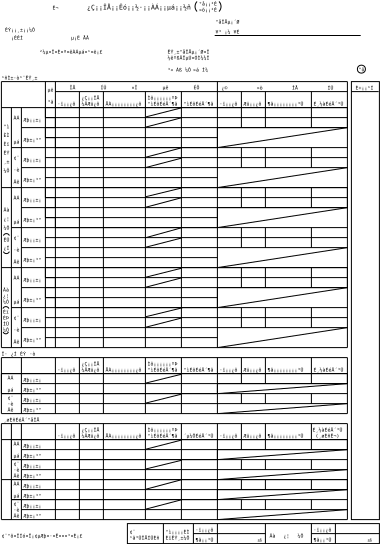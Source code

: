 <?xml version="1.0"?>
<diagram xmlns:dia="http://www.lysator.liu.se/~alla/dia/">
  <diagramdata>
    <attribute name="background">
      <color val="#ffffff"/>
    </attribute>
    <attribute name="paper">
      <composite type="paper">
        <attribute name="name">
          <string>#A4#</string>
        </attribute>
        <attribute name="tmargin">
          <real val="0"/>
        </attribute>
        <attribute name="bmargin">
          <real val="0"/>
        </attribute>
        <attribute name="lmargin">
          <real val="0"/>
        </attribute>
        <attribute name="rmargin">
          <real val="0"/>
        </attribute>
        <attribute name="is_portrait">
          <boolean val="true"/>
        </attribute>
        <attribute name="scaling">
          <real val="1"/>
        </attribute>
        <attribute name="fitto">
          <boolean val="false"/>
        </attribute>
      </composite>
    </attribute>
  </diagramdata>
  <layer name="&#192;&#254;" visible="true">
    <object type="Standard - Line" version="0" id="O0">
      <attribute name="obj_pos">
        <point val="11.665,2.995"/>
      </attribute>
      <attribute name="obj_bb">
        <rectangle val="11.655,2.985;18.975,3.005"/>
      </attribute>
      <attribute name="conn_endpoints">
        <point val="11.665,2.995"/>
        <point val="18.965,2.995"/>
      </attribute>
      <attribute name="numcp">
        <int val="1"/>
      </attribute>
      <attribute name="line_width">
        <real val="0.02"/>
      </attribute>
    </object>
    <object type="Standard - Box" version="0" id="O1">
      <attribute name="obj_pos">
        <point val="7.3,27.4"/>
      </attribute>
      <attribute name="obj_bb">
        <rectangle val="7.29,27.39;19.91,28.41"/>
      </attribute>
      <attribute name="elem_corner">
        <point val="7.3,27.4"/>
      </attribute>
      <attribute name="elem_width">
        <real val="12.6"/>
      </attribute>
      <attribute name="elem_height">
        <real val="1"/>
      </attribute>
      <attribute name="border_width">
        <real val="0.02"/>
      </attribute>
      <attribute name="show_background">
        <boolean val="false"/>
      </attribute>
    </object>
    <object type="Standard - Box" version="0" id="O2">
      <attribute name="obj_pos">
        <point val="18.5,5.3"/>
      </attribute>
      <attribute name="obj_bb">
        <rectangle val="18.49,5.29;19.91,27.21"/>
      </attribute>
      <attribute name="elem_corner">
        <point val="18.5,5.3"/>
      </attribute>
      <attribute name="elem_width">
        <real val="1.4"/>
      </attribute>
      <attribute name="elem_height">
        <real val="21.9"/>
      </attribute>
      <attribute name="border_width">
        <real val="0.02"/>
      </attribute>
      <attribute name="show_background">
        <boolean val="false"/>
      </attribute>
    </object>
    <object type="Standard - Line" version="0" id="O3">
      <attribute name="obj_pos">
        <point val="11.8,5.3"/>
      </attribute>
      <attribute name="obj_bb">
        <rectangle val="11.79,5.29;11.81,18.61"/>
      </attribute>
      <attribute name="conn_endpoints">
        <point val="11.8,5.3"/>
        <point val="11.8,18.6"/>
      </attribute>
      <attribute name="numcp">
        <int val="1"/>
      </attribute>
      <attribute name="line_width">
        <real val="0.02"/>
      </attribute>
    </object>
    <object type="Standard - Line" version="0" id="O4">
      <attribute name="obj_pos">
        <point val="8.2,5.8"/>
      </attribute>
      <attribute name="obj_bb">
        <rectangle val="8.19,5.79;8.21,18.61"/>
      </attribute>
      <attribute name="conn_endpoints">
        <point val="8.2,5.8"/>
        <point val="8.2,18.6"/>
      </attribute>
      <attribute name="numcp">
        <int val="1"/>
      </attribute>
      <attribute name="line_width">
        <real val="0.02"/>
      </attribute>
    </object>
    <object type="Standard - Line" version="0" id="O5">
      <attribute name="obj_pos">
        <point val="1,22.4"/>
      </attribute>
      <attribute name="obj_bb">
        <rectangle val="0.99,22.39;1.01,27.21"/>
      </attribute>
      <attribute name="conn_endpoints">
        <point val="1,22.4"/>
        <point val="1,27.2"/>
      </attribute>
      <attribute name="numcp">
        <int val="1"/>
      </attribute>
      <attribute name="line_width">
        <real val="0.02"/>
      </attribute>
    </object>
    <object type="Standard - Line" version="0" id="O6">
      <attribute name="obj_pos">
        <point val="1,19.9"/>
      </attribute>
      <attribute name="obj_bb">
        <rectangle val="0.99,19.89;18.31,19.91"/>
      </attribute>
      <attribute name="conn_endpoints">
        <point val="1,19.9"/>
        <point val="18.3,19.9"/>
      </attribute>
      <attribute name="numcp">
        <int val="1"/>
      </attribute>
      <attribute name="line_width">
        <real val="0.02"/>
      </attribute>
    </object>
    <object type="Standard - Line" version="0" id="O7">
      <attribute name="obj_pos">
        <point val="2,20.4"/>
      </attribute>
      <attribute name="obj_bb">
        <rectangle val="1.99,20.39;18.31,20.41"/>
      </attribute>
      <attribute name="conn_endpoints">
        <point val="2,20.4"/>
        <point val="18.3,20.4"/>
      </attribute>
      <attribute name="numcp">
        <int val="1"/>
      </attribute>
      <attribute name="line_width">
        <real val="0.02"/>
      </attribute>
    </object>
    <object type="Standard - Line" version="0" id="O8">
      <attribute name="obj_pos">
        <point val="1,20.9"/>
      </attribute>
      <attribute name="obj_bb">
        <rectangle val="0.99,20.89;18.31,20.91"/>
      </attribute>
      <attribute name="conn_endpoints">
        <point val="1,20.9"/>
        <point val="18.3,20.9"/>
      </attribute>
      <attribute name="numcp">
        <int val="1"/>
      </attribute>
      <attribute name="line_width">
        <real val="0.02"/>
      </attribute>
    </object>
    <object type="Standard - Line" version="0" id="O9">
      <attribute name="obj_pos">
        <point val="2,21.4"/>
      </attribute>
      <attribute name="obj_bb">
        <rectangle val="1.99,21.39;18.31,21.41"/>
      </attribute>
      <attribute name="conn_endpoints">
        <point val="2,21.4"/>
        <point val="18.3,21.4"/>
      </attribute>
      <attribute name="numcp">
        <int val="1"/>
      </attribute>
      <attribute name="line_width">
        <real val="0.02"/>
      </attribute>
    </object>
    <object type="Standard - Line" version="0" id="O10">
      <attribute name="obj_pos">
        <point val="1,21.9"/>
      </attribute>
      <attribute name="obj_bb">
        <rectangle val="0.99,21.89;18.31,21.91"/>
      </attribute>
      <attribute name="conn_endpoints">
        <point val="1,21.9"/>
        <point val="18.3,21.9"/>
      </attribute>
      <attribute name="numcp">
        <int val="1"/>
      </attribute>
      <attribute name="line_width">
        <real val="0.02"/>
      </attribute>
    </object>
    <object type="Standard - Line" version="0" id="O11">
      <attribute name="obj_pos">
        <point val="1,19.1"/>
      </attribute>
      <attribute name="obj_bb">
        <rectangle val="0.99,19.09;18.31,19.11"/>
      </attribute>
      <attribute name="conn_endpoints">
        <point val="1,19.1"/>
        <point val="18.3,19.1"/>
      </attribute>
      <attribute name="numcp">
        <int val="1"/>
      </attribute>
      <attribute name="line_width">
        <real val="0.02"/>
      </attribute>
    </object>
    <object type="Standard - Line" version="0" id="O12">
      <attribute name="obj_pos">
        <point val="1,23.2"/>
      </attribute>
      <attribute name="obj_bb">
        <rectangle val="0.99,23.19;18.31,23.21"/>
      </attribute>
      <attribute name="conn_endpoints">
        <point val="1,23.2"/>
        <point val="18.3,23.2"/>
      </attribute>
      <attribute name="numcp">
        <int val="1"/>
      </attribute>
      <attribute name="line_width">
        <real val="0.02"/>
      </attribute>
    </object>
    <object type="Standard - Line" version="0" id="O13">
      <attribute name="obj_pos">
        <point val="1,25.2"/>
      </attribute>
      <attribute name="obj_bb">
        <rectangle val="0.99,25.19;18.31,25.21"/>
      </attribute>
      <attribute name="conn_endpoints">
        <point val="1,25.2"/>
        <point val="18.3,25.2"/>
      </attribute>
      <attribute name="numcp">
        <int val="1"/>
      </attribute>
      <attribute name="line_width">
        <real val="0.02"/>
      </attribute>
    </object>
    <object type="Standard - Line" version="0" id="O14">
      <attribute name="obj_pos">
        <point val="1.5,24.2"/>
      </attribute>
      <attribute name="obj_bb">
        <rectangle val="1.49,24.19;18.31,24.21"/>
      </attribute>
      <attribute name="conn_endpoints">
        <point val="1.5,24.2"/>
        <point val="18.3,24.2"/>
      </attribute>
      <attribute name="numcp">
        <int val="1"/>
      </attribute>
      <attribute name="line_width">
        <real val="0.02"/>
      </attribute>
    </object>
    <object type="Standard - Line" version="0" id="O15">
      <attribute name="obj_pos">
        <point val="1.5,26.2"/>
      </attribute>
      <attribute name="obj_bb">
        <rectangle val="1.49,26.19;18.31,26.21"/>
      </attribute>
      <attribute name="conn_endpoints">
        <point val="1.5,26.2"/>
        <point val="18.3,26.2"/>
      </attribute>
      <attribute name="numcp">
        <int val="1"/>
      </attribute>
      <attribute name="line_width">
        <real val="0.02"/>
      </attribute>
    </object>
    <object type="Standard - Line" version="0" id="O16">
      <attribute name="obj_pos">
        <point val="2,24.7"/>
      </attribute>
      <attribute name="obj_bb">
        <rectangle val="1.99,24.69;18.31,24.71"/>
      </attribute>
      <attribute name="conn_endpoints">
        <point val="2,24.7"/>
        <point val="18.3,24.7"/>
      </attribute>
      <attribute name="numcp">
        <int val="1"/>
      </attribute>
      <attribute name="line_width">
        <real val="0.02"/>
      </attribute>
    </object>
    <object type="Standard - Line" version="0" id="O17">
      <attribute name="obj_pos">
        <point val="2,25.7"/>
      </attribute>
      <attribute name="obj_bb">
        <rectangle val="1.99,25.69;18.31,25.71"/>
      </attribute>
      <attribute name="conn_endpoints">
        <point val="2,25.7"/>
        <point val="18.3,25.7"/>
      </attribute>
      <attribute name="numcp">
        <int val="1"/>
      </attribute>
      <attribute name="line_width">
        <real val="0.02"/>
      </attribute>
    </object>
    <object type="Standard - Line" version="0" id="O18">
      <attribute name="obj_pos">
        <point val="2,26.7"/>
      </attribute>
      <attribute name="obj_bb">
        <rectangle val="1.99,26.69;18.31,26.71"/>
      </attribute>
      <attribute name="conn_endpoints">
        <point val="2,26.7"/>
        <point val="18.3,26.7"/>
      </attribute>
      <attribute name="numcp">
        <int val="1"/>
      </attribute>
      <attribute name="line_width">
        <real val="0.02"/>
      </attribute>
    </object>
    <object type="Standard - Line" version="0" id="O19">
      <attribute name="obj_pos">
        <point val="1,22.4"/>
      </attribute>
      <attribute name="obj_bb">
        <rectangle val="0.99,22.39;18.31,22.41"/>
      </attribute>
      <attribute name="conn_endpoints">
        <point val="1,22.4"/>
        <point val="18.3,22.4"/>
      </attribute>
      <attribute name="numcp">
        <int val="1"/>
      </attribute>
      <attribute name="line_width">
        <real val="0.02"/>
      </attribute>
    </object>
    <object type="Standard - Line" version="0" id="O20">
      <attribute name="obj_pos">
        <point val="1,27.2"/>
      </attribute>
      <attribute name="obj_bb">
        <rectangle val="0.99,27.19;18.31,27.21"/>
      </attribute>
      <attribute name="conn_endpoints">
        <point val="1,27.2"/>
        <point val="18.3,27.2"/>
      </attribute>
      <attribute name="numcp">
        <int val="1"/>
      </attribute>
      <attribute name="line_width">
        <real val="0.02"/>
      </attribute>
    </object>
    <object type="Standard - Line" version="0" id="O21">
      <attribute name="obj_pos">
        <point val="9.1,27.4"/>
      </attribute>
      <attribute name="obj_bb">
        <rectangle val="9.09,27.39;9.11,28.41"/>
      </attribute>
      <attribute name="conn_endpoints">
        <point val="9.1,27.4"/>
        <point val="9.1,28.4"/>
      </attribute>
      <attribute name="numcp">
        <int val="1"/>
      </attribute>
      <attribute name="line_width">
        <real val="0.02"/>
      </attribute>
    </object>
    <object type="Standard - Line" version="0" id="O22">
      <attribute name="obj_pos">
        <point val="10.6,27.4"/>
      </attribute>
      <attribute name="obj_bb">
        <rectangle val="10.59,27.39;10.61,28.41"/>
      </attribute>
      <attribute name="conn_endpoints">
        <point val="10.6,27.4"/>
        <point val="10.6,28.4"/>
      </attribute>
      <attribute name="numcp">
        <int val="1"/>
      </attribute>
      <attribute name="line_width">
        <real val="0.02"/>
      </attribute>
    </object>
    <object type="Standard - Line" version="0" id="O23">
      <attribute name="obj_pos">
        <point val="11.8,27.4"/>
      </attribute>
      <attribute name="obj_bb">
        <rectangle val="11.79,27.39;11.81,28.41"/>
      </attribute>
      <attribute name="conn_endpoints">
        <point val="11.8,27.4"/>
        <point val="11.8,28.4"/>
      </attribute>
      <attribute name="numcp">
        <int val="1"/>
      </attribute>
      <attribute name="line_width">
        <real val="0.02"/>
      </attribute>
    </object>
    <object type="Standard - Line" version="0" id="O24">
      <attribute name="obj_pos">
        <point val="14.2,27.4"/>
      </attribute>
      <attribute name="obj_bb">
        <rectangle val="14.19,27.39;14.21,28.41"/>
      </attribute>
      <attribute name="conn_endpoints">
        <point val="14.2,27.4"/>
        <point val="14.2,28.4"/>
      </attribute>
      <attribute name="numcp">
        <int val="1"/>
      </attribute>
      <attribute name="line_width">
        <real val="0.02"/>
      </attribute>
    </object>
    <object type="Standard - Line" version="0" id="O25">
      <attribute name="obj_pos">
        <point val="10.6,27.9"/>
      </attribute>
      <attribute name="obj_bb">
        <rectangle val="10.59,27.89;14.21,27.91"/>
      </attribute>
      <attribute name="conn_endpoints">
        <point val="10.6,27.9"/>
        <point val="14.2,27.9"/>
      </attribute>
      <attribute name="numcp">
        <int val="1"/>
      </attribute>
      <attribute name="line_width">
        <real val="0.02"/>
      </attribute>
      <connections>
        <connection handle="0" to="O22" connection="0"/>
        <connection handle="1" to="O24" connection="0"/>
      </connections>
    </object>
    <object type="Standard - Line" version="0" id="O26">
      <attribute name="obj_pos">
        <point val="16.5,27.4"/>
      </attribute>
      <attribute name="obj_bb">
        <rectangle val="16.49,27.39;16.51,28.41"/>
      </attribute>
      <attribute name="conn_endpoints">
        <point val="16.5,27.4"/>
        <point val="16.5,28.4"/>
      </attribute>
      <attribute name="numcp">
        <int val="1"/>
      </attribute>
      <attribute name="line_width">
        <real val="0.02"/>
      </attribute>
    </object>
    <object type="Standard - Line" version="0" id="O27">
      <attribute name="obj_pos">
        <point val="17.7,27.4"/>
      </attribute>
      <attribute name="obj_bb">
        <rectangle val="17.69,27.39;17.71,28.41"/>
      </attribute>
      <attribute name="conn_endpoints">
        <point val="17.7,27.4"/>
        <point val="17.7,28.4"/>
      </attribute>
      <attribute name="numcp">
        <int val="1"/>
      </attribute>
      <attribute name="line_width">
        <real val="0.02"/>
      </attribute>
    </object>
    <object type="Standard - Line" version="0" id="O28">
      <attribute name="obj_pos">
        <point val="16.5,27.9"/>
      </attribute>
      <attribute name="obj_bb">
        <rectangle val="16.49,27.89;19.91,27.91"/>
      </attribute>
      <attribute name="conn_endpoints">
        <point val="16.5,27.9"/>
        <point val="19.9,27.9"/>
      </attribute>
      <attribute name="numcp">
        <int val="1"/>
      </attribute>
      <attribute name="line_width">
        <real val="0.02"/>
      </attribute>
      <connections>
        <connection handle="0" to="O26" connection="0"/>
        <connection handle="1" to="O1" connection="4"/>
      </connections>
    </object>
    <object type="Standard - Line" version="0" id="O29">
      <attribute name="obj_pos">
        <point val="18.5,5.8"/>
      </attribute>
      <attribute name="obj_bb">
        <rectangle val="18.49,5.79;19.875,5.81"/>
      </attribute>
      <attribute name="conn_endpoints">
        <point val="18.5,5.8"/>
        <point val="19.865,5.8"/>
      </attribute>
      <attribute name="numcp">
        <int val="1"/>
      </attribute>
      <attribute name="line_width">
        <real val="0.02"/>
      </attribute>
    </object>
    <object type="Standard - Line" version="0" id="O30">
      <attribute name="obj_pos">
        <point val="16.5,22.4"/>
      </attribute>
      <attribute name="obj_bb">
        <rectangle val="16.49,22.39;16.51,23.71"/>
      </attribute>
      <attribute name="conn_endpoints">
        <point val="16.5,22.4"/>
        <point val="16.5,23.7"/>
      </attribute>
      <attribute name="numcp">
        <int val="1"/>
      </attribute>
      <attribute name="line_width">
        <real val="0.02"/>
      </attribute>
    </object>
    <object type="Standard - Line" version="0" id="O31">
      <attribute name="obj_pos">
        <point val="16.5,24.2"/>
      </attribute>
      <attribute name="obj_bb">
        <rectangle val="16.49,24.19;16.51,24.71"/>
      </attribute>
      <attribute name="conn_endpoints">
        <point val="16.5,24.2"/>
        <point val="16.5,24.7"/>
      </attribute>
      <attribute name="numcp">
        <int val="1"/>
      </attribute>
      <attribute name="line_width">
        <real val="0.02"/>
      </attribute>
    </object>
    <object type="Standard - Line" version="0" id="O32">
      <attribute name="obj_pos">
        <point val="16.5,25.2"/>
      </attribute>
      <attribute name="obj_bb">
        <rectangle val="16.49,25.19;16.51,25.71"/>
      </attribute>
      <attribute name="conn_endpoints">
        <point val="16.5,25.2"/>
        <point val="16.5,25.7"/>
      </attribute>
      <attribute name="numcp">
        <int val="1"/>
      </attribute>
      <attribute name="line_width">
        <real val="0.02"/>
      </attribute>
    </object>
    <object type="Standard - Line" version="0" id="O33">
      <attribute name="obj_pos">
        <point val="14.2,22.4"/>
      </attribute>
      <attribute name="obj_bb">
        <rectangle val="14.19,22.39;14.21,23.71"/>
      </attribute>
      <attribute name="conn_endpoints">
        <point val="14.2,22.4"/>
        <point val="14.2,23.7"/>
      </attribute>
      <attribute name="numcp">
        <int val="1"/>
      </attribute>
      <attribute name="line_width">
        <real val="0.02"/>
      </attribute>
    </object>
    <object type="Standard - Line" version="0" id="O34">
      <attribute name="obj_pos">
        <point val="14.2,24.2"/>
      </attribute>
      <attribute name="obj_bb">
        <rectangle val="14.19,24.19;14.21,24.71"/>
      </attribute>
      <attribute name="conn_endpoints">
        <point val="14.2,24.2"/>
        <point val="14.2,24.7"/>
      </attribute>
      <attribute name="numcp">
        <int val="1"/>
      </attribute>
      <attribute name="line_width">
        <real val="0.02"/>
      </attribute>
    </object>
    <object type="Standard - Line" version="0" id="O35">
      <attribute name="obj_pos">
        <point val="14.2,25.2"/>
      </attribute>
      <attribute name="obj_bb">
        <rectangle val="14.19,25.19;14.21,25.71"/>
      </attribute>
      <attribute name="conn_endpoints">
        <point val="14.2,25.2"/>
        <point val="14.2,25.7"/>
      </attribute>
      <attribute name="numcp">
        <int val="1"/>
      </attribute>
      <attribute name="line_width">
        <real val="0.02"/>
      </attribute>
    </object>
    <object type="Standard - Line" version="0" id="O36">
      <attribute name="obj_pos">
        <point val="13,22.4"/>
      </attribute>
      <attribute name="obj_bb">
        <rectangle val="12.99,22.39;13.01,23.71"/>
      </attribute>
      <attribute name="conn_endpoints">
        <point val="13,22.4"/>
        <point val="13,23.7"/>
      </attribute>
      <attribute name="numcp">
        <int val="1"/>
      </attribute>
      <attribute name="line_width">
        <real val="0.02"/>
      </attribute>
    </object>
    <object type="Standard - Line" version="0" id="O37">
      <attribute name="obj_pos">
        <point val="13,24.2"/>
      </attribute>
      <attribute name="obj_bb">
        <rectangle val="12.99,24.19;13.01,24.71"/>
      </attribute>
      <attribute name="conn_endpoints">
        <point val="13,24.2"/>
        <point val="13,24.7"/>
      </attribute>
      <attribute name="numcp">
        <int val="1"/>
      </attribute>
      <attribute name="line_width">
        <real val="0.02"/>
      </attribute>
    </object>
    <object type="Standard - Line" version="0" id="O38">
      <attribute name="obj_pos">
        <point val="13,25.2"/>
      </attribute>
      <attribute name="obj_bb">
        <rectangle val="12.99,25.19;13.01,25.71"/>
      </attribute>
      <attribute name="conn_endpoints">
        <point val="13,25.2"/>
        <point val="13,25.7"/>
      </attribute>
      <attribute name="numcp">
        <int val="1"/>
      </attribute>
      <attribute name="line_width">
        <real val="0.02"/>
      </attribute>
    </object>
    <object type="Standard - Line" version="0" id="O39">
      <attribute name="obj_pos">
        <point val="1,5.3"/>
      </attribute>
      <attribute name="obj_bb">
        <rectangle val="0.99,5.29;1.01,18.61"/>
      </attribute>
      <attribute name="conn_endpoints">
        <point val="1,5.3"/>
        <point val="1,18.6"/>
      </attribute>
      <attribute name="numcp">
        <int val="1"/>
      </attribute>
      <attribute name="line_width">
        <real val="0.02"/>
      </attribute>
    </object>
    <object type="Standard - Line" version="0" id="O40">
      <attribute name="obj_pos">
        <point val="1,5.3"/>
      </attribute>
      <attribute name="obj_bb">
        <rectangle val="0.99,5.29;18.31,5.31"/>
      </attribute>
      <attribute name="conn_endpoints">
        <point val="1,5.3"/>
        <point val="18.3,5.3"/>
      </attribute>
      <attribute name="numcp">
        <int val="1"/>
      </attribute>
      <attribute name="line_width">
        <real val="0.02"/>
      </attribute>
    </object>
    <object type="Standard - Line" version="0" id="O41">
      <attribute name="obj_pos">
        <point val="1,6.6"/>
      </attribute>
      <attribute name="obj_bb">
        <rectangle val="0.99,6.59;18.31,6.61"/>
      </attribute>
      <attribute name="conn_endpoints">
        <point val="1,6.6"/>
        <point val="18.3,6.6"/>
      </attribute>
      <attribute name="numcp">
        <int val="1"/>
      </attribute>
      <attribute name="line_width">
        <real val="0.02"/>
      </attribute>
    </object>
    <object type="Standard - Line" version="0" id="O42">
      <attribute name="obj_pos">
        <point val="3.7,5.8"/>
      </attribute>
      <attribute name="obj_bb">
        <rectangle val="3.69,5.79;18.31,5.81"/>
      </attribute>
      <attribute name="conn_endpoints">
        <point val="3.7,5.8"/>
        <point val="18.3,5.8"/>
      </attribute>
      <attribute name="numcp">
        <int val="1"/>
      </attribute>
      <attribute name="line_width">
        <real val="0.02"/>
      </attribute>
    </object>
    <object type="Standard - Line" version="0" id="O43">
      <attribute name="obj_pos">
        <point val="1.5,6.6"/>
      </attribute>
      <attribute name="obj_bb">
        <rectangle val="1.49,6.59;1.51,18.61"/>
      </attribute>
      <attribute name="conn_endpoints">
        <point val="1.5,6.6"/>
        <point val="1.5,18.6"/>
      </attribute>
      <attribute name="numcp">
        <int val="1"/>
      </attribute>
      <attribute name="line_width">
        <real val="0.02"/>
      </attribute>
    </object>
    <object type="Standard - Line" version="0" id="O44">
      <attribute name="obj_pos">
        <point val="2,6.6"/>
      </attribute>
      <attribute name="obj_bb">
        <rectangle val="1.99,6.59;2.01,18.61"/>
      </attribute>
      <attribute name="conn_endpoints">
        <point val="2,6.6"/>
        <point val="2,18.6"/>
      </attribute>
      <attribute name="numcp">
        <int val="1"/>
      </attribute>
      <attribute name="line_width">
        <real val="0.02"/>
      </attribute>
    </object>
    <object type="Standard - Line" version="0" id="O45">
      <attribute name="obj_pos">
        <point val="3.7,5.3"/>
      </attribute>
      <attribute name="obj_bb">
        <rectangle val="3.69,5.29;3.71,18.61"/>
      </attribute>
      <attribute name="conn_endpoints">
        <point val="3.7,5.3"/>
        <point val="3.7,18.6"/>
      </attribute>
      <attribute name="numcp">
        <int val="1"/>
      </attribute>
      <attribute name="line_width">
        <real val="0.02"/>
      </attribute>
    </object>
    <object type="Standard - Line" version="0" id="O46">
      <attribute name="obj_pos">
        <point val="3.2,5.3"/>
      </attribute>
      <attribute name="obj_bb">
        <rectangle val="3.19,5.29;3.21,18.61"/>
      </attribute>
      <attribute name="conn_endpoints">
        <point val="3.2,5.3"/>
        <point val="3.2,18.6"/>
      </attribute>
      <attribute name="numcp">
        <int val="1"/>
      </attribute>
      <attribute name="line_width">
        <real val="0.02"/>
      </attribute>
    </object>
    <object type="Standard - Line" version="0" id="O47">
      <attribute name="obj_pos">
        <point val="2,7.6"/>
      </attribute>
      <attribute name="obj_bb">
        <rectangle val="1.99,7.59;18.31,7.61"/>
      </attribute>
      <attribute name="conn_endpoints">
        <point val="2,7.6"/>
        <point val="18.3,7.6"/>
      </attribute>
      <attribute name="numcp">
        <int val="1"/>
      </attribute>
      <attribute name="line_width">
        <real val="0.02"/>
      </attribute>
    </object>
    <object type="Standard - Line" version="0" id="O48">
      <attribute name="obj_pos">
        <point val="3.2,7.1"/>
      </attribute>
      <attribute name="obj_bb">
        <rectangle val="3.19,7.09;18.31,7.11"/>
      </attribute>
      <attribute name="conn_endpoints">
        <point val="3.2,7.1"/>
        <point val="18.3,7.1"/>
      </attribute>
      <attribute name="numcp">
        <int val="1"/>
      </attribute>
      <attribute name="line_width">
        <real val="0.02"/>
      </attribute>
      <connections>
        <connection handle="1" to="O186" connection="0"/>
      </connections>
    </object>
    <object type="Standard - Line" version="0" id="O49">
      <attribute name="obj_pos">
        <point val="1.5,8.6"/>
      </attribute>
      <attribute name="obj_bb">
        <rectangle val="1.49,8.59;18.31,8.61"/>
      </attribute>
      <attribute name="conn_endpoints">
        <point val="1.5,8.6"/>
        <point val="18.3,8.6"/>
      </attribute>
      <attribute name="numcp">
        <int val="1"/>
      </attribute>
      <attribute name="line_width">
        <real val="0.02"/>
      </attribute>
    </object>
    <object type="Standard - Line" version="0" id="O50">
      <attribute name="obj_pos">
        <point val="3.2,8.1"/>
      </attribute>
      <attribute name="obj_bb">
        <rectangle val="3.19,8.09;11.81,8.11"/>
      </attribute>
      <attribute name="conn_endpoints">
        <point val="3.2,8.1"/>
        <point val="11.8,8.1"/>
      </attribute>
      <attribute name="numcp">
        <int val="1"/>
      </attribute>
      <attribute name="line_width">
        <real val="0.02"/>
      </attribute>
    </object>
    <object type="Standard - Line" version="0" id="O51">
      <attribute name="obj_pos">
        <point val="6.1,5.8"/>
      </attribute>
      <attribute name="obj_bb">
        <rectangle val="6.09,5.79;6.11,18.61"/>
      </attribute>
      <attribute name="conn_endpoints">
        <point val="6.1,5.8"/>
        <point val="6.1,18.6"/>
      </attribute>
      <attribute name="numcp">
        <int val="1"/>
      </attribute>
      <attribute name="line_width">
        <real val="0.02"/>
      </attribute>
    </object>
    <object type="Standard - Line" version="0" id="O52">
      <attribute name="obj_pos">
        <point val="4.9,5.8"/>
      </attribute>
      <attribute name="obj_bb">
        <rectangle val="4.89,5.79;4.91,18.61"/>
      </attribute>
      <attribute name="conn_endpoints">
        <point val="4.9,5.8"/>
        <point val="4.9,18.6"/>
      </attribute>
      <attribute name="numcp">
        <int val="1"/>
      </attribute>
      <attribute name="line_width">
        <real val="0.02"/>
      </attribute>
    </object>
    <object type="Standard - Line" version="0" id="O53">
      <attribute name="obj_pos">
        <point val="18.3,5.3"/>
      </attribute>
      <attribute name="obj_bb">
        <rectangle val="18.29,5.29;18.31,18.61"/>
      </attribute>
      <attribute name="conn_endpoints">
        <point val="18.3,5.3"/>
        <point val="18.3,18.6"/>
      </attribute>
      <attribute name="numcp">
        <int val="1"/>
      </attribute>
      <attribute name="line_width">
        <real val="0.02"/>
      </attribute>
    </object>
    <object type="Standard - Line" version="0" id="O54">
      <attribute name="obj_pos">
        <point val="2,9.6"/>
      </attribute>
      <attribute name="obj_bb">
        <rectangle val="1.99,9.59;18.31,9.61"/>
      </attribute>
      <attribute name="conn_endpoints">
        <point val="2,9.6"/>
        <point val="18.3,9.6"/>
      </attribute>
      <attribute name="numcp">
        <int val="1"/>
      </attribute>
      <attribute name="line_width">
        <real val="0.02"/>
      </attribute>
    </object>
    <object type="Standard - Line" version="0" id="O55">
      <attribute name="obj_pos">
        <point val="3.2,9.1"/>
      </attribute>
      <attribute name="obj_bb">
        <rectangle val="3.19,9.09;18.31,9.11"/>
      </attribute>
      <attribute name="conn_endpoints">
        <point val="3.2,9.1"/>
        <point val="18.3,9.1"/>
      </attribute>
      <attribute name="numcp">
        <int val="1"/>
      </attribute>
      <attribute name="line_width">
        <real val="0.02"/>
      </attribute>
    </object>
    <object type="Standard - Line" version="0" id="O56">
      <attribute name="obj_pos">
        <point val="2,23.7"/>
      </attribute>
      <attribute name="obj_bb">
        <rectangle val="1.99,23.69;18.31,23.71"/>
      </attribute>
      <attribute name="conn_endpoints">
        <point val="2,23.7"/>
        <point val="18.3,23.7"/>
      </attribute>
      <attribute name="numcp">
        <int val="1"/>
      </attribute>
      <attribute name="line_width">
        <real val="0.02"/>
      </attribute>
    </object>
    <object type="Standard - Line" version="0" id="O57">
      <attribute name="obj_pos">
        <point val="1.5,22.4"/>
      </attribute>
      <attribute name="obj_bb">
        <rectangle val="1.49,22.39;1.51,27.21"/>
      </attribute>
      <attribute name="conn_endpoints">
        <point val="1.5,22.4"/>
        <point val="1.5,27.2"/>
      </attribute>
      <attribute name="numcp">
        <int val="1"/>
      </attribute>
      <attribute name="line_width">
        <real val="0.02"/>
      </attribute>
    </object>
    <object type="Standard - Line" version="0" id="O58">
      <attribute name="obj_pos">
        <point val="2,22.4"/>
      </attribute>
      <attribute name="obj_bb">
        <rectangle val="1.99,22.39;2.01,27.21"/>
      </attribute>
      <attribute name="conn_endpoints">
        <point val="2,22.4"/>
        <point val="2,27.2"/>
      </attribute>
      <attribute name="numcp">
        <int val="1"/>
      </attribute>
      <attribute name="line_width">
        <real val="0.02"/>
      </attribute>
    </object>
    <object type="Standard - Line" version="0" id="O59">
      <attribute name="obj_pos">
        <point val="3.7,22.4"/>
      </attribute>
      <attribute name="obj_bb">
        <rectangle val="3.69,22.39;3.71,27.21"/>
      </attribute>
      <attribute name="conn_endpoints">
        <point val="3.7,22.4"/>
        <point val="3.7,27.2"/>
      </attribute>
      <attribute name="numcp">
        <int val="1"/>
      </attribute>
      <attribute name="line_width">
        <real val="0.02"/>
      </attribute>
    </object>
    <object type="Standard - Line" version="0" id="O60">
      <attribute name="obj_pos">
        <point val="1,19.1"/>
      </attribute>
      <attribute name="obj_bb">
        <rectangle val="0.99,19.09;1.01,21.91"/>
      </attribute>
      <attribute name="conn_endpoints">
        <point val="1,19.1"/>
        <point val="1,21.9"/>
      </attribute>
      <attribute name="numcp">
        <int val="1"/>
      </attribute>
      <attribute name="line_width">
        <real val="0.02"/>
      </attribute>
    </object>
    <object type="Standard - Line" version="0" id="O61">
      <attribute name="obj_pos">
        <point val="10,5.8"/>
      </attribute>
      <attribute name="obj_bb">
        <rectangle val="9.99,5.79;10.01,18.61"/>
      </attribute>
      <attribute name="conn_endpoints">
        <point val="10,5.8"/>
        <point val="10,18.6"/>
      </attribute>
      <attribute name="numcp">
        <int val="1"/>
      </attribute>
      <attribute name="line_width">
        <real val="0.02"/>
      </attribute>
    </object>
    <object type="Standard - Line" version="0" id="O62">
      <attribute name="obj_pos">
        <point val="1,10.6"/>
      </attribute>
      <attribute name="obj_bb">
        <rectangle val="0.99,10.59;18.31,10.61"/>
      </attribute>
      <attribute name="conn_endpoints">
        <point val="1,10.6"/>
        <point val="18.3,10.6"/>
      </attribute>
      <attribute name="numcp">
        <int val="1"/>
      </attribute>
      <attribute name="line_width">
        <real val="0.02"/>
      </attribute>
    </object>
    <object type="Standard - Line" version="0" id="O63">
      <attribute name="obj_pos">
        <point val="3.2,10.1"/>
      </attribute>
      <attribute name="obj_bb">
        <rectangle val="3.19,10.09;11.81,10.11"/>
      </attribute>
      <attribute name="conn_endpoints">
        <point val="3.2,10.1"/>
        <point val="11.8,10.1"/>
      </attribute>
      <attribute name="numcp">
        <int val="1"/>
      </attribute>
      <attribute name="line_width">
        <real val="0.02"/>
      </attribute>
    </object>
    <object type="Standard - Line" version="0" id="O64">
      <attribute name="obj_pos">
        <point val="2,11.6"/>
      </attribute>
      <attribute name="obj_bb">
        <rectangle val="1.99,11.59;18.31,11.61"/>
      </attribute>
      <attribute name="conn_endpoints">
        <point val="2,11.6"/>
        <point val="18.3,11.6"/>
      </attribute>
      <attribute name="numcp">
        <int val="1"/>
      </attribute>
      <attribute name="line_width">
        <real val="0.02"/>
      </attribute>
    </object>
    <object type="Standard - Line" version="0" id="O65">
      <attribute name="obj_pos">
        <point val="3.2,11.1"/>
      </attribute>
      <attribute name="obj_bb">
        <rectangle val="3.19,11.09;18.31,11.11"/>
      </attribute>
      <attribute name="conn_endpoints">
        <point val="3.2,11.1"/>
        <point val="18.3,11.1"/>
      </attribute>
      <attribute name="numcp">
        <int val="1"/>
      </attribute>
      <attribute name="line_width">
        <real val="0.02"/>
      </attribute>
    </object>
    <object type="Standard - Line" version="0" id="O66">
      <attribute name="obj_pos">
        <point val="1.5,12.6"/>
      </attribute>
      <attribute name="obj_bb">
        <rectangle val="1.49,12.59;18.31,12.61"/>
      </attribute>
      <attribute name="conn_endpoints">
        <point val="1.5,12.6"/>
        <point val="18.3,12.6"/>
      </attribute>
      <attribute name="numcp">
        <int val="1"/>
      </attribute>
      <attribute name="line_width">
        <real val="0.02"/>
      </attribute>
      <connections>
        <connection handle="0" to="O43" connection="0"/>
      </connections>
    </object>
    <object type="Standard - Line" version="0" id="O67">
      <attribute name="obj_pos">
        <point val="3.2,12.1"/>
      </attribute>
      <attribute name="obj_bb">
        <rectangle val="3.19,12.09;11.81,12.11"/>
      </attribute>
      <attribute name="conn_endpoints">
        <point val="3.2,12.1"/>
        <point val="11.8,12.1"/>
      </attribute>
      <attribute name="numcp">
        <int val="1"/>
      </attribute>
      <attribute name="line_width">
        <real val="0.02"/>
      </attribute>
    </object>
    <object type="Standard - Line" version="0" id="O68">
      <attribute name="obj_pos">
        <point val="2,13.6"/>
      </attribute>
      <attribute name="obj_bb">
        <rectangle val="1.99,13.59;18.31,13.61"/>
      </attribute>
      <attribute name="conn_endpoints">
        <point val="2,13.6"/>
        <point val="18.3,13.6"/>
      </attribute>
      <attribute name="numcp">
        <int val="1"/>
      </attribute>
      <attribute name="line_width">
        <real val="0.02"/>
      </attribute>
    </object>
    <object type="Standard - Line" version="0" id="O69">
      <attribute name="obj_pos">
        <point val="3.2,13.1"/>
      </attribute>
      <attribute name="obj_bb">
        <rectangle val="3.19,13.09;18.31,13.11"/>
      </attribute>
      <attribute name="conn_endpoints">
        <point val="3.2,13.1"/>
        <point val="18.3,13.1"/>
      </attribute>
      <attribute name="numcp">
        <int val="1"/>
      </attribute>
      <attribute name="line_width">
        <real val="0.02"/>
      </attribute>
    </object>
    <object type="Standard - Line" version="0" id="O70">
      <attribute name="obj_pos">
        <point val="1,14.6"/>
      </attribute>
      <attribute name="obj_bb">
        <rectangle val="0.99,14.59;18.31,14.61"/>
      </attribute>
      <attribute name="conn_endpoints">
        <point val="1,14.6"/>
        <point val="18.3,14.6"/>
      </attribute>
      <attribute name="numcp">
        <int val="1"/>
      </attribute>
      <attribute name="line_width">
        <real val="0.02"/>
      </attribute>
    </object>
    <object type="Standard - Line" version="0" id="O71">
      <attribute name="obj_pos">
        <point val="3.2,14.1"/>
      </attribute>
      <attribute name="obj_bb">
        <rectangle val="3.19,14.09;11.81,14.11"/>
      </attribute>
      <attribute name="conn_endpoints">
        <point val="3.2,14.1"/>
        <point val="11.8,14.1"/>
      </attribute>
      <attribute name="numcp">
        <int val="1"/>
      </attribute>
      <attribute name="line_width">
        <real val="0.02"/>
      </attribute>
    </object>
    <object type="Standard - Line" version="0" id="O72">
      <attribute name="obj_pos">
        <point val="2,15.6"/>
      </attribute>
      <attribute name="obj_bb">
        <rectangle val="1.99,15.59;18.31,15.61"/>
      </attribute>
      <attribute name="conn_endpoints">
        <point val="2,15.6"/>
        <point val="18.3,15.6"/>
      </attribute>
      <attribute name="numcp">
        <int val="1"/>
      </attribute>
      <attribute name="line_width">
        <real val="0.02"/>
      </attribute>
    </object>
    <object type="Standard - Line" version="0" id="O73">
      <attribute name="obj_pos">
        <point val="3.2,15.1"/>
      </attribute>
      <attribute name="obj_bb">
        <rectangle val="3.19,15.09;18.31,15.11"/>
      </attribute>
      <attribute name="conn_endpoints">
        <point val="3.2,15.1"/>
        <point val="18.3,15.1"/>
      </attribute>
      <attribute name="numcp">
        <int val="1"/>
      </attribute>
      <attribute name="line_width">
        <real val="0.02"/>
      </attribute>
    </object>
    <object type="Standard - Line" version="0" id="O74">
      <attribute name="obj_pos">
        <point val="1.5,16.6"/>
      </attribute>
      <attribute name="obj_bb">
        <rectangle val="1.49,16.59;18.31,16.61"/>
      </attribute>
      <attribute name="conn_endpoints">
        <point val="1.5,16.6"/>
        <point val="18.3,16.6"/>
      </attribute>
      <attribute name="numcp">
        <int val="1"/>
      </attribute>
      <attribute name="line_width">
        <real val="0.02"/>
      </attribute>
    </object>
    <object type="Standard - Line" version="0" id="O75">
      <attribute name="obj_pos">
        <point val="3.2,16.1"/>
      </attribute>
      <attribute name="obj_bb">
        <rectangle val="3.19,16.09;11.81,16.11"/>
      </attribute>
      <attribute name="conn_endpoints">
        <point val="3.2,16.1"/>
        <point val="11.8,16.1"/>
      </attribute>
      <attribute name="numcp">
        <int val="1"/>
      </attribute>
      <attribute name="line_width">
        <real val="0.02"/>
      </attribute>
    </object>
    <object type="Standard - Line" version="0" id="O76">
      <attribute name="obj_pos">
        <point val="2,17.6"/>
      </attribute>
      <attribute name="obj_bb">
        <rectangle val="1.99,17.59;18.31,17.61"/>
      </attribute>
      <attribute name="conn_endpoints">
        <point val="2,17.6"/>
        <point val="18.3,17.6"/>
      </attribute>
      <attribute name="numcp">
        <int val="1"/>
      </attribute>
      <attribute name="line_width">
        <real val="0.02"/>
      </attribute>
    </object>
    <object type="Standard - Line" version="0" id="O77">
      <attribute name="obj_pos">
        <point val="3.2,17.1"/>
      </attribute>
      <attribute name="obj_bb">
        <rectangle val="3.19,17.09;18.31,17.11"/>
      </attribute>
      <attribute name="conn_endpoints">
        <point val="3.2,17.1"/>
        <point val="18.3,17.1"/>
      </attribute>
      <attribute name="numcp">
        <int val="1"/>
      </attribute>
      <attribute name="line_width">
        <real val="0.02"/>
      </attribute>
    </object>
    <object type="Standard - Line" version="0" id="O78">
      <attribute name="obj_pos">
        <point val="1,18.6"/>
      </attribute>
      <attribute name="obj_bb">
        <rectangle val="0.99,18.59;18.31,18.61"/>
      </attribute>
      <attribute name="conn_endpoints">
        <point val="1,18.6"/>
        <point val="18.3,18.6"/>
      </attribute>
      <attribute name="numcp">
        <int val="1"/>
      </attribute>
      <attribute name="line_width">
        <real val="0.02"/>
      </attribute>
    </object>
    <object type="Standard - Line" version="0" id="O79">
      <attribute name="obj_pos">
        <point val="3.2,18.1"/>
      </attribute>
      <attribute name="obj_bb">
        <rectangle val="3.19,18.09;11.81,18.11"/>
      </attribute>
      <attribute name="conn_endpoints">
        <point val="3.2,18.1"/>
        <point val="11.8,18.1"/>
      </attribute>
      <attribute name="numcp">
        <int val="1"/>
      </attribute>
      <attribute name="line_width">
        <real val="0.02"/>
      </attribute>
    </object>
    <object type="Standard - Line" version="0" id="O80">
      <attribute name="obj_pos">
        <point val="16.5,7.6"/>
      </attribute>
      <attribute name="obj_bb">
        <rectangle val="16.49,5.79;16.51,7.61"/>
      </attribute>
      <attribute name="conn_endpoints">
        <point val="16.5,7.6"/>
        <point val="16.5,5.8"/>
      </attribute>
      <attribute name="numcp">
        <int val="1"/>
      </attribute>
      <attribute name="line_width">
        <real val="0.02"/>
      </attribute>
    </object>
    <object type="Standard - Line" version="0" id="O81">
      <attribute name="obj_pos">
        <point val="14.2,7.6"/>
      </attribute>
      <attribute name="obj_bb">
        <rectangle val="14.19,5.79;14.21,7.61"/>
      </attribute>
      <attribute name="conn_endpoints">
        <point val="14.2,7.6"/>
        <point val="14.2,5.8"/>
      </attribute>
      <attribute name="numcp">
        <int val="1"/>
      </attribute>
      <attribute name="line_width">
        <real val="0.02"/>
      </attribute>
    </object>
    <object type="Standard - Line" version="0" id="O82">
      <attribute name="obj_pos">
        <point val="13,7.6"/>
      </attribute>
      <attribute name="obj_bb">
        <rectangle val="12.99,5.79;13.01,7.61"/>
      </attribute>
      <attribute name="conn_endpoints">
        <point val="13,7.6"/>
        <point val="13,5.8"/>
      </attribute>
      <attribute name="numcp">
        <int val="1"/>
      </attribute>
      <attribute name="line_width">
        <real val="0.02"/>
      </attribute>
    </object>
    <object type="Standard - Line" version="0" id="O83">
      <attribute name="obj_pos">
        <point val="16.5,9.6"/>
      </attribute>
      <attribute name="obj_bb">
        <rectangle val="16.49,8.59;16.51,9.61"/>
      </attribute>
      <attribute name="conn_endpoints">
        <point val="16.5,9.6"/>
        <point val="16.5,8.6"/>
      </attribute>
      <attribute name="numcp">
        <int val="1"/>
      </attribute>
      <attribute name="line_width">
        <real val="0.02"/>
      </attribute>
    </object>
    <object type="Standard - Line" version="0" id="O84">
      <attribute name="obj_pos">
        <point val="14.2,9.6"/>
      </attribute>
      <attribute name="obj_bb">
        <rectangle val="14.19,8.59;14.21,9.61"/>
      </attribute>
      <attribute name="conn_endpoints">
        <point val="14.2,9.6"/>
        <point val="14.2,8.6"/>
      </attribute>
      <attribute name="numcp">
        <int val="1"/>
      </attribute>
      <attribute name="line_width">
        <real val="0.02"/>
      </attribute>
    </object>
    <object type="Standard - Line" version="0" id="O85">
      <attribute name="obj_pos">
        <point val="13,9.6"/>
      </attribute>
      <attribute name="obj_bb">
        <rectangle val="12.99,8.59;13.01,9.61"/>
      </attribute>
      <attribute name="conn_endpoints">
        <point val="13,9.6"/>
        <point val="13,8.6"/>
      </attribute>
      <attribute name="numcp">
        <int val="1"/>
      </attribute>
      <attribute name="line_width">
        <real val="0.02"/>
      </attribute>
    </object>
    <object type="Standard - Line" version="0" id="O86">
      <attribute name="obj_pos">
        <point val="16.5,11.6"/>
      </attribute>
      <attribute name="obj_bb">
        <rectangle val="16.49,10.59;16.51,11.61"/>
      </attribute>
      <attribute name="conn_endpoints">
        <point val="16.5,11.6"/>
        <point val="16.5,10.6"/>
      </attribute>
      <attribute name="numcp">
        <int val="1"/>
      </attribute>
      <attribute name="line_width">
        <real val="0.02"/>
      </attribute>
    </object>
    <object type="Standard - Line" version="0" id="O87">
      <attribute name="obj_pos">
        <point val="14.2,11.6"/>
      </attribute>
      <attribute name="obj_bb">
        <rectangle val="14.19,10.59;14.21,11.61"/>
      </attribute>
      <attribute name="conn_endpoints">
        <point val="14.2,11.6"/>
        <point val="14.2,10.6"/>
      </attribute>
      <attribute name="numcp">
        <int val="1"/>
      </attribute>
      <attribute name="line_width">
        <real val="0.02"/>
      </attribute>
    </object>
    <object type="Standard - Line" version="0" id="O88">
      <attribute name="obj_pos">
        <point val="13,11.6"/>
      </attribute>
      <attribute name="obj_bb">
        <rectangle val="12.99,10.59;13.01,11.61"/>
      </attribute>
      <attribute name="conn_endpoints">
        <point val="13,11.6"/>
        <point val="13,10.6"/>
      </attribute>
      <attribute name="numcp">
        <int val="1"/>
      </attribute>
      <attribute name="line_width">
        <real val="0.02"/>
      </attribute>
    </object>
    <object type="Standard - Line" version="0" id="O89">
      <attribute name="obj_pos">
        <point val="16.5,13.6"/>
      </attribute>
      <attribute name="obj_bb">
        <rectangle val="16.49,12.59;16.51,13.61"/>
      </attribute>
      <attribute name="conn_endpoints">
        <point val="16.5,13.6"/>
        <point val="16.5,12.6"/>
      </attribute>
      <attribute name="numcp">
        <int val="1"/>
      </attribute>
      <attribute name="line_width">
        <real val="0.02"/>
      </attribute>
    </object>
    <object type="Standard - Line" version="0" id="O90">
      <attribute name="obj_pos">
        <point val="14.2,13.6"/>
      </attribute>
      <attribute name="obj_bb">
        <rectangle val="14.19,12.59;14.21,13.61"/>
      </attribute>
      <attribute name="conn_endpoints">
        <point val="14.2,13.6"/>
        <point val="14.2,12.6"/>
      </attribute>
      <attribute name="numcp">
        <int val="1"/>
      </attribute>
      <attribute name="line_width">
        <real val="0.02"/>
      </attribute>
    </object>
    <object type="Standard - Line" version="0" id="O91">
      <attribute name="obj_pos">
        <point val="13,13.6"/>
      </attribute>
      <attribute name="obj_bb">
        <rectangle val="12.99,12.59;13.01,13.61"/>
      </attribute>
      <attribute name="conn_endpoints">
        <point val="13,13.6"/>
        <point val="13,12.6"/>
      </attribute>
      <attribute name="numcp">
        <int val="1"/>
      </attribute>
      <attribute name="line_width">
        <real val="0.02"/>
      </attribute>
    </object>
    <object type="Standard - Line" version="0" id="O92">
      <attribute name="obj_pos">
        <point val="16.5,15.6"/>
      </attribute>
      <attribute name="obj_bb">
        <rectangle val="16.49,14.59;16.51,15.61"/>
      </attribute>
      <attribute name="conn_endpoints">
        <point val="16.5,15.6"/>
        <point val="16.5,14.6"/>
      </attribute>
      <attribute name="numcp">
        <int val="1"/>
      </attribute>
      <attribute name="line_width">
        <real val="0.02"/>
      </attribute>
    </object>
    <object type="Standard - Line" version="0" id="O93">
      <attribute name="obj_pos">
        <point val="14.2,15.6"/>
      </attribute>
      <attribute name="obj_bb">
        <rectangle val="14.19,14.59;14.21,15.61"/>
      </attribute>
      <attribute name="conn_endpoints">
        <point val="14.2,15.6"/>
        <point val="14.2,14.6"/>
      </attribute>
      <attribute name="numcp">
        <int val="1"/>
      </attribute>
      <attribute name="line_width">
        <real val="0.02"/>
      </attribute>
    </object>
    <object type="Standard - Line" version="0" id="O94">
      <attribute name="obj_pos">
        <point val="13,15.6"/>
      </attribute>
      <attribute name="obj_bb">
        <rectangle val="12.99,14.59;13.01,15.61"/>
      </attribute>
      <attribute name="conn_endpoints">
        <point val="13,15.6"/>
        <point val="13,14.6"/>
      </attribute>
      <attribute name="numcp">
        <int val="1"/>
      </attribute>
      <attribute name="line_width">
        <real val="0.02"/>
      </attribute>
    </object>
    <object type="Standard - Line" version="0" id="O95">
      <attribute name="obj_pos">
        <point val="16.5,17.6"/>
      </attribute>
      <attribute name="obj_bb">
        <rectangle val="16.49,16.59;16.51,17.61"/>
      </attribute>
      <attribute name="conn_endpoints">
        <point val="16.5,17.6"/>
        <point val="16.5,16.6"/>
      </attribute>
      <attribute name="numcp">
        <int val="1"/>
      </attribute>
      <attribute name="line_width">
        <real val="0.02"/>
      </attribute>
    </object>
    <object type="Standard - Line" version="0" id="O96">
      <attribute name="obj_pos">
        <point val="14.2,17.6"/>
      </attribute>
      <attribute name="obj_bb">
        <rectangle val="14.19,16.59;14.21,17.61"/>
      </attribute>
      <attribute name="conn_endpoints">
        <point val="14.2,17.6"/>
        <point val="14.2,16.6"/>
      </attribute>
      <attribute name="numcp">
        <int val="1"/>
      </attribute>
      <attribute name="line_width">
        <real val="0.02"/>
      </attribute>
    </object>
    <object type="Standard - Line" version="0" id="O97">
      <attribute name="obj_pos">
        <point val="13,17.6"/>
      </attribute>
      <attribute name="obj_bb">
        <rectangle val="12.99,16.59;13.01,17.61"/>
      </attribute>
      <attribute name="conn_endpoints">
        <point val="13,17.6"/>
        <point val="13,16.6"/>
      </attribute>
      <attribute name="numcp">
        <int val="1"/>
      </attribute>
      <attribute name="line_width">
        <real val="0.02"/>
      </attribute>
    </object>
    <object type="Standard - Line" version="0" id="O98">
      <attribute name="obj_pos">
        <point val="11.8,18.6"/>
      </attribute>
      <attribute name="obj_bb">
        <rectangle val="11.79,17.59;18.31,18.61"/>
      </attribute>
      <attribute name="conn_endpoints">
        <point val="11.8,18.6"/>
        <point val="18.3,17.6"/>
      </attribute>
      <attribute name="numcp">
        <int val="1"/>
      </attribute>
      <attribute name="line_width">
        <real val="0.02"/>
      </attribute>
    </object>
    <object type="Standard - Line" version="0" id="O99">
      <attribute name="obj_pos">
        <point val="11.8,16.6"/>
      </attribute>
      <attribute name="obj_bb">
        <rectangle val="11.79,15.59;18.31,16.61"/>
      </attribute>
      <attribute name="conn_endpoints">
        <point val="11.8,16.6"/>
        <point val="18.3,15.6"/>
      </attribute>
      <attribute name="numcp">
        <int val="1"/>
      </attribute>
      <attribute name="line_width">
        <real val="0.02"/>
      </attribute>
    </object>
    <object type="Standard - Line" version="0" id="O100">
      <attribute name="obj_pos">
        <point val="11.8,14.6"/>
      </attribute>
      <attribute name="obj_bb">
        <rectangle val="11.79,13.59;18.31,14.61"/>
      </attribute>
      <attribute name="conn_endpoints">
        <point val="11.8,14.6"/>
        <point val="18.3,13.6"/>
      </attribute>
      <attribute name="numcp">
        <int val="1"/>
      </attribute>
      <attribute name="line_width">
        <real val="0.02"/>
      </attribute>
    </object>
    <object type="Standard - Line" version="0" id="O101">
      <attribute name="obj_pos">
        <point val="11.8,12.6"/>
      </attribute>
      <attribute name="obj_bb">
        <rectangle val="11.79,11.59;18.31,12.61"/>
      </attribute>
      <attribute name="conn_endpoints">
        <point val="11.8,12.6"/>
        <point val="18.3,11.6"/>
      </attribute>
      <attribute name="numcp">
        <int val="1"/>
      </attribute>
      <attribute name="line_width">
        <real val="0.02"/>
      </attribute>
    </object>
    <object type="Standard - Line" version="0" id="O102">
      <attribute name="obj_pos">
        <point val="11.8,10.6"/>
      </attribute>
      <attribute name="obj_bb">
        <rectangle val="11.79,9.59;18.31,10.61"/>
      </attribute>
      <attribute name="conn_endpoints">
        <point val="11.8,10.6"/>
        <point val="18.3,9.6"/>
      </attribute>
      <attribute name="numcp">
        <int val="1"/>
      </attribute>
      <attribute name="line_width">
        <real val="0.02"/>
      </attribute>
    </object>
    <object type="Standard - Line" version="0" id="O103">
      <attribute name="obj_pos">
        <point val="11.8,8.6"/>
      </attribute>
      <attribute name="obj_bb">
        <rectangle val="11.79,7.59;18.31,8.61"/>
      </attribute>
      <attribute name="conn_endpoints">
        <point val="11.8,8.6"/>
        <point val="18.3,7.6"/>
      </attribute>
      <attribute name="numcp">
        <int val="1"/>
      </attribute>
      <attribute name="line_width">
        <real val="0.02"/>
      </attribute>
    </object>
    <object type="Standard - Line" version="0" id="O104">
      <attribute name="obj_pos">
        <point val="2,19.1"/>
      </attribute>
      <attribute name="obj_bb">
        <rectangle val="1.99,19.09;2.01,21.91"/>
      </attribute>
      <attribute name="conn_endpoints">
        <point val="2,19.1"/>
        <point val="2,21.9"/>
      </attribute>
      <attribute name="numcp">
        <int val="1"/>
      </attribute>
      <attribute name="line_width">
        <real val="0.02"/>
      </attribute>
    </object>
    <object type="Standard - Line" version="0" id="O105">
      <attribute name="obj_pos">
        <point val="3.7,19.1"/>
      </attribute>
      <attribute name="obj_bb">
        <rectangle val="3.69,19.09;3.71,21.91"/>
      </attribute>
      <attribute name="conn_endpoints">
        <point val="3.7,19.1"/>
        <point val="3.7,21.9"/>
      </attribute>
      <attribute name="numcp">
        <int val="1"/>
      </attribute>
      <attribute name="line_width">
        <real val="0.02"/>
      </attribute>
    </object>
    <object type="Standard - Line" version="0" id="O106">
      <attribute name="obj_pos">
        <point val="4.9,19.1"/>
      </attribute>
      <attribute name="obj_bb">
        <rectangle val="4.89,19.09;4.91,21.91"/>
      </attribute>
      <attribute name="conn_endpoints">
        <point val="4.9,19.1"/>
        <point val="4.9,21.9"/>
      </attribute>
      <attribute name="numcp">
        <int val="1"/>
      </attribute>
      <attribute name="line_width">
        <real val="0.02"/>
      </attribute>
    </object>
    <object type="Standard - Line" version="0" id="O107">
      <attribute name="obj_pos">
        <point val="6.1,19.1"/>
      </attribute>
      <attribute name="obj_bb">
        <rectangle val="6.09,19.09;6.11,21.91"/>
      </attribute>
      <attribute name="conn_endpoints">
        <point val="6.1,19.1"/>
        <point val="6.1,21.9"/>
      </attribute>
      <attribute name="numcp">
        <int val="1"/>
      </attribute>
      <attribute name="line_width">
        <real val="0.02"/>
      </attribute>
    </object>
    <object type="Standard - Line" version="0" id="O108">
      <attribute name="obj_pos">
        <point val="8.2,19.1"/>
      </attribute>
      <attribute name="obj_bb">
        <rectangle val="8.19,19.09;8.21,21.91"/>
      </attribute>
      <attribute name="conn_endpoints">
        <point val="8.2,19.1"/>
        <point val="8.2,21.9"/>
      </attribute>
      <attribute name="numcp">
        <int val="1"/>
      </attribute>
      <attribute name="line_width">
        <real val="0.02"/>
      </attribute>
    </object>
    <object type="Standard - Line" version="0" id="O109">
      <attribute name="obj_pos">
        <point val="10,19.1"/>
      </attribute>
      <attribute name="obj_bb">
        <rectangle val="9.99,19.09;10.01,21.91"/>
      </attribute>
      <attribute name="conn_endpoints">
        <point val="10,19.1"/>
        <point val="10,21.9"/>
      </attribute>
      <attribute name="numcp">
        <int val="1"/>
      </attribute>
      <attribute name="line_width">
        <real val="0.02"/>
      </attribute>
    </object>
    <object type="Standard - Line" version="0" id="O110">
      <attribute name="obj_pos">
        <point val="11.8,19.1"/>
      </attribute>
      <attribute name="obj_bb">
        <rectangle val="11.79,19.09;11.81,21.91"/>
      </attribute>
      <attribute name="conn_endpoints">
        <point val="11.8,19.1"/>
        <point val="11.8,21.9"/>
      </attribute>
      <attribute name="numcp">
        <int val="1"/>
      </attribute>
      <attribute name="line_width">
        <real val="0.02"/>
      </attribute>
    </object>
    <object type="Standard - Line" version="0" id="O111">
      <attribute name="obj_pos">
        <point val="16.5,20.4"/>
      </attribute>
      <attribute name="obj_bb">
        <rectangle val="16.49,19.09;16.51,20.41"/>
      </attribute>
      <attribute name="conn_endpoints">
        <point val="16.5,20.4"/>
        <point val="16.5,19.1"/>
      </attribute>
      <attribute name="numcp">
        <int val="1"/>
      </attribute>
      <attribute name="line_width">
        <real val="0.02"/>
      </attribute>
    </object>
    <object type="Standard - Line" version="0" id="O112">
      <attribute name="obj_pos">
        <point val="14.2,20.4"/>
      </attribute>
      <attribute name="obj_bb">
        <rectangle val="14.19,19.09;14.21,20.41"/>
      </attribute>
      <attribute name="conn_endpoints">
        <point val="14.2,20.4"/>
        <point val="14.2,19.1"/>
      </attribute>
      <attribute name="numcp">
        <int val="1"/>
      </attribute>
      <attribute name="line_width">
        <real val="0.02"/>
      </attribute>
    </object>
    <object type="Standard - Line" version="0" id="O113">
      <attribute name="obj_pos">
        <point val="13,20.4"/>
      </attribute>
      <attribute name="obj_bb">
        <rectangle val="12.99,19.09;13.01,20.41"/>
      </attribute>
      <attribute name="conn_endpoints">
        <point val="13,20.4"/>
        <point val="13,19.1"/>
      </attribute>
      <attribute name="numcp">
        <int val="1"/>
      </attribute>
      <attribute name="line_width">
        <real val="0.02"/>
      </attribute>
    </object>
    <object type="Standard - Line" version="0" id="O114">
      <attribute name="obj_pos">
        <point val="16.5,21.4"/>
      </attribute>
      <attribute name="obj_bb">
        <rectangle val="16.49,20.89;16.51,21.41"/>
      </attribute>
      <attribute name="conn_endpoints">
        <point val="16.5,21.4"/>
        <point val="16.5,20.9"/>
      </attribute>
      <attribute name="numcp">
        <int val="1"/>
      </attribute>
      <attribute name="line_width">
        <real val="0.02"/>
      </attribute>
    </object>
    <object type="Standard - Line" version="0" id="O115">
      <attribute name="obj_pos">
        <point val="14.2,21.4"/>
      </attribute>
      <attribute name="obj_bb">
        <rectangle val="14.19,20.89;14.21,21.41"/>
      </attribute>
      <attribute name="conn_endpoints">
        <point val="14.2,21.4"/>
        <point val="14.2,20.9"/>
      </attribute>
      <attribute name="numcp">
        <int val="1"/>
      </attribute>
      <attribute name="line_width">
        <real val="0.02"/>
      </attribute>
    </object>
    <object type="Standard - Line" version="0" id="O116">
      <attribute name="obj_pos">
        <point val="13,21.4"/>
      </attribute>
      <attribute name="obj_bb">
        <rectangle val="12.99,20.89;13.01,21.41"/>
      </attribute>
      <attribute name="conn_endpoints">
        <point val="13,21.4"/>
        <point val="13,20.9"/>
      </attribute>
      <attribute name="numcp">
        <int val="1"/>
      </attribute>
      <attribute name="line_width">
        <real val="0.02"/>
      </attribute>
    </object>
    <object type="Standard - Line" version="0" id="O117">
      <attribute name="obj_pos">
        <point val="11.8,20.9"/>
      </attribute>
      <attribute name="obj_bb">
        <rectangle val="11.79,20.39;18.31,20.91"/>
      </attribute>
      <attribute name="conn_endpoints">
        <point val="11.8,20.9"/>
        <point val="18.3,20.4"/>
      </attribute>
      <attribute name="numcp">
        <int val="1"/>
      </attribute>
      <attribute name="line_width">
        <real val="0.02"/>
      </attribute>
    </object>
    <object type="Standard - Line" version="0" id="O118">
      <attribute name="obj_pos">
        <point val="11.8,21.9"/>
      </attribute>
      <attribute name="obj_bb">
        <rectangle val="11.79,21.39;18.31,21.91"/>
      </attribute>
      <attribute name="conn_endpoints">
        <point val="11.8,21.9"/>
        <point val="18.3,21.4"/>
      </attribute>
      <attribute name="numcp">
        <int val="1"/>
      </attribute>
      <attribute name="line_width">
        <real val="0.02"/>
      </attribute>
    </object>
    <object type="Standard - Line" version="0" id="O119">
      <attribute name="obj_pos">
        <point val="18.3,21.9"/>
      </attribute>
      <attribute name="obj_bb">
        <rectangle val="18.29,19.09;18.31,21.91"/>
      </attribute>
      <attribute name="conn_endpoints">
        <point val="18.3,21.9"/>
        <point val="18.3,19.1"/>
      </attribute>
      <attribute name="numcp">
        <int val="1"/>
      </attribute>
      <attribute name="line_width">
        <real val="0.02"/>
      </attribute>
    </object>
    <object type="Standard - Line" version="0" id="O120">
      <attribute name="obj_pos">
        <point val="4.9,22.4"/>
      </attribute>
      <attribute name="obj_bb">
        <rectangle val="4.89,22.39;4.91,27.21"/>
      </attribute>
      <attribute name="conn_endpoints">
        <point val="4.9,22.4"/>
        <point val="4.9,27.2"/>
      </attribute>
      <attribute name="numcp">
        <int val="1"/>
      </attribute>
      <attribute name="line_width">
        <real val="0.02"/>
      </attribute>
    </object>
    <object type="Standard - Line" version="0" id="O121">
      <attribute name="obj_pos">
        <point val="6.1,22.4"/>
      </attribute>
      <attribute name="obj_bb">
        <rectangle val="6.09,22.39;6.11,27.21"/>
      </attribute>
      <attribute name="conn_endpoints">
        <point val="6.1,22.4"/>
        <point val="6.1,27.2"/>
      </attribute>
      <attribute name="numcp">
        <int val="1"/>
      </attribute>
      <attribute name="line_width">
        <real val="0.02"/>
      </attribute>
    </object>
    <object type="Standard - Line" version="0" id="O122">
      <attribute name="obj_pos">
        <point val="8.2,22.4"/>
      </attribute>
      <attribute name="obj_bb">
        <rectangle val="8.19,22.39;8.21,27.21"/>
      </attribute>
      <attribute name="conn_endpoints">
        <point val="8.2,22.4"/>
        <point val="8.2,27.2"/>
      </attribute>
      <attribute name="numcp">
        <int val="1"/>
      </attribute>
      <attribute name="line_width">
        <real val="0.02"/>
      </attribute>
    </object>
    <object type="Standard - Line" version="0" id="O123">
      <attribute name="obj_pos">
        <point val="10,22.4"/>
      </attribute>
      <attribute name="obj_bb">
        <rectangle val="9.99,22.39;10.01,27.21"/>
      </attribute>
      <attribute name="conn_endpoints">
        <point val="10,22.4"/>
        <point val="10,27.2"/>
      </attribute>
      <attribute name="numcp">
        <int val="1"/>
      </attribute>
      <attribute name="line_width">
        <real val="0.02"/>
      </attribute>
    </object>
    <object type="Standard - Line" version="0" id="O124">
      <attribute name="obj_pos">
        <point val="11.8,22.4"/>
      </attribute>
      <attribute name="obj_bb">
        <rectangle val="11.79,22.39;11.81,27.21"/>
      </attribute>
      <attribute name="conn_endpoints">
        <point val="11.8,22.4"/>
        <point val="11.8,27.2"/>
      </attribute>
      <attribute name="numcp">
        <int val="1"/>
      </attribute>
      <attribute name="line_width">
        <real val="0.02"/>
      </attribute>
    </object>
    <object type="Standard - Line" version="0" id="O125">
      <attribute name="obj_pos">
        <point val="18.3,22.4"/>
      </attribute>
      <attribute name="obj_bb">
        <rectangle val="18.29,22.39;18.31,27.21"/>
      </attribute>
      <attribute name="conn_endpoints">
        <point val="18.3,22.4"/>
        <point val="18.3,27.2"/>
      </attribute>
      <attribute name="numcp">
        <int val="1"/>
      </attribute>
      <attribute name="line_width">
        <real val="0.02"/>
      </attribute>
    </object>
    <object type="Standard - Line" version="0" id="O126">
      <attribute name="obj_pos">
        <point val="16.5,26.2"/>
      </attribute>
      <attribute name="obj_bb">
        <rectangle val="16.49,26.19;16.51,26.71"/>
      </attribute>
      <attribute name="conn_endpoints">
        <point val="16.5,26.2"/>
        <point val="16.5,26.7"/>
      </attribute>
      <attribute name="numcp">
        <int val="1"/>
      </attribute>
      <attribute name="line_width">
        <real val="0.02"/>
      </attribute>
    </object>
    <object type="Standard - Line" version="0" id="O127">
      <attribute name="obj_pos">
        <point val="14.2,26.2"/>
      </attribute>
      <attribute name="obj_bb">
        <rectangle val="14.19,26.19;14.21,26.71"/>
      </attribute>
      <attribute name="conn_endpoints">
        <point val="14.2,26.2"/>
        <point val="14.2,26.7"/>
      </attribute>
      <attribute name="numcp">
        <int val="1"/>
      </attribute>
      <attribute name="line_width">
        <real val="0.02"/>
      </attribute>
    </object>
    <object type="Standard - Line" version="0" id="O128">
      <attribute name="obj_pos">
        <point val="13,26.2"/>
      </attribute>
      <attribute name="obj_bb">
        <rectangle val="12.99,26.19;13.01,26.71"/>
      </attribute>
      <attribute name="conn_endpoints">
        <point val="13,26.2"/>
        <point val="13,26.7"/>
      </attribute>
      <attribute name="numcp">
        <int val="1"/>
      </attribute>
      <attribute name="line_width">
        <real val="0.02"/>
      </attribute>
    </object>
    <object type="Standard - Line" version="0" id="O129">
      <attribute name="obj_pos">
        <point val="11.8,24.2"/>
      </attribute>
      <attribute name="obj_bb">
        <rectangle val="11.79,23.69;18.31,24.21"/>
      </attribute>
      <attribute name="conn_endpoints">
        <point val="11.8,24.2"/>
        <point val="18.3,23.7"/>
      </attribute>
      <attribute name="numcp">
        <int val="1"/>
      </attribute>
      <attribute name="line_width">
        <real val="0.02"/>
      </attribute>
    </object>
    <object type="Standard - Line" version="0" id="O130">
      <attribute name="obj_pos">
        <point val="11.8,25.2"/>
      </attribute>
      <attribute name="obj_bb">
        <rectangle val="11.79,24.69;18.31,25.21"/>
      </attribute>
      <attribute name="conn_endpoints">
        <point val="11.8,25.2"/>
        <point val="18.3,24.7"/>
      </attribute>
      <attribute name="numcp">
        <int val="1"/>
      </attribute>
      <attribute name="line_width">
        <real val="0.02"/>
      </attribute>
    </object>
    <object type="Standard - Line" version="0" id="O131">
      <attribute name="obj_pos">
        <point val="11.8,26.2"/>
      </attribute>
      <attribute name="obj_bb">
        <rectangle val="11.79,25.69;18.31,26.21"/>
      </attribute>
      <attribute name="conn_endpoints">
        <point val="11.8,26.2"/>
        <point val="18.3,25.7"/>
      </attribute>
      <attribute name="numcp">
        <int val="1"/>
      </attribute>
      <attribute name="line_width">
        <real val="0.02"/>
      </attribute>
    </object>
    <object type="Standard - Line" version="0" id="O132">
      <attribute name="obj_pos">
        <point val="11.8,27.2"/>
      </attribute>
      <attribute name="obj_bb">
        <rectangle val="11.79,26.69;18.31,27.21"/>
      </attribute>
      <attribute name="conn_endpoints">
        <point val="11.8,27.2"/>
        <point val="18.3,26.7"/>
      </attribute>
      <attribute name="numcp">
        <int val="1"/>
      </attribute>
      <attribute name="line_width">
        <real val="0.02"/>
      </attribute>
    </object>
    <group>
      <object type="Standard - Line" version="0" id="O133">
        <attribute name="obj_pos">
          <point val="1.5,25.2"/>
        </attribute>
        <attribute name="obj_bb">
          <rectangle val="1.48,25.18;18.32,25.22"/>
        </attribute>
        <attribute name="conn_endpoints">
          <point val="1.5,25.2"/>
          <point val="18.3,25.2"/>
        </attribute>
        <attribute name="numcp">
          <int val="1"/>
        </attribute>
        <attribute name="line_width">
          <real val="0.04"/>
        </attribute>
      </object>
      <object type="Standard - Line" version="0" id="O134">
        <attribute name="obj_pos">
          <point val="1.5,25.2"/>
        </attribute>
        <attribute name="obj_bb">
          <rectangle val="1.48,25.18;1.52,26.22"/>
        </attribute>
        <attribute name="conn_endpoints">
          <point val="1.5,25.2"/>
          <point val="1.5,26.2"/>
        </attribute>
        <attribute name="numcp">
          <int val="1"/>
        </attribute>
        <attribute name="line_width">
          <real val="0.04"/>
        </attribute>
      </object>
      <object type="Standard - Line" version="0" id="O135">
        <attribute name="obj_pos">
          <point val="1.5,26.2"/>
        </attribute>
        <attribute name="obj_bb">
          <rectangle val="1.48,26.18;11.82,26.22"/>
        </attribute>
        <attribute name="conn_endpoints">
          <point val="1.5,26.2"/>
          <point val="11.8,26.2"/>
        </attribute>
        <attribute name="numcp">
          <int val="1"/>
        </attribute>
        <attribute name="line_width">
          <real val="0.04"/>
        </attribute>
      </object>
      <object type="Standard - Line" version="0" id="O136">
        <attribute name="obj_pos">
          <point val="18.3,25.2"/>
        </attribute>
        <attribute name="obj_bb">
          <rectangle val="18.28,25.18;18.32,25.72"/>
        </attribute>
        <attribute name="conn_endpoints">
          <point val="18.3,25.2"/>
          <point val="18.3,25.7"/>
        </attribute>
        <attribute name="numcp">
          <int val="1"/>
        </attribute>
        <attribute name="line_width">
          <real val="0.04"/>
        </attribute>
      </object>
      <object type="Standard - Line" version="0" id="O137">
        <attribute name="obj_pos">
          <point val="11.8,25.7"/>
        </attribute>
        <attribute name="obj_bb">
          <rectangle val="11.78,25.68;11.82,26.22"/>
        </attribute>
        <attribute name="conn_endpoints">
          <point val="11.8,25.7"/>
          <point val="11.8,26.2"/>
        </attribute>
        <attribute name="numcp">
          <int val="1"/>
        </attribute>
        <attribute name="line_width">
          <real val="0.04"/>
        </attribute>
      </object>
      <object type="Standard - Line" version="0" id="O138">
        <attribute name="obj_pos">
          <point val="11.8,25.7"/>
        </attribute>
        <attribute name="obj_bb">
          <rectangle val="11.78,25.68;18.32,25.72"/>
        </attribute>
        <attribute name="conn_endpoints">
          <point val="11.8,25.7"/>
          <point val="18.3,25.7"/>
        </attribute>
        <attribute name="numcp">
          <int val="1"/>
        </attribute>
        <attribute name="line_width">
          <real val="0.04"/>
        </attribute>
      </object>
    </group>
    <group>
      <object type="Standard - Line" version="0" id="O139">
        <attribute name="obj_pos">
          <point val="1.5,23.2"/>
        </attribute>
        <attribute name="obj_bb">
          <rectangle val="1.48,23.18;18.32,23.22"/>
        </attribute>
        <attribute name="conn_endpoints">
          <point val="1.5,23.2"/>
          <point val="18.3,23.2"/>
        </attribute>
        <attribute name="numcp">
          <int val="1"/>
        </attribute>
        <attribute name="line_width">
          <real val="0.04"/>
        </attribute>
      </object>
      <object type="Standard - Line" version="0" id="O140">
        <attribute name="obj_pos">
          <point val="1.5,23.2"/>
        </attribute>
        <attribute name="obj_bb">
          <rectangle val="1.48,23.18;1.52,24.22"/>
        </attribute>
        <attribute name="conn_endpoints">
          <point val="1.5,23.2"/>
          <point val="1.5,24.2"/>
        </attribute>
        <attribute name="numcp">
          <int val="1"/>
        </attribute>
        <attribute name="line_width">
          <real val="0.04"/>
        </attribute>
      </object>
      <object type="Standard - Line" version="0" id="O141">
        <attribute name="obj_pos">
          <point val="1.5,24.2"/>
        </attribute>
        <attribute name="obj_bb">
          <rectangle val="1.48,24.18;11.82,24.22"/>
        </attribute>
        <attribute name="conn_endpoints">
          <point val="1.5,24.2"/>
          <point val="11.8,24.2"/>
        </attribute>
        <attribute name="numcp">
          <int val="1"/>
        </attribute>
        <attribute name="line_width">
          <real val="0.04"/>
        </attribute>
      </object>
      <object type="Standard - Line" version="0" id="O142">
        <attribute name="obj_pos">
          <point val="18.3,23.2"/>
        </attribute>
        <attribute name="obj_bb">
          <rectangle val="18.28,23.18;18.32,23.72"/>
        </attribute>
        <attribute name="conn_endpoints">
          <point val="18.3,23.2"/>
          <point val="18.3,23.7"/>
        </attribute>
        <attribute name="numcp">
          <int val="1"/>
        </attribute>
        <attribute name="line_width">
          <real val="0.04"/>
        </attribute>
      </object>
      <object type="Standard - Line" version="0" id="O143">
        <attribute name="obj_pos">
          <point val="11.8,23.7"/>
        </attribute>
        <attribute name="obj_bb">
          <rectangle val="11.78,23.68;11.82,24.22"/>
        </attribute>
        <attribute name="conn_endpoints">
          <point val="11.8,23.7"/>
          <point val="11.8,24.2"/>
        </attribute>
        <attribute name="numcp">
          <int val="1"/>
        </attribute>
        <attribute name="line_width">
          <real val="0.04"/>
        </attribute>
      </object>
      <object type="Standard - Line" version="0" id="O144">
        <attribute name="obj_pos">
          <point val="11.8,23.7"/>
        </attribute>
        <attribute name="obj_bb">
          <rectangle val="11.78,23.68;18.32,23.72"/>
        </attribute>
        <attribute name="conn_endpoints">
          <point val="11.8,23.7"/>
          <point val="18.3,23.7"/>
        </attribute>
        <attribute name="numcp">
          <int val="1"/>
        </attribute>
        <attribute name="line_width">
          <real val="0.04"/>
        </attribute>
      </object>
    </group>
    <group>
      <object type="Standard - Line" version="0" id="O145">
        <attribute name="obj_pos">
          <point val="1,19.9"/>
        </attribute>
        <attribute name="obj_bb">
          <rectangle val="0.98,19.88;18.32,19.92"/>
        </attribute>
        <attribute name="conn_endpoints">
          <point val="1,19.9"/>
          <point val="18.3,19.9"/>
        </attribute>
        <attribute name="numcp">
          <int val="1"/>
        </attribute>
        <attribute name="line_width">
          <real val="0.04"/>
        </attribute>
      </object>
      <object type="Standard - Line" version="0" id="O146">
        <attribute name="obj_pos">
          <point val="1,19.9"/>
        </attribute>
        <attribute name="obj_bb">
          <rectangle val="0.98,19.88;1.02,20.92"/>
        </attribute>
        <attribute name="conn_endpoints">
          <point val="1,19.9"/>
          <point val="1,20.9"/>
        </attribute>
        <attribute name="numcp">
          <int val="1"/>
        </attribute>
        <attribute name="line_width">
          <real val="0.04"/>
        </attribute>
      </object>
      <object type="Standard - Line" version="0" id="O147">
        <attribute name="obj_pos">
          <point val="1,20.9"/>
        </attribute>
        <attribute name="obj_bb">
          <rectangle val="0.98,20.88;11.82,20.92"/>
        </attribute>
        <attribute name="conn_endpoints">
          <point val="1,20.9"/>
          <point val="11.8,20.9"/>
        </attribute>
        <attribute name="numcp">
          <int val="1"/>
        </attribute>
        <attribute name="line_width">
          <real val="0.04"/>
        </attribute>
      </object>
      <object type="Standard - Line" version="0" id="O148">
        <attribute name="obj_pos">
          <point val="18.3,19.9"/>
        </attribute>
        <attribute name="obj_bb">
          <rectangle val="18.28,19.88;18.32,20.42"/>
        </attribute>
        <attribute name="conn_endpoints">
          <point val="18.3,19.9"/>
          <point val="18.3,20.4"/>
        </attribute>
        <attribute name="numcp">
          <int val="1"/>
        </attribute>
        <attribute name="line_width">
          <real val="0.04"/>
        </attribute>
      </object>
      <object type="Standard - Line" version="0" id="O149">
        <attribute name="obj_pos">
          <point val="11.8,20.4"/>
        </attribute>
        <attribute name="obj_bb">
          <rectangle val="11.78,20.38;11.82,20.92"/>
        </attribute>
        <attribute name="conn_endpoints">
          <point val="11.8,20.4"/>
          <point val="11.8,20.9"/>
        </attribute>
        <attribute name="numcp">
          <int val="1"/>
        </attribute>
        <attribute name="line_width">
          <real val="0.04"/>
        </attribute>
      </object>
      <object type="Standard - Line" version="0" id="O150">
        <attribute name="obj_pos">
          <point val="11.8,20.4"/>
        </attribute>
        <attribute name="obj_bb">
          <rectangle val="11.78,20.38;18.32,20.42"/>
        </attribute>
        <attribute name="conn_endpoints">
          <point val="11.8,20.4"/>
          <point val="18.3,20.4"/>
        </attribute>
        <attribute name="numcp">
          <int val="1"/>
        </attribute>
        <attribute name="line_width">
          <real val="0.04"/>
        </attribute>
      </object>
    </group>
    <group>
      <object type="Standard - Line" version="0" id="O151">
        <attribute name="obj_pos">
          <point val="3.2,14.6"/>
        </attribute>
        <attribute name="obj_bb">
          <rectangle val="3.18,14.58;18.32,14.62"/>
        </attribute>
        <attribute name="conn_endpoints">
          <point val="3.2,14.6"/>
          <point val="18.3,14.6"/>
        </attribute>
        <attribute name="numcp">
          <int val="1"/>
        </attribute>
        <attribute name="line_width">
          <real val="0.04"/>
        </attribute>
      </object>
      <object type="Standard - Line" version="0" id="O152">
        <attribute name="obj_pos">
          <point val="3.2,14.6"/>
        </attribute>
        <attribute name="obj_bb">
          <rectangle val="3.18,14.58;3.22,15.12"/>
        </attribute>
        <attribute name="conn_endpoints">
          <point val="3.2,14.6"/>
          <point val="3.2,15.1"/>
        </attribute>
        <attribute name="numcp">
          <int val="1"/>
        </attribute>
        <attribute name="line_width">
          <real val="0.04"/>
        </attribute>
      </object>
      <object type="Standard - Line" version="0" id="O153">
        <attribute name="obj_pos">
          <point val="3.2,15.1"/>
        </attribute>
        <attribute name="obj_bb">
          <rectangle val="3.18,15.08;3.72,15.12"/>
        </attribute>
        <attribute name="conn_endpoints">
          <point val="3.2,15.1"/>
          <point val="3.7,15.1"/>
        </attribute>
        <attribute name="numcp">
          <int val="1"/>
        </attribute>
        <attribute name="line_width">
          <real val="0.04"/>
        </attribute>
      </object>
      <object type="Standard - Line" version="0" id="O154">
        <attribute name="obj_pos">
          <point val="3.7,15.1"/>
        </attribute>
        <attribute name="obj_bb">
          <rectangle val="3.68,15.08;3.72,15.62"/>
        </attribute>
        <attribute name="conn_endpoints">
          <point val="3.7,15.1"/>
          <point val="3.7,15.6"/>
        </attribute>
        <attribute name="numcp">
          <int val="1"/>
        </attribute>
        <attribute name="line_width">
          <real val="0.04"/>
        </attribute>
      </object>
      <object type="Standard - Line" version="0" id="O155">
        <attribute name="obj_pos">
          <point val="3.2,15.6"/>
        </attribute>
        <attribute name="obj_bb">
          <rectangle val="3.18,15.58;3.72,15.62"/>
        </attribute>
        <attribute name="conn_endpoints">
          <point val="3.2,15.6"/>
          <point val="3.7,15.6"/>
        </attribute>
        <attribute name="numcp">
          <int val="1"/>
        </attribute>
        <attribute name="line_width">
          <real val="0.04"/>
        </attribute>
      </object>
      <object type="Standard - Line" version="0" id="O156">
        <attribute name="obj_pos">
          <point val="3.2,15.6"/>
        </attribute>
        <attribute name="obj_bb">
          <rectangle val="3.18,15.58;3.22,16.12"/>
        </attribute>
        <attribute name="conn_endpoints">
          <point val="3.2,15.6"/>
          <point val="3.2,16.1"/>
        </attribute>
        <attribute name="numcp">
          <int val="1"/>
        </attribute>
        <attribute name="line_width">
          <real val="0.04"/>
        </attribute>
      </object>
      <object type="Standard - Line" version="0" id="O157">
        <attribute name="obj_pos">
          <point val="3.2,16.1"/>
        </attribute>
        <attribute name="obj_bb">
          <rectangle val="3.18,16.08;3.72,16.12"/>
        </attribute>
        <attribute name="conn_endpoints">
          <point val="3.2,16.1"/>
          <point val="3.7,16.1"/>
        </attribute>
        <attribute name="numcp">
          <int val="1"/>
        </attribute>
        <attribute name="line_width">
          <real val="0.04"/>
        </attribute>
      </object>
      <object type="Standard - Line" version="0" id="O158">
        <attribute name="obj_pos">
          <point val="3.7,16.1"/>
        </attribute>
        <attribute name="obj_bb">
          <rectangle val="3.68,16.08;3.72,16.62"/>
        </attribute>
        <attribute name="conn_endpoints">
          <point val="3.7,16.1"/>
          <point val="3.7,16.6"/>
        </attribute>
        <attribute name="numcp">
          <int val="1"/>
        </attribute>
        <attribute name="line_width">
          <real val="0.04"/>
        </attribute>
      </object>
      <object type="Standard - Line" version="0" id="O159">
        <attribute name="obj_pos">
          <point val="3.7,16.6"/>
        </attribute>
        <attribute name="obj_bb">
          <rectangle val="3.68,16.58;11.82,16.62"/>
        </attribute>
        <attribute name="conn_endpoints">
          <point val="3.7,16.6"/>
          <point val="11.8,16.6"/>
        </attribute>
        <attribute name="numcp">
          <int val="1"/>
        </attribute>
        <attribute name="line_width">
          <real val="0.04"/>
        </attribute>
      </object>
      <object type="Standard - Line" version="0" id="O160">
        <attribute name="obj_pos">
          <point val="11.8,15.6"/>
        </attribute>
        <attribute name="obj_bb">
          <rectangle val="11.78,15.58;11.82,16.62"/>
        </attribute>
        <attribute name="conn_endpoints">
          <point val="11.8,15.6"/>
          <point val="11.8,16.6"/>
        </attribute>
        <attribute name="numcp">
          <int val="1"/>
        </attribute>
        <attribute name="line_width">
          <real val="0.04"/>
        </attribute>
      </object>
      <object type="Standard - Line" version="0" id="O161">
        <attribute name="obj_pos">
          <point val="11.8,15.6"/>
        </attribute>
        <attribute name="obj_bb">
          <rectangle val="11.78,15.58;18.32,15.62"/>
        </attribute>
        <attribute name="conn_endpoints">
          <point val="11.8,15.6"/>
          <point val="18.3,15.6"/>
        </attribute>
        <attribute name="numcp">
          <int val="1"/>
        </attribute>
        <attribute name="line_width">
          <real val="0.04"/>
        </attribute>
      </object>
      <object type="Standard - Line" version="0" id="O162">
        <attribute name="obj_pos">
          <point val="18.3,14.6"/>
        </attribute>
        <attribute name="obj_bb">
          <rectangle val="18.28,14.58;18.32,15.62"/>
        </attribute>
        <attribute name="conn_endpoints">
          <point val="18.3,14.6"/>
          <point val="18.3,15.6"/>
        </attribute>
        <attribute name="numcp">
          <int val="1"/>
        </attribute>
        <attribute name="line_width">
          <real val="0.04"/>
        </attribute>
      </object>
    </group>
    <group>
      <object type="Standard - Line" version="0" id="O163">
        <attribute name="obj_pos">
          <point val="3.7,11.1"/>
        </attribute>
        <attribute name="obj_bb">
          <rectangle val="3.68,11.08;3.72,11.62"/>
        </attribute>
        <attribute name="conn_endpoints">
          <point val="3.7,11.1"/>
          <point val="3.7,11.6"/>
        </attribute>
        <attribute name="numcp">
          <int val="1"/>
        </attribute>
        <attribute name="line_width">
          <real val="0.04"/>
        </attribute>
      </object>
      <object type="Standard - Line" version="0" id="O164">
        <attribute name="obj_pos">
          <point val="3.2,10.6"/>
        </attribute>
        <attribute name="obj_bb">
          <rectangle val="3.18,10.58;18.32,10.62"/>
        </attribute>
        <attribute name="conn_endpoints">
          <point val="3.2,10.6"/>
          <point val="18.3,10.6"/>
        </attribute>
        <attribute name="numcp">
          <int val="1"/>
        </attribute>
        <attribute name="line_width">
          <real val="0.04"/>
        </attribute>
      </object>
      <object type="Standard - Line" version="0" id="O165">
        <attribute name="obj_pos">
          <point val="3.2,10.6"/>
        </attribute>
        <attribute name="obj_bb">
          <rectangle val="3.18,10.58;3.22,11.12"/>
        </attribute>
        <attribute name="conn_endpoints">
          <point val="3.2,10.6"/>
          <point val="3.2,11.1"/>
        </attribute>
        <attribute name="numcp">
          <int val="1"/>
        </attribute>
        <attribute name="line_width">
          <real val="0.04"/>
        </attribute>
      </object>
      <object type="Standard - Line" version="0" id="O166">
        <attribute name="obj_pos">
          <point val="3.2,11.1"/>
        </attribute>
        <attribute name="obj_bb">
          <rectangle val="3.18,11.08;3.72,11.12"/>
        </attribute>
        <attribute name="conn_endpoints">
          <point val="3.2,11.1"/>
          <point val="3.7,11.1"/>
        </attribute>
        <attribute name="numcp">
          <int val="1"/>
        </attribute>
        <attribute name="line_width">
          <real val="0.04"/>
        </attribute>
      </object>
      <object type="Standard - Line" version="0" id="O167">
        <attribute name="obj_pos">
          <point val="3.2,11.6"/>
        </attribute>
        <attribute name="obj_bb">
          <rectangle val="3.18,11.58;3.72,11.62"/>
        </attribute>
        <attribute name="conn_endpoints">
          <point val="3.2,11.6"/>
          <point val="3.7,11.6"/>
        </attribute>
        <attribute name="numcp">
          <int val="1"/>
        </attribute>
        <attribute name="line_width">
          <real val="0.04"/>
        </attribute>
      </object>
      <object type="Standard - Line" version="0" id="O168">
        <attribute name="obj_pos">
          <point val="3.2,11.6"/>
        </attribute>
        <attribute name="obj_bb">
          <rectangle val="3.18,11.58;3.22,12.12"/>
        </attribute>
        <attribute name="conn_endpoints">
          <point val="3.2,11.6"/>
          <point val="3.2,12.1"/>
        </attribute>
        <attribute name="numcp">
          <int val="1"/>
        </attribute>
        <attribute name="line_width">
          <real val="0.04"/>
        </attribute>
      </object>
      <object type="Standard - Line" version="0" id="O169">
        <attribute name="obj_pos">
          <point val="3.2,12.1"/>
        </attribute>
        <attribute name="obj_bb">
          <rectangle val="3.18,12.08;3.72,12.12"/>
        </attribute>
        <attribute name="conn_endpoints">
          <point val="3.2,12.1"/>
          <point val="3.7,12.1"/>
        </attribute>
        <attribute name="numcp">
          <int val="1"/>
        </attribute>
        <attribute name="line_width">
          <real val="0.04"/>
        </attribute>
      </object>
      <object type="Standard - Line" version="0" id="O170">
        <attribute name="obj_pos">
          <point val="3.7,12.1"/>
        </attribute>
        <attribute name="obj_bb">
          <rectangle val="3.68,12.08;3.72,12.62"/>
        </attribute>
        <attribute name="conn_endpoints">
          <point val="3.7,12.1"/>
          <point val="3.7,12.6"/>
        </attribute>
        <attribute name="numcp">
          <int val="1"/>
        </attribute>
        <attribute name="line_width">
          <real val="0.04"/>
        </attribute>
      </object>
      <object type="Standard - Line" version="0" id="O171">
        <attribute name="obj_pos">
          <point val="3.7,12.6"/>
        </attribute>
        <attribute name="obj_bb">
          <rectangle val="3.68,12.58;11.82,12.62"/>
        </attribute>
        <attribute name="conn_endpoints">
          <point val="3.7,12.6"/>
          <point val="11.8,12.6"/>
        </attribute>
        <attribute name="numcp">
          <int val="1"/>
        </attribute>
        <attribute name="line_width">
          <real val="0.04"/>
        </attribute>
      </object>
      <object type="Standard - Line" version="0" id="O172">
        <attribute name="obj_pos">
          <point val="11.8,11.6"/>
        </attribute>
        <attribute name="obj_bb">
          <rectangle val="11.78,11.58;11.82,12.62"/>
        </attribute>
        <attribute name="conn_endpoints">
          <point val="11.8,11.6"/>
          <point val="11.8,12.6"/>
        </attribute>
        <attribute name="numcp">
          <int val="1"/>
        </attribute>
        <attribute name="line_width">
          <real val="0.04"/>
        </attribute>
      </object>
      <object type="Standard - Line" version="0" id="O173">
        <attribute name="obj_pos">
          <point val="11.8,11.6"/>
        </attribute>
        <attribute name="obj_bb">
          <rectangle val="11.78,11.58;18.32,11.62"/>
        </attribute>
        <attribute name="conn_endpoints">
          <point val="11.8,11.6"/>
          <point val="18.3,11.6"/>
        </attribute>
        <attribute name="numcp">
          <int val="1"/>
        </attribute>
        <attribute name="line_width">
          <real val="0.04"/>
        </attribute>
      </object>
      <object type="Standard - Line" version="0" id="O174">
        <attribute name="obj_pos">
          <point val="18.3,10.6"/>
        </attribute>
        <attribute name="obj_bb">
          <rectangle val="18.28,10.58;18.32,11.62"/>
        </attribute>
        <attribute name="conn_endpoints">
          <point val="18.3,10.6"/>
          <point val="18.3,11.6"/>
        </attribute>
        <attribute name="numcp">
          <int val="1"/>
        </attribute>
        <attribute name="line_width">
          <real val="0.04"/>
        </attribute>
      </object>
    </group>
    <group>
      <object type="Standard - Line" version="0" id="O175">
        <attribute name="obj_pos">
          <point val="3.2,6.6"/>
        </attribute>
        <attribute name="obj_bb">
          <rectangle val="3.18,6.58;18.32,6.62"/>
        </attribute>
        <attribute name="conn_endpoints">
          <point val="3.2,6.6"/>
          <point val="18.3,6.6"/>
        </attribute>
        <attribute name="numcp">
          <int val="1"/>
        </attribute>
        <attribute name="line_width">
          <real val="0.04"/>
        </attribute>
      </object>
      <object type="Standard - Line" version="0" id="O176">
        <attribute name="obj_pos">
          <point val="3.2,6.6"/>
        </attribute>
        <attribute name="obj_bb">
          <rectangle val="3.18,6.58;3.22,7.12"/>
        </attribute>
        <attribute name="conn_endpoints">
          <point val="3.2,6.6"/>
          <point val="3.2,7.1"/>
        </attribute>
        <attribute name="numcp">
          <int val="1"/>
        </attribute>
        <attribute name="line_width">
          <real val="0.04"/>
        </attribute>
      </object>
      <object type="Standard - Line" version="0" id="O177">
        <attribute name="obj_pos">
          <point val="3.2,7.1"/>
        </attribute>
        <attribute name="obj_bb">
          <rectangle val="3.18,7.08;3.72,7.12"/>
        </attribute>
        <attribute name="conn_endpoints">
          <point val="3.2,7.1"/>
          <point val="3.7,7.1"/>
        </attribute>
        <attribute name="numcp">
          <int val="1"/>
        </attribute>
        <attribute name="line_width">
          <real val="0.04"/>
        </attribute>
      </object>
      <object type="Standard - Line" version="0" id="O178">
        <attribute name="obj_pos">
          <point val="3.7,7.1"/>
        </attribute>
        <attribute name="obj_bb">
          <rectangle val="3.68,7.08;3.72,7.62"/>
        </attribute>
        <attribute name="conn_endpoints">
          <point val="3.7,7.1"/>
          <point val="3.7,7.6"/>
        </attribute>
        <attribute name="numcp">
          <int val="1"/>
        </attribute>
        <attribute name="line_width">
          <real val="0.04"/>
        </attribute>
      </object>
      <object type="Standard - Line" version="0" id="O179">
        <attribute name="obj_pos">
          <point val="3.2,7.6"/>
        </attribute>
        <attribute name="obj_bb">
          <rectangle val="3.18,7.58;3.72,7.62"/>
        </attribute>
        <attribute name="conn_endpoints">
          <point val="3.2,7.6"/>
          <point val="3.7,7.6"/>
        </attribute>
        <attribute name="numcp">
          <int val="1"/>
        </attribute>
        <attribute name="line_width">
          <real val="0.04"/>
        </attribute>
      </object>
      <object type="Standard - Line" version="0" id="O180">
        <attribute name="obj_pos">
          <point val="3.2,7.6"/>
        </attribute>
        <attribute name="obj_bb">
          <rectangle val="3.18,7.58;3.22,8.12"/>
        </attribute>
        <attribute name="conn_endpoints">
          <point val="3.2,7.6"/>
          <point val="3.2,8.1"/>
        </attribute>
        <attribute name="numcp">
          <int val="1"/>
        </attribute>
        <attribute name="line_width">
          <real val="0.04"/>
        </attribute>
      </object>
      <object type="Standard - Line" version="0" id="O181">
        <attribute name="obj_pos">
          <point val="3.2,8.1"/>
        </attribute>
        <attribute name="obj_bb">
          <rectangle val="3.18,8.08;3.72,8.12"/>
        </attribute>
        <attribute name="conn_endpoints">
          <point val="3.2,8.1"/>
          <point val="3.7,8.1"/>
        </attribute>
        <attribute name="numcp">
          <int val="1"/>
        </attribute>
        <attribute name="line_width">
          <real val="0.04"/>
        </attribute>
      </object>
      <object type="Standard - Line" version="0" id="O182">
        <attribute name="obj_pos">
          <point val="3.7,8.1"/>
        </attribute>
        <attribute name="obj_bb">
          <rectangle val="3.68,8.08;3.72,8.62"/>
        </attribute>
        <attribute name="conn_endpoints">
          <point val="3.7,8.1"/>
          <point val="3.7,8.6"/>
        </attribute>
        <attribute name="numcp">
          <int val="1"/>
        </attribute>
        <attribute name="line_width">
          <real val="0.04"/>
        </attribute>
      </object>
      <object type="Standard - Line" version="0" id="O183">
        <attribute name="obj_pos">
          <point val="3.7,8.6"/>
        </attribute>
        <attribute name="obj_bb">
          <rectangle val="3.68,8.58;11.82,8.62"/>
        </attribute>
        <attribute name="conn_endpoints">
          <point val="3.7,8.6"/>
          <point val="11.8,8.6"/>
        </attribute>
        <attribute name="numcp">
          <int val="1"/>
        </attribute>
        <attribute name="line_width">
          <real val="0.04"/>
        </attribute>
      </object>
      <object type="Standard - Line" version="0" id="O184">
        <attribute name="obj_pos">
          <point val="11.8,7.6"/>
        </attribute>
        <attribute name="obj_bb">
          <rectangle val="11.78,7.58;11.82,8.62"/>
        </attribute>
        <attribute name="conn_endpoints">
          <point val="11.8,7.6"/>
          <point val="11.8,8.6"/>
        </attribute>
        <attribute name="numcp">
          <int val="1"/>
        </attribute>
        <attribute name="line_width">
          <real val="0.04"/>
        </attribute>
      </object>
      <object type="Standard - Line" version="0" id="O185">
        <attribute name="obj_pos">
          <point val="11.8,7.6"/>
        </attribute>
        <attribute name="obj_bb">
          <rectangle val="11.78,7.58;18.32,7.62"/>
        </attribute>
        <attribute name="conn_endpoints">
          <point val="11.8,7.6"/>
          <point val="18.3,7.6"/>
        </attribute>
        <attribute name="numcp">
          <int val="1"/>
        </attribute>
        <attribute name="line_width">
          <real val="0.04"/>
        </attribute>
      </object>
      <object type="Standard - Line" version="0" id="O186">
        <attribute name="obj_pos">
          <point val="18.3,6.6"/>
        </attribute>
        <attribute name="obj_bb">
          <rectangle val="18.28,6.58;18.32,7.62"/>
        </attribute>
        <attribute name="conn_endpoints">
          <point val="18.3,6.6"/>
          <point val="18.3,7.6"/>
        </attribute>
        <attribute name="numcp">
          <int val="1"/>
        </attribute>
        <attribute name="line_width">
          <real val="0.04"/>
        </attribute>
      </object>
    </group>
    <object type="Standard - Line" version="0" id="O187">
      <attribute name="obj_pos">
        <point val="10.011,6.609"/>
      </attribute>
      <attribute name="obj_bb">
        <rectangle val="8.214,6.599;10.021,7.075"/>
      </attribute>
      <attribute name="conn_endpoints">
        <point val="10.011,6.609"/>
        <point val="8.224,7.065"/>
      </attribute>
      <attribute name="numcp">
        <int val="1"/>
      </attribute>
      <attribute name="line_width">
        <real val="0.02"/>
      </attribute>
    </object>
    <object type="Standard - Line" version="0" id="O188">
      <attribute name="obj_pos">
        <point val="9.999,7.109"/>
      </attribute>
      <attribute name="obj_bb">
        <rectangle val="8.184,7.099;10.008,7.59"/>
      </attribute>
      <attribute name="conn_endpoints">
        <point val="9.999,7.109"/>
        <point val="8.194,7.58"/>
      </attribute>
      <attribute name="numcp">
        <int val="1"/>
      </attribute>
      <attribute name="line_width">
        <real val="0.02"/>
      </attribute>
    </object>
    <object type="Standard - Line" version="0" id="O189">
      <attribute name="obj_pos">
        <point val="10.011,8.609"/>
      </attribute>
      <attribute name="obj_bb">
        <rectangle val="8.209,8.599;10.021,9.09"/>
      </attribute>
      <attribute name="conn_endpoints">
        <point val="10.011,8.609"/>
        <point val="8.219,9.08"/>
      </attribute>
      <attribute name="numcp">
        <int val="1"/>
      </attribute>
      <attribute name="line_width">
        <real val="0.02"/>
      </attribute>
    </object>
    <object type="Standard - Line" version="0" id="O190">
      <attribute name="obj_pos">
        <point val="9.994,9.13"/>
      </attribute>
      <attribute name="obj_bb">
        <rectangle val="8.189,9.12;10.004,9.61"/>
      </attribute>
      <attribute name="conn_endpoints">
        <point val="9.994,9.13"/>
        <point val="8.199,9.6"/>
      </attribute>
      <attribute name="numcp">
        <int val="1"/>
      </attribute>
      <attribute name="line_width">
        <real val="0.02"/>
      </attribute>
    </object>
    <object type="Standard - Line" version="0" id="O191">
      <attribute name="obj_pos">
        <point val="9.999,10.621"/>
      </attribute>
      <attribute name="obj_bb">
        <rectangle val="8.209,10.611;10.008,11.065"/>
      </attribute>
      <attribute name="conn_endpoints">
        <point val="9.999,10.621"/>
        <point val="8.219,11.055"/>
      </attribute>
      <attribute name="numcp">
        <int val="1"/>
      </attribute>
      <attribute name="line_width">
        <real val="0.02"/>
      </attribute>
    </object>
    <object type="Standard - Line" version="0" id="O192">
      <attribute name="obj_pos">
        <point val="9.999,11.108"/>
      </attribute>
      <attribute name="obj_bb">
        <rectangle val="8.209,11.098;10.008,11.59"/>
      </attribute>
      <attribute name="conn_endpoints">
        <point val="9.999,11.108"/>
        <point val="8.219,11.58"/>
      </attribute>
      <attribute name="numcp">
        <int val="1"/>
      </attribute>
      <attribute name="line_width">
        <real val="0.02"/>
      </attribute>
    </object>
    <object type="Standard - Line" version="0" id="O193">
      <attribute name="obj_pos">
        <point val="10.018,12.605"/>
      </attribute>
      <attribute name="obj_bb">
        <rectangle val="8.189,12.595;10.028,13.118"/>
      </attribute>
      <attribute name="conn_endpoints">
        <point val="10.018,12.605"/>
        <point val="8.199,13.108"/>
      </attribute>
      <attribute name="numcp">
        <int val="1"/>
      </attribute>
      <attribute name="line_width">
        <real val="0.02"/>
      </attribute>
    </object>
    <object type="Standard - Line" version="0" id="O194">
      <attribute name="obj_pos">
        <point val="9.999,13.121"/>
      </attribute>
      <attribute name="obj_bb">
        <rectangle val="8.209,13.111;10.008,13.59"/>
      </attribute>
      <attribute name="conn_endpoints">
        <point val="9.999,13.121"/>
        <point val="8.219,13.58"/>
      </attribute>
      <attribute name="numcp">
        <int val="1"/>
      </attribute>
      <attribute name="line_width">
        <real val="0.02"/>
      </attribute>
    </object>
    <object type="Standard - Line" version="0" id="O195">
      <attribute name="obj_pos">
        <point val="10.0,14.631"/>
      </attribute>
      <attribute name="obj_bb">
        <rectangle val="8.209,14.621;10.01,15.09"/>
      </attribute>
      <attribute name="conn_endpoints">
        <point val="10.0,14.631"/>
        <point val="8.219,15.08"/>
      </attribute>
      <attribute name="numcp">
        <int val="1"/>
      </attribute>
      <attribute name="line_width">
        <real val="0.02"/>
      </attribute>
    </object>
    <object type="Standard - Line" version="0" id="O196">
      <attribute name="obj_pos">
        <point val="10.024,15.108"/>
      </attribute>
      <attribute name="obj_bb">
        <rectangle val="8.209,15.098;10.034,15.59"/>
      </attribute>
      <attribute name="conn_endpoints">
        <point val="10.024,15.108"/>
        <point val="8.219,15.58"/>
      </attribute>
      <attribute name="numcp">
        <int val="1"/>
      </attribute>
      <attribute name="line_width">
        <real val="0.02"/>
      </attribute>
    </object>
    <object type="Standard - Line" version="0" id="O197">
      <attribute name="obj_pos">
        <point val="10.049,16.608"/>
      </attribute>
      <attribute name="obj_bb">
        <rectangle val="8.209,16.599;10.059,17.065"/>
      </attribute>
      <attribute name="conn_endpoints">
        <point val="10.049,16.608"/>
        <point val="8.219,17.055"/>
      </attribute>
      <attribute name="numcp">
        <int val="1"/>
      </attribute>
      <attribute name="line_width">
        <real val="0.02"/>
      </attribute>
    </object>
    <object type="Standard - Line" version="0" id="O198">
      <attribute name="obj_pos">
        <point val="10.013,17.118"/>
      </attribute>
      <attribute name="obj_bb">
        <rectangle val="8.209,17.108;10.023,17.59"/>
      </attribute>
      <attribute name="conn_endpoints">
        <point val="10.013,17.118"/>
        <point val="8.219,17.58"/>
      </attribute>
      <attribute name="numcp">
        <int val="1"/>
      </attribute>
      <attribute name="line_width">
        <real val="0.02"/>
      </attribute>
    </object>
    <object type="Standard - Line" version="0" id="O199">
      <attribute name="obj_pos">
        <point val="10.0,19.931"/>
      </attribute>
      <attribute name="obj_bb">
        <rectangle val="8.184,19.921;10.01,20.39"/>
      </attribute>
      <attribute name="conn_endpoints">
        <point val="10.0,19.931"/>
        <point val="8.194,20.38"/>
      </attribute>
      <attribute name="numcp">
        <int val="1"/>
      </attribute>
      <attribute name="line_width">
        <real val="0.02"/>
      </attribute>
    </object>
    <object type="Standard - Line" version="0" id="O200">
      <attribute name="obj_pos">
        <point val="9.999,23.224"/>
      </attribute>
      <attribute name="obj_bb">
        <rectangle val="8.209,23.213;10.008,23.69"/>
      </attribute>
      <attribute name="conn_endpoints">
        <point val="9.999,23.224"/>
        <point val="8.219,23.68"/>
      </attribute>
      <attribute name="numcp">
        <int val="1"/>
      </attribute>
      <attribute name="line_width">
        <real val="0.02"/>
      </attribute>
    </object>
    <object type="Standard - Line" version="0" id="O201">
      <attribute name="obj_pos">
        <point val="10.0,20.927"/>
      </attribute>
      <attribute name="obj_bb">
        <rectangle val="8.184,20.917;10.01,21.39"/>
      </attribute>
      <attribute name="conn_endpoints">
        <point val="10.0,20.927"/>
        <point val="8.194,21.38"/>
      </attribute>
      <attribute name="numcp">
        <int val="1"/>
      </attribute>
      <attribute name="line_width">
        <real val="0.02"/>
      </attribute>
    </object>
    <object type="Standard - Line" version="0" id="O202">
      <attribute name="obj_pos">
        <point val="10.018,24.23"/>
      </attribute>
      <attribute name="obj_bb">
        <rectangle val="8.189,24.22;10.028,24.683"/>
      </attribute>
      <attribute name="conn_endpoints">
        <point val="10.018,24.23"/>
        <point val="8.199,24.674"/>
      </attribute>
      <attribute name="numcp">
        <int val="1"/>
      </attribute>
      <attribute name="line_width">
        <real val="0.02"/>
      </attribute>
    </object>
    <object type="Standard - Line" version="0" id="O203">
      <attribute name="obj_pos">
        <point val="10.0,25.207"/>
      </attribute>
      <attribute name="obj_bb">
        <rectangle val="8.203,25.197;10.01,25.692"/>
      </attribute>
      <attribute name="conn_endpoints">
        <point val="10.0,25.207"/>
        <point val="8.213,25.682"/>
      </attribute>
      <attribute name="numcp">
        <int val="1"/>
      </attribute>
      <attribute name="line_width">
        <real val="0.02"/>
      </attribute>
    </object>
    <object type="Standard - Line" version="0" id="O204">
      <attribute name="obj_pos">
        <point val="10.018,26.205"/>
      </attribute>
      <attribute name="obj_bb">
        <rectangle val="8.214,26.195;10.028,26.683"/>
      </attribute>
      <attribute name="conn_endpoints">
        <point val="10.018,26.205"/>
        <point val="8.224,26.674"/>
      </attribute>
      <attribute name="numcp">
        <int val="1"/>
      </attribute>
      <attribute name="line_width">
        <real val="0.02"/>
      </attribute>
    </object>
  </layer>
  <layer name="&#202;&#184;&#187;&#250;" visible="true">
    <object type="Standard - Text" version="0" id="O205">
      <attribute name="obj_pos">
        <point val="5.282,1.695"/>
      </attribute>
      <attribute name="obj_bb">
        <rectangle val="5.282,1.398;10.534,1.798"/>
      </attribute>
      <attribute name="text">
        <composite type="text">
          <attribute name="string">
            <string>#&#191;&#199;&#161;&#161;&#206;&#197;&#161;&#161;&#202;&#243;&#161;&#161;&#189;&#183;&#161;&#161;&#192;&#193;&#161;&#161;&#181;&#225;&#161;&#161;&#189;&#241;#</string>
          </attribute>
          <attribute name="font">
            <font name="Courier"/>
          </attribute>
          <attribute name="height">
            <real val="0.4"/>
          </attribute>
          <attribute name="pos">
            <point val="5.282,1.695"/>
          </attribute>
          <attribute name="color">
            <color val="#000000"/>
          </attribute>
          <attribute name="alignment">
            <enum val="0"/>
          </attribute>
        </composite>
      </attribute>
    </object>
    <object type="Standard - Text" version="0" id="O206">
      <attribute name="obj_pos">
        <point val="3.8,6.5"/>
      </attribute>
      <attribute name="obj_bb">
        <rectangle val="3.8,6.277;4.709,6.577"/>
      </attribute>
      <attribute name="text">
        <composite type="text">
          <attribute name="string">
            <string>#&#183;&#239;&#161;&#161;&#191;&#244;#</string>
          </attribute>
          <attribute name="font">
            <font name="Courier"/>
          </attribute>
          <attribute name="height">
            <real val="0.3"/>
          </attribute>
          <attribute name="pos">
            <point val="3.8,6.5"/>
          </attribute>
          <attribute name="color">
            <color val="#000000"/>
          </attribute>
          <attribute name="alignment">
            <enum val="0"/>
          </attribute>
        </composite>
      </attribute>
    </object>
    <object type="Standard - Text" version="0" id="O207">
      <attribute name="obj_pos">
        <point val="5,6.2"/>
      </attribute>
      <attribute name="obj_bb">
        <rectangle val="5,5.977;5.909,6.577"/>
      </attribute>
      <attribute name="text">
        <composite type="text">
          <attribute name="string">
            <string>#&#191;&#199;&#161;&#161;&#206;&#197;
&#188;&#194;&#198;&#252;&#191;&#244;#</string>
          </attribute>
          <attribute name="font">
            <font name="Courier"/>
          </attribute>
          <attribute name="height">
            <real val="0.3"/>
          </attribute>
          <attribute name="pos">
            <point val="5,6.2"/>
          </attribute>
          <attribute name="color">
            <color val="#000000"/>
          </attribute>
          <attribute name="alignment">
            <enum val="0"/>
          </attribute>
        </composite>
      </attribute>
    </object>
    <object type="Standard - Text" version="0" id="O208">
      <attribute name="obj_pos">
        <point val="8.3,6.2"/>
      </attribute>
      <attribute name="obj_bb">
        <rectangle val="8.3,5.977;9.815,6.577"/>
      </attribute>
      <attribute name="text">
        <composite type="text">
          <attribute name="string">
            <string>#&#204;&#244;&#161;&#161;&#161;&#161;&#161;&#161;&#186;&#222;
&#176;&#236;&#201;&#244;&#201;&#233;&#195;&#180;&#182;&#226;#</string>
          </attribute>
          <attribute name="font">
            <font name="Courier"/>
          </attribute>
          <attribute name="height">
            <real val="0.3"/>
          </attribute>
          <attribute name="pos">
            <point val="8.3,6.2"/>
          </attribute>
          <attribute name="color">
            <color val="#000000"/>
          </attribute>
          <attribute name="alignment">
            <enum val="0"/>
          </attribute>
        </composite>
      </attribute>
    </object>
    <object type="Standard - Text" version="0" id="O209">
      <attribute name="obj_pos">
        <point val="10.1,6.5"/>
      </attribute>
      <attribute name="obj_bb">
        <rectangle val="10.1,6.277;11.615,6.577"/>
      </attribute>
      <attribute name="text">
        <composite type="text">
          <attribute name="string">
            <string>#&#176;&#236;&#201;&#244;&#201;&#233;&#195;&#180;&#182;&#226;#</string>
          </attribute>
          <attribute name="font">
            <font name="Courier"/>
          </attribute>
          <attribute name="height">
            <real val="0.3"/>
          </attribute>
          <attribute name="pos">
            <point val="10.1,6.5"/>
          </attribute>
          <attribute name="color">
            <color val="#000000"/>
          </attribute>
          <attribute name="alignment">
            <enum val="0"/>
          </attribute>
        </composite>
      </attribute>
    </object>
    <object type="Standard - Text" version="0" id="O210">
      <attribute name="obj_pos">
        <point val="11.9,6.5"/>
      </attribute>
      <attribute name="obj_bb">
        <rectangle val="11.9,6.277;12.809,6.577"/>
      </attribute>
      <attribute name="text">
        <composite type="text">
          <attribute name="string">
            <string>#&#183;&#239;&#161;&#161;&#191;&#244;#</string>
          </attribute>
          <attribute name="font">
            <font name="Courier"/>
          </attribute>
          <attribute name="height">
            <real val="0.3"/>
          </attribute>
          <attribute name="pos">
            <point val="11.9,6.5"/>
          </attribute>
          <attribute name="color">
            <color val="#000000"/>
          </attribute>
          <attribute name="alignment">
            <enum val="0"/>
          </attribute>
        </composite>
      </attribute>
    </object>
    <object type="Standard - Text" version="0" id="O211">
      <attribute name="obj_pos">
        <point val="13.1,6.5"/>
      </attribute>
      <attribute name="obj_bb">
        <rectangle val="13.1,6.277;14.009,6.577"/>
      </attribute>
      <attribute name="text">
        <composite type="text">
          <attribute name="string">
            <string>#&#198;&#252;&#161;&#161;&#191;&#244;#</string>
          </attribute>
          <attribute name="font">
            <font name="Courier"/>
          </attribute>
          <attribute name="height">
            <real val="0.3"/>
          </attribute>
          <attribute name="pos">
            <point val="13.1,6.5"/>
          </attribute>
          <attribute name="color">
            <color val="#000000"/>
          </attribute>
          <attribute name="alignment">
            <enum val="0"/>
          </attribute>
        </composite>
      </attribute>
    </object>
    <object type="Standard - Text" version="0" id="O212">
      <attribute name="obj_pos">
        <point val="16.6,6.5"/>
      </attribute>
      <attribute name="obj_bb">
        <rectangle val="16.6,6.277;18.115,6.577"/>
      </attribute>
      <attribute name="text">
        <composite type="text">
          <attribute name="string">
            <string>#&#201;&#184;&#189;&#224;&#201;&#233;&#195;&#180;&#179;&#219;#</string>
          </attribute>
          <attribute name="font">
            <font name="Courier"/>
          </attribute>
          <attribute name="height">
            <real val="0.3"/>
          </attribute>
          <attribute name="pos">
            <point val="16.6,6.5"/>
          </attribute>
          <attribute name="color">
            <color val="#000000"/>
          </attribute>
          <attribute name="alignment">
            <enum val="0"/>
          </attribute>
        </composite>
      </attribute>
    </object>
    <object type="Standard - Text" version="0" id="O213">
      <attribute name="obj_pos">
        <point val="18.7,5.7"/>
      </attribute>
      <attribute name="obj_bb">
        <rectangle val="18.7,5.477;19.609,5.777"/>
      </attribute>
      <attribute name="text">
        <composite type="text">
          <attribute name="string">
            <string>#&#200;&#247;&#161;&#161;&#185;&#205;#</string>
          </attribute>
          <attribute name="font">
            <font name="Courier"/>
          </attribute>
          <attribute name="height">
            <real val="0.3"/>
          </attribute>
          <attribute name="pos">
            <point val="18.7,5.7"/>
          </attribute>
          <attribute name="color">
            <color val="#000000"/>
          </attribute>
          <attribute name="alignment">
            <enum val="0"/>
          </attribute>
        </composite>
      </attribute>
    </object>
    <object type="Standard - Text" version="0" id="O214">
      <attribute name="obj_pos">
        <point val="7.4,27.9"/>
      </attribute>
      <attribute name="obj_bb">
        <rectangle val="7.4,27.677;8.915,28.277"/>
      </attribute>
      <attribute name="text">
        <composite type="text">
          <attribute name="string">
            <string>#&#162;&#168;
&#185;&#226;&#179;&#219;&#206;&#197;&#205;&#220;&#200;&#241;#</string>
          </attribute>
          <attribute name="font">
            <font name="Courier"/>
          </attribute>
          <attribute name="height">
            <real val="0.3"/>
          </attribute>
          <attribute name="pos">
            <point val="7.4,27.9"/>
          </attribute>
          <attribute name="color">
            <color val="#000000"/>
          </attribute>
          <attribute name="alignment">
            <enum val="0"/>
          </attribute>
        </composite>
      </attribute>
    </object>
    <object type="Standard - Text" version="0" id="O215">
      <attribute name="obj_pos">
        <point val="9.2,27.9"/>
      </attribute>
      <attribute name="obj_bb">
        <rectangle val="9.2,27.677;10.412,28.277"/>
      </attribute>
      <attribute name="text">
        <composite type="text">
          <attribute name="string">
            <string>#&#176;&#236;&#161;&#161;&#161;&#161;&#200;&#204;
&#200;&#239;&#202;&#221;&#184;&#177;&#188;&#212;#</string>
          </attribute>
          <attribute name="font">
            <font name="Courier"/>
          </attribute>
          <attribute name="height">
            <real val="0.3"/>
          </attribute>
          <attribute name="pos">
            <point val="9.2,27.9"/>
          </attribute>
          <attribute name="color">
            <color val="#000000"/>
          </attribute>
          <attribute name="alignment">
            <enum val="0"/>
          </attribute>
        </composite>
      </attribute>
    </object>
    <object type="Standard - Text" version="0" id="O216">
      <attribute name="obj_pos">
        <point val="10.7,27.8"/>
      </attribute>
      <attribute name="obj_bb">
        <rectangle val="10.7,27.577;11.609,27.877"/>
      </attribute>
      <attribute name="text">
        <composite type="text">
          <attribute name="string">
            <string>#&#183;&#239;&#161;&#161;&#191;&#244;#</string>
          </attribute>
          <attribute name="font">
            <font name="Courier"/>
          </attribute>
          <attribute name="height">
            <real val="0.3"/>
          </attribute>
          <attribute name="pos">
            <point val="10.7,27.8"/>
          </attribute>
          <attribute name="color">
            <color val="#000000"/>
          </attribute>
          <attribute name="alignment">
            <enum val="0"/>
          </attribute>
        </composite>
      </attribute>
    </object>
    <object type="Standard - Text" version="0" id="O217">
      <attribute name="obj_pos">
        <point val="10.7,28.3"/>
      </attribute>
      <attribute name="obj_bb">
        <rectangle val="10.7,28.077;11.609,28.377"/>
      </attribute>
      <attribute name="text">
        <composite type="text">
          <attribute name="string">
            <string>#&#182;&#226;&#161;&#161;&#179;&#219;#</string>
          </attribute>
          <attribute name="font">
            <font name="Courier"/>
          </attribute>
          <attribute name="height">
            <real val="0.3"/>
          </attribute>
          <attribute name="pos">
            <point val="10.7,28.3"/>
          </attribute>
          <attribute name="color">
            <color val="#000000"/>
          </attribute>
          <attribute name="alignment">
            <enum val="0"/>
          </attribute>
        </composite>
      </attribute>
    </object>
    <object type="Standard - Text" version="0" id="O218">
      <attribute name="obj_pos">
        <point val="13.8,28.3"/>
      </attribute>
      <attribute name="obj_bb">
        <rectangle val="13.8,28.114;14.053,28.364"/>
      </attribute>
      <attribute name="text">
        <composite type="text">
          <attribute name="string">
            <string>#&#177;&#223;#</string>
          </attribute>
          <attribute name="font">
            <font name="Courier"/>
          </attribute>
          <attribute name="height">
            <real val="0.25"/>
          </attribute>
          <attribute name="pos">
            <point val="13.8,28.3"/>
          </attribute>
          <attribute name="color">
            <color val="#000000"/>
          </attribute>
          <attribute name="alignment">
            <enum val="0"/>
          </attribute>
        </composite>
      </attribute>
    </object>
    <object type="Standard - Text" version="0" id="O219">
      <attribute name="obj_pos">
        <point val="15.8,28.1"/>
      </attribute>
      <attribute name="obj_bb">
        <rectangle val="15.8,27.877;16.103,28.177"/>
      </attribute>
      <attribute name="text">
        <composite type="text">
          <attribute name="string">
            <string>#&#188;&#212;#</string>
          </attribute>
          <attribute name="font">
            <font name="Courier"/>
          </attribute>
          <attribute name="height">
            <real val="0.3"/>
          </attribute>
          <attribute name="pos">
            <point val="15.8,28.1"/>
          </attribute>
          <attribute name="color">
            <color val="#000000"/>
          </attribute>
          <attribute name="alignment">
            <enum val="0"/>
          </attribute>
        </composite>
      </attribute>
    </object>
    <object type="Standard - Text" version="0" id="O220">
      <attribute name="obj_pos">
        <point val="16.6,27.8"/>
      </attribute>
      <attribute name="obj_bb">
        <rectangle val="16.6,27.577;17.509,27.877"/>
      </attribute>
      <attribute name="text">
        <composite type="text">
          <attribute name="string">
            <string>#&#183;&#239;&#161;&#161;&#191;&#244;#</string>
          </attribute>
          <attribute name="font">
            <font name="Courier"/>
          </attribute>
          <attribute name="height">
            <real val="0.3"/>
          </attribute>
          <attribute name="pos">
            <point val="16.6,27.8"/>
          </attribute>
          <attribute name="color">
            <color val="#000000"/>
          </attribute>
          <attribute name="alignment">
            <enum val="0"/>
          </attribute>
        </composite>
      </attribute>
    </object>
    <object type="Standard - Text" version="0" id="O221">
      <attribute name="obj_pos">
        <point val="16.6,28.3"/>
      </attribute>
      <attribute name="obj_bb">
        <rectangle val="16.6,28.077;17.509,28.377"/>
      </attribute>
      <attribute name="text">
        <composite type="text">
          <attribute name="string">
            <string>#&#182;&#226;&#161;&#161;&#179;&#219;#</string>
          </attribute>
          <attribute name="font">
            <font name="Courier"/>
          </attribute>
          <attribute name="height">
            <real val="0.3"/>
          </attribute>
          <attribute name="pos">
            <point val="16.6,28.3"/>
          </attribute>
          <attribute name="color">
            <color val="#000000"/>
          </attribute>
          <attribute name="alignment">
            <enum val="0"/>
          </attribute>
        </composite>
      </attribute>
    </object>
    <object type="Standard - Text" version="0" id="O222">
      <attribute name="obj_pos">
        <point val="19.3,28.3"/>
      </attribute>
      <attribute name="obj_bb">
        <rectangle val="19.3,28.114;19.552,28.364"/>
      </attribute>
      <attribute name="text">
        <composite type="text">
          <attribute name="string">
            <string>#&#177;&#223;#</string>
          </attribute>
          <attribute name="font">
            <font name="Courier"/>
          </attribute>
          <attribute name="height">
            <real val="0.25"/>
          </attribute>
          <attribute name="pos">
            <point val="19.3,28.3"/>
          </attribute>
          <attribute name="color">
            <color val="#000000"/>
          </attribute>
          <attribute name="alignment">
            <enum val="0"/>
          </attribute>
        </composite>
      </attribute>
    </object>
    <object type="Standard - Text" version="0" id="O223">
      <attribute name="obj_pos">
        <point val="15.1,28.1"/>
      </attribute>
      <attribute name="obj_bb">
        <rectangle val="15.1,27.877;15.403,28.177"/>
      </attribute>
      <attribute name="text">
        <composite type="text">
          <attribute name="string">
            <string>#&#191;&#166;#</string>
          </attribute>
          <attribute name="font">
            <font name="Courier"/>
          </attribute>
          <attribute name="height">
            <real val="0.3"/>
          </attribute>
          <attribute name="pos">
            <point val="15.1,28.1"/>
          </attribute>
          <attribute name="color">
            <color val="#000000"/>
          </attribute>
          <attribute name="alignment">
            <enum val="0"/>
          </attribute>
        </composite>
      </attribute>
    </object>
    <object type="Standard - Text" version="0" id="O224">
      <attribute name="obj_pos">
        <point val="14.4,28.1"/>
      </attribute>
      <attribute name="obj_bb">
        <rectangle val="14.4,27.877;14.703,28.177"/>
      </attribute>
      <attribute name="text">
        <composite type="text">
          <attribute name="string">
            <string>#&#194;&#224;#</string>
          </attribute>
          <attribute name="font">
            <font name="Courier"/>
          </attribute>
          <attribute name="height">
            <real val="0.3"/>
          </attribute>
          <attribute name="pos">
            <point val="14.4,28.1"/>
          </attribute>
          <attribute name="color">
            <color val="#000000"/>
          </attribute>
          <attribute name="alignment">
            <enum val="0"/>
          </attribute>
        </composite>
      </attribute>
    </object>
    <group>
      <object type="Standard - Text" version="0" id="O225">
        <attribute name="obj_pos">
          <point val="9.05,5.688"/>
        </attribute>
        <attribute name="obj_bb">
          <rectangle val="9.05,5.464;9.353,5.764"/>
        </attribute>
        <attribute name="text">
          <composite type="text">
            <attribute name="string">
              <string>#&#181;&#235;#</string>
            </attribute>
            <attribute name="font">
              <font name="Courier"/>
            </attribute>
            <attribute name="height">
              <real val="0.3"/>
            </attribute>
            <attribute name="pos">
              <point val="9.05,5.688"/>
            </attribute>
            <attribute name="color">
              <color val="#000000"/>
            </attribute>
            <attribute name="alignment">
              <enum val="0"/>
            </attribute>
          </composite>
        </attribute>
      </object>
      <object type="Standard - Text" version="0" id="O226">
        <attribute name="obj_pos">
          <point val="5.95,5.688"/>
        </attribute>
        <attribute name="obj_bb">
          <rectangle val="5.95,5.464;6.253,5.764"/>
        </attribute>
        <attribute name="text">
          <composite type="text">
            <attribute name="string">
              <string>#&#205;&#220;#</string>
            </attribute>
            <attribute name="font">
              <font name="Courier"/>
            </attribute>
            <attribute name="height">
              <real val="0.3"/>
            </attribute>
            <attribute name="pos">
              <point val="5.95,5.688"/>
            </attribute>
            <attribute name="color">
              <color val="#000000"/>
            </attribute>
            <attribute name="alignment">
              <enum val="0"/>
            </attribute>
          </composite>
        </attribute>
      </object>
      <object type="Standard - Text" version="0" id="O227">
        <attribute name="obj_pos">
          <point val="10.6,5.688"/>
        </attribute>
        <attribute name="obj_bb">
          <rectangle val="10.6,5.464;10.903,5.764"/>
        </attribute>
        <attribute name="text">
          <composite type="text">
            <attribute name="string">
              <string>#&#201;&#213;#</string>
            </attribute>
            <attribute name="font">
              <font name="Courier"/>
            </attribute>
            <attribute name="height">
              <real val="0.3"/>
            </attribute>
            <attribute name="pos">
              <point val="10.6,5.688"/>
            </attribute>
            <attribute name="color">
              <color val="#000000"/>
            </attribute>
            <attribute name="alignment">
              <enum val="0"/>
            </attribute>
          </composite>
        </attribute>
      </object>
      <object type="Standard - Text" version="0" id="O228">
        <attribute name="obj_pos">
          <point val="7.5,5.688"/>
        </attribute>
        <attribute name="obj_bb">
          <rectangle val="7.5,5.464;7.803,5.764"/>
        </attribute>
        <attribute name="text">
          <composite type="text">
            <attribute name="string">
              <string>#&#164;&#206;#</string>
            </attribute>
            <attribute name="font">
              <font name="Courier"/>
            </attribute>
            <attribute name="height">
              <real val="0.3"/>
            </attribute>
            <attribute name="pos">
              <point val="7.5,5.688"/>
            </attribute>
            <attribute name="color">
              <color val="#000000"/>
            </attribute>
            <attribute name="alignment">
              <enum val="0"/>
            </attribute>
          </composite>
        </attribute>
      </object>
      <object type="Standard - Text" version="0" id="O229">
        <attribute name="obj_pos">
          <point val="4.4,5.688"/>
        </attribute>
        <attribute name="obj_bb">
          <rectangle val="4.4,5.464;4.703,5.764"/>
        </attribute>
        <attribute name="text">
          <composite type="text">
            <attribute name="string">
              <string>#&#206;&#197;#</string>
            </attribute>
            <attribute name="font">
              <font name="Courier"/>
            </attribute>
            <attribute name="height">
              <real val="0.3"/>
            </attribute>
            <attribute name="pos">
              <point val="4.4,5.688"/>
            </attribute>
            <attribute name="color">
              <color val="#000000"/>
            </attribute>
            <attribute name="alignment">
              <enum val="0"/>
            </attribute>
          </composite>
        </attribute>
      </object>
    </group>
    <group>
      <object type="Standard - Text" version="0" id="O230">
        <attribute name="obj_pos">
          <point val="17.3,5.7"/>
        </attribute>
        <attribute name="obj_bb">
          <rectangle val="17.3,5.477;17.603,5.777"/>
        </attribute>
        <attribute name="text">
          <composite type="text">
            <attribute name="string">
              <string>#&#205;&#220;#</string>
            </attribute>
            <attribute name="font">
              <font name="Courier"/>
            </attribute>
            <attribute name="height">
              <real val="0.3"/>
            </attribute>
            <attribute name="pos">
              <point val="17.3,5.7"/>
            </attribute>
            <attribute name="color">
              <color val="#000000"/>
            </attribute>
            <attribute name="alignment">
              <enum val="0"/>
            </attribute>
          </composite>
        </attribute>
      </object>
      <object type="Standard - Text" version="0" id="O231">
        <attribute name="obj_pos">
          <point val="15.533,5.7"/>
        </attribute>
        <attribute name="obj_bb">
          <rectangle val="15.533,5.477;15.836,5.777"/>
        </attribute>
        <attribute name="text">
          <composite type="text">
            <attribute name="string">
              <string>#&#206;&#197;#</string>
            </attribute>
            <attribute name="font">
              <font name="Courier"/>
            </attribute>
            <attribute name="height">
              <real val="0.3"/>
            </attribute>
            <attribute name="pos">
              <point val="15.533,5.7"/>
            </attribute>
            <attribute name="color">
              <color val="#000000"/>
            </attribute>
            <attribute name="alignment">
              <enum val="0"/>
            </attribute>
          </composite>
        </attribute>
      </object>
      <object type="Standard - Text" version="0" id="O232">
        <attribute name="obj_pos">
          <point val="12,5.7"/>
        </attribute>
        <attribute name="obj_bb">
          <rectangle val="12,5.477;12.303,5.777"/>
        </attribute>
        <attribute name="text">
          <composite type="text">
            <attribute name="string">
              <string>#&#191;&#169;#</string>
            </attribute>
            <attribute name="font">
              <font name="Courier"/>
            </attribute>
            <attribute name="height">
              <real val="0.3"/>
            </attribute>
            <attribute name="pos">
              <point val="12,5.7"/>
            </attribute>
            <attribute name="color">
              <color val="#000000"/>
            </attribute>
            <attribute name="alignment">
              <enum val="0"/>
            </attribute>
          </composite>
        </attribute>
      </object>
      <object type="Standard - Text" version="0" id="O233">
        <attribute name="obj_pos">
          <point val="13.767,5.7"/>
        </attribute>
        <attribute name="obj_bb">
          <rectangle val="13.767,5.477;14.07,5.777"/>
        </attribute>
        <attribute name="text">
          <composite type="text">
            <attribute name="string">
              <string>#&#187;&#246;#</string>
            </attribute>
            <attribute name="font">
              <font name="Courier"/>
            </attribute>
            <attribute name="height">
              <real val="0.3"/>
            </attribute>
            <attribute name="pos">
              <point val="13.767,5.7"/>
            </attribute>
            <attribute name="color">
              <color val="#000000"/>
            </attribute>
            <attribute name="alignment">
              <enum val="0"/>
            </attribute>
          </composite>
        </attribute>
      </object>
    </group>
    <group>
      <object type="Standard - Text" version="0" id="O234">
        <attribute name="obj_pos">
          <point val="1.25,12.7"/>
        </attribute>
        <attribute name="obj_bb">
          <rectangle val="1.099,12.477;1.401,12.777"/>
        </attribute>
        <attribute name="text">
          <composite type="text">
            <attribute name="string">
              <string>#&#188;&#212;#</string>
            </attribute>
            <attribute name="font">
              <font name="Courier"/>
            </attribute>
            <attribute name="height">
              <real val="0.3"/>
            </attribute>
            <attribute name="pos">
              <point val="1.25,12.7"/>
            </attribute>
            <attribute name="color">
              <color val="#000000"/>
            </attribute>
            <attribute name="alignment">
              <enum val="1"/>
            </attribute>
          </composite>
        </attribute>
      </object>
      <object type="Standard - Text" version="0" id="O235">
        <attribute name="obj_pos">
          <point val="1.25,12.25"/>
        </attribute>
        <attribute name="obj_bb">
          <rectangle val="1.099,12.027;1.401,12.327"/>
        </attribute>
        <attribute name="text">
          <composite type="text">
            <attribute name="string">
              <string>#&#191;&#166;#</string>
            </attribute>
            <attribute name="font">
              <font name="Courier"/>
            </attribute>
            <attribute name="height">
              <real val="0.3"/>
            </attribute>
            <attribute name="pos">
              <point val="1.25,12.25"/>
            </attribute>
            <attribute name="color">
              <color val="#000000"/>
            </attribute>
            <attribute name="alignment">
              <enum val="1"/>
            </attribute>
          </composite>
        </attribute>
      </object>
      <object type="Standard - Text" version="0" id="O236">
        <attribute name="obj_pos">
          <point val="1.25,11.8"/>
        </attribute>
        <attribute name="obj_bb">
          <rectangle val="1.099,11.577;1.401,11.877"/>
        </attribute>
        <attribute name="text">
          <composite type="text">
            <attribute name="string">
              <string>#&#194;&#224;#</string>
            </attribute>
            <attribute name="font">
              <font name="Courier"/>
            </attribute>
            <attribute name="height">
              <real val="0.3"/>
            </attribute>
            <attribute name="pos">
              <point val="1.25,11.8"/>
            </attribute>
            <attribute name="color">
              <color val="#000000"/>
            </attribute>
            <attribute name="alignment">
              <enum val="1"/>
            </attribute>
          </composite>
        </attribute>
      </object>
    </group>
    <group>
      <object type="Standard - Text" version="0" id="O237">
        <attribute name="obj_pos">
          <point val="1.25,13.7"/>
        </attribute>
        <attribute name="obj_bb">
          <rectangle val="1.099,13.477;1.401,13.777"/>
        </attribute>
        <attribute name="text">
          <composite type="text">
            <attribute name="string">
              <string>#&#191;&#205;#</string>
            </attribute>
            <attribute name="font">
              <font name="Courier"/>
            </attribute>
            <attribute name="height">
              <real val="0.3"/>
            </attribute>
            <attribute name="pos">
              <point val="1.25,13.7"/>
            </attribute>
            <attribute name="color">
              <color val="#000000"/>
            </attribute>
            <attribute name="alignment">
              <enum val="1"/>
            </attribute>
          </composite>
        </attribute>
      </object>
      <object type="Standard - Text" version="0" id="O238">
        <attribute name="obj_pos">
          <point val="1.25,13.3"/>
        </attribute>
        <attribute name="obj_bb">
          <rectangle val="1.099,13.077;1.401,13.377"/>
        </attribute>
        <attribute name="text">
          <composite type="text">
            <attribute name="string">
              <string>#&#203;&#220;#</string>
            </attribute>
            <attribute name="font">
              <font name="Courier"/>
            </attribute>
            <attribute name="height">
              <real val="0.3"/>
            </attribute>
            <attribute name="pos">
              <point val="1.25,13.3"/>
            </attribute>
            <attribute name="color">
              <color val="#000000"/>
            </attribute>
            <attribute name="alignment">
              <enum val="1"/>
            </attribute>
          </composite>
        </attribute>
      </object>
    </group>
    <object type="Standard - Text" version="0" id="O239">
      <attribute name="obj_pos">
        <point val="6.2,6.5"/>
      </attribute>
      <attribute name="obj_bb">
        <rectangle val="6.2,6.277;8.018,6.577"/>
      </attribute>
      <attribute name="text">
        <composite type="text">
          <attribute name="string">
            <string>#&#197;&#192;&#161;&#161;&#161;&#161;&#161;&#161;&#161;&#161;&#191;&#244;#</string>
          </attribute>
          <attribute name="font">
            <font name="Courier"/>
          </attribute>
          <attribute name="height">
            <real val="0.3"/>
          </attribute>
          <attribute name="pos">
            <point val="6.2,6.5"/>
          </attribute>
          <attribute name="color">
            <color val="#000000"/>
          </attribute>
          <attribute name="alignment">
            <enum val="0"/>
          </attribute>
        </composite>
      </attribute>
    </object>
    <object type="Standard - Text" version="0" id="O240">
      <attribute name="obj_pos">
        <point val="14.3,6.5"/>
      </attribute>
      <attribute name="obj_bb">
        <rectangle val="14.3,6.277;16.118,6.577"/>
      </attribute>
      <attribute name="text">
        <composite type="text">
          <attribute name="string">
            <string>#&#182;&#226;&#161;&#161;&#161;&#161;&#161;&#161;&#161;&#161;&#179;&#219;#</string>
          </attribute>
          <attribute name="font">
            <font name="Courier"/>
          </attribute>
          <attribute name="height">
            <real val="0.3"/>
          </attribute>
          <attribute name="pos">
            <point val="14.3,6.5"/>
          </attribute>
          <attribute name="color">
            <color val="#000000"/>
          </attribute>
          <attribute name="alignment">
            <enum val="0"/>
          </attribute>
        </composite>
      </attribute>
    </object>
    <object type="Standard - Text" version="0" id="O241">
      <attribute name="obj_pos">
        <point val="2.482,1.695"/>
      </attribute>
      <attribute name="obj_bb">
        <rectangle val="2.482,1.472;2.482,1.772"/>
      </attribute>
      <attribute name="text">
        <composite type="text">
          <attribute name="string">
            <string>##</string>
          </attribute>
          <attribute name="font">
            <font name="Courier"/>
          </attribute>
          <attribute name="height">
            <real val="0.3"/>
          </attribute>
          <attribute name="pos">
            <point val="2.482,1.695"/>
          </attribute>
          <attribute name="color">
            <color val="#000000"/>
          </attribute>
          <attribute name="alignment">
            <enum val="0"/>
          </attribute>
        </composite>
      </attribute>
    </object>
    <object type="Standard - Text" version="0" id="O242">
      <attribute name="obj_pos">
        <point val="3.56,1.7"/>
      </attribute>
      <attribute name="obj_bb">
        <rectangle val="3.56,1.477;3.863,1.777"/>
      </attribute>
      <attribute name="text">
        <composite type="text">
          <attribute name="string">
            <string>#&#202;&#172;#</string>
          </attribute>
          <attribute name="font">
            <font name="Courier"/>
          </attribute>
          <attribute name="height">
            <real val="0.3"/>
          </attribute>
          <attribute name="pos">
            <point val="3.56,1.7"/>
          </attribute>
          <attribute name="color">
            <color val="#000000"/>
          </attribute>
          <attribute name="alignment">
            <enum val="0"/>
          </attribute>
        </composite>
      </attribute>
    </object>
    <object type="Standard - Text" version="0" id="O243">
      <attribute name="obj_pos">
        <point val="1.182,2.795"/>
      </attribute>
      <attribute name="obj_bb">
        <rectangle val="1.182,2.572;2.697,2.872"/>
      </attribute>
      <attribute name="text">
        <composite type="text">
          <attribute name="string">
            <string>#&#202;&#221;&#161;&#161;&#184;&#177;&#161;&#161;&#188;&#212;#</string>
          </attribute>
          <attribute name="font">
            <font name="Courier"/>
          </attribute>
          <attribute name="height">
            <real val="0.3"/>
          </attribute>
          <attribute name="pos">
            <point val="1.182,2.795"/>
          </attribute>
          <attribute name="color">
            <color val="#000000"/>
          </attribute>
          <attribute name="alignment">
            <enum val="0"/>
          </attribute>
        </composite>
      </attribute>
    </object>
    <object type="Standard - Text" version="0" id="O244">
      <attribute name="obj_pos">
        <point val="2.9,3.9"/>
      </attribute>
      <attribute name="obj_bb">
        <rectangle val="2.9,3.677;6.233,3.977"/>
      </attribute>
      <attribute name="text">
        <composite type="text">
          <attribute name="string">
            <string>#&#178;&#188;&#181;&#173;&#164;&#206;&#164;&#200;&#164;&#170;&#164;&#234;&#192;&#193;&#181;&#225;&#164;&#185;&#164;&#235;&#161;&#163;#</string>
          </attribute>
          <attribute name="font">
            <font name="Courier"/>
          </attribute>
          <attribute name="height">
            <real val="0.3"/>
          </attribute>
          <attribute name="pos">
            <point val="2.9,3.9"/>
          </attribute>
          <attribute name="color">
            <color val="#000000"/>
          </attribute>
          <attribute name="alignment">
            <enum val="0"/>
          </attribute>
        </composite>
      </attribute>
    </object>
    <object type="Standard - Text" version="0" id="O245">
      <attribute name="obj_pos">
        <point val="1,5.2"/>
      </attribute>
      <attribute name="obj_bb">
        <rectangle val="1,4.977;2.818,5.277"/>
      </attribute>
      <attribute name="text">
        <composite type="text">
          <attribute name="string">
            <string>#&#185;&#241;&#204;&#177;&#183;&#242;&#185;&#175;&#202;&#221;&#184;&#177;#</string>
          </attribute>
          <attribute name="font">
            <font name="Courier"/>
          </attribute>
          <attribute name="height">
            <real val="0.3"/>
          </attribute>
          <attribute name="pos">
            <point val="1,5.2"/>
          </attribute>
          <attribute name="color">
            <color val="#000000"/>
          </attribute>
          <attribute name="alignment">
            <enum val="0"/>
          </attribute>
        </composite>
      </attribute>
    </object>
    <object type="Standard - Text" version="0" id="O246">
      <attribute name="obj_pos">
        <point val="1.482,3.195"/>
      </attribute>
      <attribute name="obj_bb">
        <rectangle val="1.482,2.972;2.088,3.272"/>
      </attribute>
      <attribute name="text">
        <composite type="text">
          <attribute name="string">
            <string>#&#161;&#202;&#202;&#204;#</string>
          </attribute>
          <attribute name="font">
            <font name="Courier"/>
          </attribute>
          <attribute name="height">
            <real val="0.3"/>
          </attribute>
          <attribute name="pos">
            <point val="1.482,3.195"/>
          </attribute>
          <attribute name="color">
            <color val="#000000"/>
          </attribute>
          <attribute name="alignment">
            <enum val="0"/>
          </attribute>
        </composite>
      </attribute>
    </object>
    <object type="Standard - Text" version="0" id="O247">
      <attribute name="obj_pos">
        <point val="4.482,3.195"/>
      </attribute>
      <attribute name="obj_bb">
        <rectangle val="4.482,2.972;5.088,3.272"/>
      </attribute>
      <attribute name="text">
        <composite type="text">
          <attribute name="string">
            <string>#&#181;&#173;&#161;&#203;#</string>
          </attribute>
          <attribute name="font">
            <font name="Courier"/>
          </attribute>
          <attribute name="height">
            <real val="0.3"/>
          </attribute>
          <attribute name="pos">
            <point val="4.482,3.195"/>
          </attribute>
          <attribute name="color">
            <color val="#000000"/>
          </attribute>
          <attribute name="alignment">
            <enum val="0"/>
          </attribute>
        </composite>
      </attribute>
    </object>
    <object type="Standard - Text" version="0" id="O248">
      <attribute name="obj_pos">
        <point val="5.082,3.195"/>
      </attribute>
      <attribute name="obj_bb">
        <rectangle val="5.082,2.972;5.385,3.272"/>
      </attribute>
      <attribute name="text">
        <composite type="text">
          <attribute name="string">
            <string>#&#197;&#194;#</string>
          </attribute>
          <attribute name="font">
            <font name="Courier"/>
          </attribute>
          <attribute name="height">
            <real val="0.3"/>
          </attribute>
          <attribute name="pos">
            <point val="5.082,3.195"/>
          </attribute>
          <attribute name="color">
            <color val="#000000"/>
          </attribute>
          <attribute name="alignment">
            <enum val="0"/>
          </attribute>
        </composite>
      </attribute>
    </object>
    <object type="Standard - Text" version="0" id="O249">
      <attribute name="obj_pos">
        <point val="9.3,3.9"/>
      </attribute>
      <attribute name="obj_bb">
        <rectangle val="9.3,3.677;11.421,4.277"/>
      </attribute>
      <attribute name="text">
        <composite type="text">
          <attribute name="string">
            <string>#&#202;&#221;&#184;&#177;&#176;&#229;&#206;&#197;&#181;&#161;&#180;&#216;&#164;&#206;
&#189;&#234;&#186;&#223;&#195;&#207;&#181;&#218;&#164;&#211;&#204;&#190;&#190;&#206;#</string>
          </attribute>
          <attribute name="font">
            <font name="Courier"/>
          </attribute>
          <attribute name="height">
            <real val="0.3"/>
          </attribute>
          <attribute name="pos">
            <point val="9.3,3.9"/>
          </attribute>
          <attribute name="color">
            <color val="#000000"/>
          </attribute>
          <attribute name="alignment">
            <enum val="0"/>
          </attribute>
        </composite>
      </attribute>
    </object>
    <object type="Standard - Text" version="0" id="O250">
      <attribute name="obj_pos">
        <point val="9.3,4.8"/>
      </attribute>
      <attribute name="obj_bb">
        <rectangle val="9.3,4.577;9.603,4.877"/>
      </attribute>
      <attribute name="text">
        <composite type="text">
          <attribute name="string">
            <string>#&#179;&#171;#</string>
          </attribute>
          <attribute name="font">
            <font name="Courier"/>
          </attribute>
          <attribute name="height">
            <real val="0.3"/>
          </attribute>
          <attribute name="pos">
            <point val="9.3,4.8"/>
          </attribute>
          <attribute name="color">
            <color val="#000000"/>
          </attribute>
          <attribute name="alignment">
            <enum val="0"/>
          </attribute>
        </composite>
      </attribute>
    </object>
    <object type="Standard - Text" version="0" id="O251">
      <attribute name="obj_pos">
        <point val="9.725,4.8"/>
      </attribute>
      <attribute name="obj_bb">
        <rectangle val="9.725,4.577;10.028,4.877"/>
      </attribute>
      <attribute name="text">
        <composite type="text">
          <attribute name="string">
            <string>#&#192;&#223;#</string>
          </attribute>
          <attribute name="font">
            <font name="Courier"/>
          </attribute>
          <attribute name="height">
            <real val="0.3"/>
          </attribute>
          <attribute name="pos">
            <point val="9.725,4.8"/>
          </attribute>
          <attribute name="color">
            <color val="#000000"/>
          </attribute>
          <attribute name="alignment">
            <enum val="0"/>
          </attribute>
        </composite>
      </attribute>
    </object>
    <object type="Standard - Text" version="0" id="O252">
      <attribute name="obj_pos">
        <point val="10.181,4.8"/>
      </attribute>
      <attribute name="obj_bb">
        <rectangle val="10.181,4.577;10.484,4.877"/>
      </attribute>
      <attribute name="text">
        <composite type="text">
          <attribute name="string">
            <string>#&#188;&#212;#</string>
          </attribute>
          <attribute name="font">
            <font name="Courier"/>
          </attribute>
          <attribute name="height">
            <real val="0.3"/>
          </attribute>
          <attribute name="pos">
            <point val="10.181,4.8"/>
          </attribute>
          <attribute name="color">
            <color val="#000000"/>
          </attribute>
          <attribute name="alignment">
            <enum val="0"/>
          </attribute>
        </composite>
      </attribute>
    </object>
    <object type="Standard - Text" version="0" id="O253">
      <attribute name="obj_pos">
        <point val="10.575,4.8"/>
      </attribute>
      <attribute name="obj_bb">
        <rectangle val="10.575,4.577;10.878,4.877"/>
      </attribute>
      <attribute name="text">
        <composite type="text">
          <attribute name="string">
            <string>#&#187;&#225;#</string>
          </attribute>
          <attribute name="font">
            <font name="Courier"/>
          </attribute>
          <attribute name="height">
            <real val="0.3"/>
          </attribute>
          <attribute name="pos">
            <point val="10.575,4.8"/>
          </attribute>
          <attribute name="color">
            <color val="#000000"/>
          </attribute>
          <attribute name="alignment">
            <enum val="0"/>
          </attribute>
        </composite>
      </attribute>
    </object>
    <object type="Standard - Text" version="0" id="O254">
      <attribute name="obj_pos">
        <point val="11.026,4.8"/>
      </attribute>
      <attribute name="obj_bb">
        <rectangle val="11.026,4.577;11.329,4.877"/>
      </attribute>
      <attribute name="text">
        <composite type="text">
          <attribute name="string">
            <string>#&#204;&#190;#</string>
          </attribute>
          <attribute name="font">
            <font name="Courier"/>
          </attribute>
          <attribute name="height">
            <real val="0.3"/>
          </attribute>
          <attribute name="pos">
            <point val="11.026,4.8"/>
          </attribute>
          <attribute name="color">
            <color val="#000000"/>
          </attribute>
          <attribute name="alignment">
            <enum val="0"/>
          </attribute>
        </composite>
      </attribute>
    </object>
    <group>
      <object type="Standard - Ellipse" version="0" id="O255">
        <attribute name="obj_pos">
          <point val="18.8,4.477"/>
        </attribute>
        <attribute name="obj_bb">
          <rectangle val="18.8,4.477;19.2,4.877"/>
        </attribute>
        <attribute name="elem_corner">
          <point val="18.8,4.477"/>
        </attribute>
        <attribute name="elem_width">
          <real val="0.4"/>
        </attribute>
        <attribute name="elem_height">
          <real val="0.4"/>
        </attribute>
        <attribute name="border_width">
          <real val="0"/>
        </attribute>
        <attribute name="show_background">
          <boolean val="false"/>
        </attribute>
      </object>
      <object type="Standard - Text" version="0" id="O256">
        <attribute name="obj_pos">
          <point val="19,4.777"/>
        </attribute>
        <attribute name="obj_bb">
          <rectangle val="18.849,4.554;19.151,4.854"/>
        </attribute>
        <attribute name="text">
          <composite type="text">
            <attribute name="string">
              <string>#&#176;&#245;#</string>
            </attribute>
            <attribute name="font">
              <font name="Courier"/>
            </attribute>
            <attribute name="height">
              <real val="0.3"/>
            </attribute>
            <attribute name="pos">
              <point val="19,4.777"/>
            </attribute>
            <attribute name="color">
              <color val="#000000"/>
            </attribute>
            <attribute name="alignment">
              <enum val="1"/>
            </attribute>
          </composite>
        </attribute>
      </object>
    </group>
    <group>
      <object type="Standard - Text" version="0" id="O257">
        <attribute name="obj_pos">
          <point val="11.7,2.4"/>
        </attribute>
        <attribute name="obj_bb">
          <rectangle val="11.7,2.177;12.912,2.477"/>
        </attribute>
        <attribute name="text">
          <composite type="text">
            <attribute name="string">
              <string>#&#176;&#229;&#206;&#197;&#181;&#161;&#180;&#216;#</string>
            </attribute>
            <attribute name="font">
              <font name="Courier"/>
            </attribute>
            <attribute name="height">
              <real val="0.3"/>
            </attribute>
            <attribute name="pos">
              <point val="11.7,2.4"/>
            </attribute>
            <attribute name="color">
              <color val="#000000"/>
            </attribute>
            <attribute name="alignment">
              <enum val="0"/>
            </attribute>
          </composite>
        </attribute>
      </object>
      <object type="Standard - Text" version="0" id="O258">
        <attribute name="obj_pos">
          <point val="11.7,2.9"/>
        </attribute>
        <attribute name="obj_bb">
          <rectangle val="11.7,2.677;12.003,2.977"/>
        </attribute>
        <attribute name="text">
          <composite type="text">
            <attribute name="string">
              <string>#&#165;&#179;#</string>
            </attribute>
            <attribute name="font">
              <font name="Courier"/>
            </attribute>
            <attribute name="height">
              <real val="0.3"/>
            </attribute>
            <attribute name="pos">
              <point val="11.7,2.9"/>
            </attribute>
            <attribute name="color">
              <color val="#000000"/>
            </attribute>
            <attribute name="alignment">
              <enum val="0"/>
            </attribute>
          </composite>
        </attribute>
      </object>
      <object type="Standard - Text" version="0" id="O259">
        <attribute name="obj_pos">
          <point val="12.15,2.9"/>
        </attribute>
        <attribute name="obj_bb">
          <rectangle val="12.15,2.677;12.453,2.977"/>
        </attribute>
        <attribute name="text">
          <composite type="text">
            <attribute name="string">
              <string>#&#161;&#188;#</string>
            </attribute>
            <attribute name="font">
              <font name="Courier"/>
            </attribute>
            <attribute name="height">
              <real val="0.3"/>
            </attribute>
            <attribute name="pos">
              <point val="12.15,2.9"/>
            </attribute>
            <attribute name="color">
              <color val="#000000"/>
            </attribute>
            <attribute name="alignment">
              <enum val="0"/>
            </attribute>
          </composite>
        </attribute>
      </object>
      <object type="Standard - Text" version="0" id="O260">
        <attribute name="obj_pos">
          <point val="12.6,2.9"/>
        </attribute>
        <attribute name="obj_bb">
          <rectangle val="12.6,2.677;12.903,2.977"/>
        </attribute>
        <attribute name="text">
          <composite type="text">
            <attribute name="string">
              <string>#&#165;&#201;#</string>
            </attribute>
            <attribute name="font">
              <font name="Courier"/>
            </attribute>
            <attribute name="height">
              <real val="0.3"/>
            </attribute>
            <attribute name="pos">
              <point val="12.6,2.9"/>
            </attribute>
            <attribute name="color">
              <color val="#000000"/>
            </attribute>
            <attribute name="alignment">
              <enum val="0"/>
            </attribute>
          </composite>
        </attribute>
      </object>
    </group>
    <object type="Standard - Text" version="0" id="O261">
      <attribute name="obj_pos">
        <point val="10.882,1.495"/>
      </attribute>
      <attribute name="obj_bb">
        <rectangle val="10.882,1.272;11.791,1.872"/>
      </attribute>
      <attribute name="text">
        <composite type="text">
          <attribute name="string">
            <string>#&#176;&#229;&#161;&#161;&#178;&#202;
&#187;&#245;&#161;&#161;&#178;&#202;#</string>
          </attribute>
          <attribute name="font">
            <font name="Courier"/>
          </attribute>
          <attribute name="height">
            <real val="0.3"/>
          </attribute>
          <attribute name="pos">
            <point val="10.882,1.495"/>
          </attribute>
          <attribute name="color">
            <color val="#000000"/>
          </attribute>
          <attribute name="alignment">
            <enum val="0"/>
          </attribute>
        </composite>
      </attribute>
    </object>
    <object type="Standard - Arc" version="0" id="O262">
      <attribute name="obj_pos">
        <point val="10.782,1.295"/>
      </attribute>
      <attribute name="obj_bb">
        <rectangle val="10.677,1.29;10.787,1.8"/>
      </attribute>
      <attribute name="conn_endpoints">
        <point val="10.782,1.295"/>
        <point val="10.782,1.795"/>
      </attribute>
      <attribute name="line_width">
        <real val="0.01"/>
      </attribute>
    </object>
    <object type="Standard - Arc" version="0" id="O263">
      <attribute name="obj_pos">
        <point val="11.882,1.295"/>
      </attribute>
      <attribute name="obj_bb">
        <rectangle val="11.877,1.29;11.987,1.8"/>
      </attribute>
      <attribute name="conn_endpoints">
        <point val="11.882,1.295"/>
        <point val="11.882,1.795"/>
      </attribute>
      <attribute name="curve_distance">
        <real val="-0.1"/>
      </attribute>
      <attribute name="line_width">
        <real val="0.01"/>
      </attribute>
    </object>
    <object type="Standard - Arc" version="0" id="O264">
      <attribute name="obj_pos">
        <point val="1.375,16.65"/>
      </attribute>
      <attribute name="obj_bb">
        <rectangle val="1.065,16.54;1.385,16.66"/>
      </attribute>
      <attribute name="conn_endpoints">
        <point val="1.375,16.65"/>
        <point val="1.075,16.65"/>
      </attribute>
      <attribute name="line_width">
        <real val="0.02"/>
      </attribute>
    </object>
    <object type="Standard - Arc" version="0" id="O265">
      <attribute name="obj_pos">
        <point val="1.088,17.812"/>
      </attribute>
      <attribute name="obj_bb">
        <rectangle val="1.078,17.802;1.36,17.922"/>
      </attribute>
      <attribute name="conn_endpoints">
        <point val="1.088,17.812"/>
        <point val="1.35,17.812"/>
      </attribute>
      <attribute name="line_width">
        <real val="0.02"/>
      </attribute>
    </object>
    <object type="Standard - Arc" version="0" id="O266">
      <attribute name="obj_pos">
        <point val="1.4,13"/>
      </attribute>
      <attribute name="obj_bb">
        <rectangle val="1.09,12.89;1.41,13.01"/>
      </attribute>
      <attribute name="conn_endpoints">
        <point val="1.4,13"/>
        <point val="1.1,13"/>
      </attribute>
      <attribute name="line_width">
        <real val="0.02"/>
      </attribute>
    </object>
    <object type="Standard - Arc" version="0" id="O267">
      <attribute name="obj_pos">
        <point val="1.1,13.8"/>
      </attribute>
      <attribute name="obj_bb">
        <rectangle val="1.09,13.79;1.41,13.91"/>
      </attribute>
      <attribute name="conn_endpoints">
        <point val="1.1,13.8"/>
        <point val="1.4,13.8"/>
      </attribute>
      <attribute name="line_width">
        <real val="0.02"/>
      </attribute>
    </object>
    <group>
      <object type="Standard - Text" version="0" id="O268">
        <attribute name="obj_pos">
          <point val="1.225,16.4"/>
        </attribute>
        <attribute name="obj_bb">
          <rectangle val="1.073,16.177;1.377,16.477"/>
        </attribute>
        <attribute name="text">
          <composite type="text">
            <attribute name="string">
              <string>#&#188;&#212;#</string>
            </attribute>
            <attribute name="font">
              <font name="Courier"/>
            </attribute>
            <attribute name="height">
              <real val="0.3"/>
            </attribute>
            <attribute name="pos">
              <point val="1.225,16.4"/>
            </attribute>
            <attribute name="color">
              <color val="#000000"/>
            </attribute>
            <attribute name="alignment">
              <enum val="1"/>
            </attribute>
          </composite>
        </attribute>
      </object>
      <object type="Standard - Text" version="0" id="O269">
        <attribute name="obj_pos">
          <point val="1.225,16.1"/>
        </attribute>
        <attribute name="obj_bb">
          <rectangle val="1.073,15.877;1.377,16.177"/>
        </attribute>
        <attribute name="text">
          <composite type="text">
            <attribute name="string">
              <string>#&#191;&#166;#</string>
            </attribute>
            <attribute name="font">
              <font name="Courier"/>
            </attribute>
            <attribute name="height">
              <real val="0.3"/>
            </attribute>
            <attribute name="pos">
              <point val="1.225,16.1"/>
            </attribute>
            <attribute name="color">
              <color val="#000000"/>
            </attribute>
            <attribute name="alignment">
              <enum val="1"/>
            </attribute>
          </composite>
        </attribute>
      </object>
      <object type="Standard - Text" version="0" id="O270">
        <attribute name="obj_pos">
          <point val="1.225,15.8"/>
        </attribute>
        <attribute name="obj_bb">
          <rectangle val="1.073,15.577;1.377,15.877"/>
        </attribute>
        <attribute name="text">
          <composite type="text">
            <attribute name="string">
              <string>#&#194;&#224;#</string>
            </attribute>
            <attribute name="font">
              <font name="Courier"/>
            </attribute>
            <attribute name="height">
              <real val="0.3"/>
            </attribute>
            <attribute name="pos">
              <point val="1.225,15.8"/>
            </attribute>
            <attribute name="color">
              <color val="#000000"/>
            </attribute>
            <attribute name="alignment">
              <enum val="1"/>
            </attribute>
          </composite>
        </attribute>
      </object>
    </group>
    <object type="Standard - Text" version="0" id="O271">
      <attribute name="obj_pos">
        <point val="3.8,19.8"/>
      </attribute>
      <attribute name="obj_bb">
        <rectangle val="3.8,19.577;4.709,19.877"/>
      </attribute>
      <attribute name="text">
        <composite type="text">
          <attribute name="string">
            <string>#&#183;&#239;&#161;&#161;&#191;&#244;#</string>
          </attribute>
          <attribute name="font">
            <font name="Courier"/>
          </attribute>
          <attribute name="height">
            <real val="0.3"/>
          </attribute>
          <attribute name="pos">
            <point val="3.8,19.8"/>
          </attribute>
          <attribute name="color">
            <color val="#000000"/>
          </attribute>
          <attribute name="alignment">
            <enum val="0"/>
          </attribute>
        </composite>
      </attribute>
    </object>
    <object type="Standard - Text" version="0" id="O272">
      <attribute name="obj_pos">
        <point val="5,19.5"/>
      </attribute>
      <attribute name="obj_bb">
        <rectangle val="5,19.277;5.909,19.877"/>
      </attribute>
      <attribute name="text">
        <composite type="text">
          <attribute name="string">
            <string>#&#191;&#199;&#161;&#161;&#206;&#197;
&#188;&#194;&#198;&#252;&#191;&#244;#</string>
          </attribute>
          <attribute name="font">
            <font name="Courier"/>
          </attribute>
          <attribute name="height">
            <real val="0.3"/>
          </attribute>
          <attribute name="pos">
            <point val="5,19.5"/>
          </attribute>
          <attribute name="color">
            <color val="#000000"/>
          </attribute>
          <attribute name="alignment">
            <enum val="0"/>
          </attribute>
        </composite>
      </attribute>
    </object>
    <object type="Standard - Text" version="0" id="O273">
      <attribute name="obj_pos">
        <point val="8.3,19.5"/>
      </attribute>
      <attribute name="obj_bb">
        <rectangle val="8.3,19.277;9.815,19.877"/>
      </attribute>
      <attribute name="text">
        <composite type="text">
          <attribute name="string">
            <string>#&#204;&#244;&#161;&#161;&#161;&#161;&#161;&#161;&#186;&#222;
&#176;&#236;&#201;&#244;&#201;&#233;&#195;&#180;&#182;&#226;#</string>
          </attribute>
          <attribute name="font">
            <font name="Courier"/>
          </attribute>
          <attribute name="height">
            <real val="0.3"/>
          </attribute>
          <attribute name="pos">
            <point val="8.3,19.5"/>
          </attribute>
          <attribute name="color">
            <color val="#000000"/>
          </attribute>
          <attribute name="alignment">
            <enum val="0"/>
          </attribute>
        </composite>
      </attribute>
    </object>
    <object type="Standard - Text" version="0" id="O274">
      <attribute name="obj_pos">
        <point val="10.1,19.8"/>
      </attribute>
      <attribute name="obj_bb">
        <rectangle val="10.1,19.577;11.615,19.877"/>
      </attribute>
      <attribute name="text">
        <composite type="text">
          <attribute name="string">
            <string>#&#176;&#236;&#201;&#244;&#201;&#233;&#195;&#180;&#182;&#226;#</string>
          </attribute>
          <attribute name="font">
            <font name="Courier"/>
          </attribute>
          <attribute name="height">
            <real val="0.3"/>
          </attribute>
          <attribute name="pos">
            <point val="10.1,19.8"/>
          </attribute>
          <attribute name="color">
            <color val="#000000"/>
          </attribute>
          <attribute name="alignment">
            <enum val="0"/>
          </attribute>
        </composite>
      </attribute>
    </object>
    <object type="Standard - Text" version="0" id="O275">
      <attribute name="obj_pos">
        <point val="11.9,19.8"/>
      </attribute>
      <attribute name="obj_bb">
        <rectangle val="11.9,19.577;12.809,19.877"/>
      </attribute>
      <attribute name="text">
        <composite type="text">
          <attribute name="string">
            <string>#&#183;&#239;&#161;&#161;&#191;&#244;#</string>
          </attribute>
          <attribute name="font">
            <font name="Courier"/>
          </attribute>
          <attribute name="height">
            <real val="0.3"/>
          </attribute>
          <attribute name="pos">
            <point val="11.9,19.8"/>
          </attribute>
          <attribute name="color">
            <color val="#000000"/>
          </attribute>
          <attribute name="alignment">
            <enum val="0"/>
          </attribute>
        </composite>
      </attribute>
    </object>
    <object type="Standard - Text" version="0" id="O276">
      <attribute name="obj_pos">
        <point val="13.1,19.8"/>
      </attribute>
      <attribute name="obj_bb">
        <rectangle val="13.1,19.577;14.009,19.877"/>
      </attribute>
      <attribute name="text">
        <composite type="text">
          <attribute name="string">
            <string>#&#198;&#252;&#161;&#161;&#191;&#244;#</string>
          </attribute>
          <attribute name="font">
            <font name="Courier"/>
          </attribute>
          <attribute name="height">
            <real val="0.3"/>
          </attribute>
          <attribute name="pos">
            <point val="13.1,19.8"/>
          </attribute>
          <attribute name="color">
            <color val="#000000"/>
          </attribute>
          <attribute name="alignment">
            <enum val="0"/>
          </attribute>
        </composite>
      </attribute>
    </object>
    <object type="Standard - Text" version="0" id="O277">
      <attribute name="obj_pos">
        <point val="16.6,19.8"/>
      </attribute>
      <attribute name="obj_bb">
        <rectangle val="16.6,19.577;18.115,19.877"/>
      </attribute>
      <attribute name="text">
        <composite type="text">
          <attribute name="string">
            <string>#&#201;&#184;&#189;&#224;&#201;&#233;&#195;&#180;&#179;&#219;#</string>
          </attribute>
          <attribute name="font">
            <font name="Courier"/>
          </attribute>
          <attribute name="height">
            <real val="0.3"/>
          </attribute>
          <attribute name="pos">
            <point val="16.6,19.8"/>
          </attribute>
          <attribute name="color">
            <color val="#000000"/>
          </attribute>
          <attribute name="alignment">
            <enum val="0"/>
          </attribute>
        </composite>
      </attribute>
    </object>
    <object type="Standard - Text" version="0" id="O278">
      <attribute name="obj_pos">
        <point val="6.2,19.8"/>
      </attribute>
      <attribute name="obj_bb">
        <rectangle val="6.2,19.577;8.018,19.877"/>
      </attribute>
      <attribute name="text">
        <composite type="text">
          <attribute name="string">
            <string>#&#197;&#192;&#161;&#161;&#161;&#161;&#161;&#161;&#161;&#161;&#191;&#244;#</string>
          </attribute>
          <attribute name="font">
            <font name="Courier"/>
          </attribute>
          <attribute name="height">
            <real val="0.3"/>
          </attribute>
          <attribute name="pos">
            <point val="6.2,19.8"/>
          </attribute>
          <attribute name="color">
            <color val="#000000"/>
          </attribute>
          <attribute name="alignment">
            <enum val="0"/>
          </attribute>
        </composite>
      </attribute>
    </object>
    <object type="Standard - Text" version="0" id="O279">
      <attribute name="obj_pos">
        <point val="14.3,19.8"/>
      </attribute>
      <attribute name="obj_bb">
        <rectangle val="14.3,19.577;16.118,19.877"/>
      </attribute>
      <attribute name="text">
        <composite type="text">
          <attribute name="string">
            <string>#&#182;&#226;&#161;&#161;&#161;&#161;&#161;&#161;&#161;&#161;&#179;&#219;#</string>
          </attribute>
          <attribute name="font">
            <font name="Courier"/>
          </attribute>
          <attribute name="height">
            <real val="0.3"/>
          </attribute>
          <attribute name="pos">
            <point val="14.3,19.8"/>
          </attribute>
          <attribute name="color">
            <color val="#000000"/>
          </attribute>
          <attribute name="alignment">
            <enum val="0"/>
          </attribute>
        </composite>
      </attribute>
    </object>
    <object type="Standard - Text" version="0" id="O280">
      <attribute name="obj_pos">
        <point val="3.8,23.1"/>
      </attribute>
      <attribute name="obj_bb">
        <rectangle val="3.8,22.877;4.709,23.177"/>
      </attribute>
      <attribute name="text">
        <composite type="text">
          <attribute name="string">
            <string>#&#183;&#239;&#161;&#161;&#191;&#244;#</string>
          </attribute>
          <attribute name="font">
            <font name="Courier"/>
          </attribute>
          <attribute name="height">
            <real val="0.3"/>
          </attribute>
          <attribute name="pos">
            <point val="3.8,23.1"/>
          </attribute>
          <attribute name="color">
            <color val="#000000"/>
          </attribute>
          <attribute name="alignment">
            <enum val="0"/>
          </attribute>
        </composite>
      </attribute>
    </object>
    <object type="Standard - Text" version="0" id="O281">
      <attribute name="obj_pos">
        <point val="5,22.8"/>
      </attribute>
      <attribute name="obj_bb">
        <rectangle val="5,22.577;5.909,23.177"/>
      </attribute>
      <attribute name="text">
        <composite type="text">
          <attribute name="string">
            <string>#&#191;&#199;&#161;&#161;&#206;&#197;
&#188;&#194;&#198;&#252;&#191;&#244;#</string>
          </attribute>
          <attribute name="font">
            <font name="Courier"/>
          </attribute>
          <attribute name="height">
            <real val="0.3"/>
          </attribute>
          <attribute name="pos">
            <point val="5,22.8"/>
          </attribute>
          <attribute name="color">
            <color val="#000000"/>
          </attribute>
          <attribute name="alignment">
            <enum val="0"/>
          </attribute>
        </composite>
      </attribute>
    </object>
    <object type="Standard - Text" version="0" id="O282">
      <attribute name="obj_pos">
        <point val="8.3,22.8"/>
      </attribute>
      <attribute name="obj_bb">
        <rectangle val="8.3,22.577;9.815,23.177"/>
      </attribute>
      <attribute name="text">
        <composite type="text">
          <attribute name="string">
            <string>#&#204;&#244;&#161;&#161;&#161;&#161;&#161;&#161;&#186;&#222;
&#176;&#236;&#201;&#244;&#201;&#233;&#195;&#180;&#182;&#226;#</string>
          </attribute>
          <attribute name="font">
            <font name="Courier"/>
          </attribute>
          <attribute name="height">
            <real val="0.3"/>
          </attribute>
          <attribute name="pos">
            <point val="8.3,22.8"/>
          </attribute>
          <attribute name="color">
            <color val="#000000"/>
          </attribute>
          <attribute name="alignment">
            <enum val="0"/>
          </attribute>
        </composite>
      </attribute>
    </object>
    <object type="Standard - Text" version="0" id="O283">
      <attribute name="obj_pos">
        <point val="10.1,23.1"/>
      </attribute>
      <attribute name="obj_bb">
        <rectangle val="10.1,22.877;11.615,23.177"/>
      </attribute>
      <attribute name="text">
        <composite type="text">
          <attribute name="string">
            <string>#&#180;&#181;&#188;&#212;&#201;&#233;&#195;&#180;&#179;&#219;#</string>
          </attribute>
          <attribute name="font">
            <font name="Courier"/>
          </attribute>
          <attribute name="height">
            <real val="0.3"/>
          </attribute>
          <attribute name="pos">
            <point val="10.1,23.1"/>
          </attribute>
          <attribute name="color">
            <color val="#000000"/>
          </attribute>
          <attribute name="alignment">
            <enum val="0"/>
          </attribute>
        </composite>
      </attribute>
    </object>
    <object type="Standard - Text" version="0" id="O284">
      <attribute name="obj_pos">
        <point val="11.9,23.1"/>
      </attribute>
      <attribute name="obj_bb">
        <rectangle val="11.9,22.877;12.809,23.177"/>
      </attribute>
      <attribute name="text">
        <composite type="text">
          <attribute name="string">
            <string>#&#183;&#239;&#161;&#161;&#191;&#244;#</string>
          </attribute>
          <attribute name="font">
            <font name="Courier"/>
          </attribute>
          <attribute name="height">
            <real val="0.3"/>
          </attribute>
          <attribute name="pos">
            <point val="11.9,23.1"/>
          </attribute>
          <attribute name="color">
            <color val="#000000"/>
          </attribute>
          <attribute name="alignment">
            <enum val="0"/>
          </attribute>
        </composite>
      </attribute>
    </object>
    <object type="Standard - Text" version="0" id="O285">
      <attribute name="obj_pos">
        <point val="13.1,23.1"/>
      </attribute>
      <attribute name="obj_bb">
        <rectangle val="13.1,22.877;14.009,23.177"/>
      </attribute>
      <attribute name="text">
        <composite type="text">
          <attribute name="string">
            <string>#&#198;&#252;&#161;&#161;&#191;&#244;#</string>
          </attribute>
          <attribute name="font">
            <font name="Courier"/>
          </attribute>
          <attribute name="height">
            <real val="0.3"/>
          </attribute>
          <attribute name="pos">
            <point val="13.1,23.1"/>
          </attribute>
          <attribute name="color">
            <color val="#000000"/>
          </attribute>
          <attribute name="alignment">
            <enum val="0"/>
          </attribute>
        </composite>
      </attribute>
    </object>
    <object type="Standard - Text" version="0" id="O286">
      <attribute name="obj_pos">
        <point val="17.3,22.8"/>
      </attribute>
      <attribute name="obj_bb">
        <rectangle val="16.543,22.577;18.058,23.177"/>
      </attribute>
      <attribute name="text">
        <composite type="text">
          <attribute name="string">
            <string>#&#201;&#184;&#189;&#224;&#201;&#233;&#195;&#180;&#179;&#219;
(&#184;&#248;&#200;&#241;&#202;&#172;)#</string>
          </attribute>
          <attribute name="font">
            <font name="Courier"/>
          </attribute>
          <attribute name="height">
            <real val="0.3"/>
          </attribute>
          <attribute name="pos">
            <point val="17.3,22.8"/>
          </attribute>
          <attribute name="color">
            <color val="#000000"/>
          </attribute>
          <attribute name="alignment">
            <enum val="1"/>
          </attribute>
        </composite>
      </attribute>
    </object>
    <object type="Standard - Text" version="0" id="O287">
      <attribute name="obj_pos">
        <point val="6.2,23.1"/>
      </attribute>
      <attribute name="obj_bb">
        <rectangle val="6.2,22.877;8.018,23.177"/>
      </attribute>
      <attribute name="text">
        <composite type="text">
          <attribute name="string">
            <string>#&#197;&#192;&#161;&#161;&#161;&#161;&#161;&#161;&#161;&#161;&#191;&#244;#</string>
          </attribute>
          <attribute name="font">
            <font name="Courier"/>
          </attribute>
          <attribute name="height">
            <real val="0.3"/>
          </attribute>
          <attribute name="pos">
            <point val="6.2,23.1"/>
          </attribute>
          <attribute name="color">
            <color val="#000000"/>
          </attribute>
          <attribute name="alignment">
            <enum val="0"/>
          </attribute>
        </composite>
      </attribute>
    </object>
    <object type="Standard - Text" version="0" id="O288">
      <attribute name="obj_pos">
        <point val="14.3,23.1"/>
      </attribute>
      <attribute name="obj_bb">
        <rectangle val="14.3,22.877;16.118,23.177"/>
      </attribute>
      <attribute name="text">
        <composite type="text">
          <attribute name="string">
            <string>#&#182;&#226;&#161;&#161;&#161;&#161;&#161;&#161;&#161;&#161;&#179;&#219;#</string>
          </attribute>
          <attribute name="font">
            <font name="Courier"/>
          </attribute>
          <attribute name="height">
            <real val="0.3"/>
          </attribute>
          <attribute name="pos">
            <point val="14.3,23.1"/>
          </attribute>
          <attribute name="color">
            <color val="#000000"/>
          </attribute>
          <attribute name="alignment">
            <enum val="0"/>
          </attribute>
        </composite>
      </attribute>
    </object>
    <object type="Standard - Text" version="0" id="O289">
      <attribute name="obj_pos">
        <point val="1.6,7.2"/>
      </attribute>
      <attribute name="obj_bb">
        <rectangle val="1.6,6.977;1.903,8.477"/>
      </attribute>
      <attribute name="text">
        <composite type="text">
          <attribute name="string">
            <string>#&#192;&#193;



&#181;&#225;#</string>
          </attribute>
          <attribute name="font">
            <font name="Courier"/>
          </attribute>
          <attribute name="height">
            <real val="0.3"/>
          </attribute>
          <attribute name="pos">
            <point val="1.6,7.2"/>
          </attribute>
          <attribute name="color">
            <color val="#000000"/>
          </attribute>
          <attribute name="alignment">
            <enum val="0"/>
          </attribute>
        </composite>
      </attribute>
    </object>
    <object type="Standard - Text" version="0" id="O290">
      <attribute name="obj_pos">
        <point val="1.6,9.2"/>
      </attribute>
      <attribute name="obj_bb">
        <rectangle val="1.6,8.977;1.903,10.477"/>
      </attribute>
      <attribute name="text">
        <composite type="text">
          <attribute name="string">
            <string>#&#162;&#168;

&#183;&#232;

&#196;&#234;#</string>
          </attribute>
          <attribute name="font">
            <font name="Courier"/>
          </attribute>
          <attribute name="height">
            <real val="0.3"/>
          </attribute>
          <attribute name="pos">
            <point val="1.6,9.2"/>
          </attribute>
          <attribute name="color">
            <color val="#000000"/>
          </attribute>
          <attribute name="alignment">
            <enum val="0"/>
          </attribute>
        </composite>
      </attribute>
    </object>
    <object type="Standard - Text" version="0" id="O291">
      <attribute name="obj_pos">
        <point val="1.1,22.3"/>
      </attribute>
      <attribute name="obj_bb">
        <rectangle val="1.1,22.077;2.918,22.377"/>
      </attribute>
      <attribute name="text">
        <composite type="text">
          <attribute name="string">
            <string>#&#184;&#248;&#200;&#241;&#201;&#233;&#195;&#180;&#176;&#229;&#206;&#197;#</string>
          </attribute>
          <attribute name="font">
            <font name="Courier"/>
          </attribute>
          <attribute name="height">
            <real val="0.3"/>
          </attribute>
          <attribute name="pos">
            <point val="1.1,22.3"/>
          </attribute>
          <attribute name="color">
            <color val="#000000"/>
          </attribute>
          <attribute name="alignment">
            <enum val="0"/>
          </attribute>
        </composite>
      </attribute>
    </object>
    <group>
      <object type="Standard - Text" version="0" id="O292">
        <attribute name="obj_pos">
          <point val="1,19"/>
        </attribute>
        <attribute name="obj_bb">
          <rectangle val="1,18.777;1.303,19.077"/>
        </attribute>
        <attribute name="text">
          <composite type="text">
            <attribute name="string">
              <string>#&#207;&#183;#</string>
            </attribute>
            <attribute name="font">
              <font name="Courier"/>
            </attribute>
            <attribute name="height">
              <real val="0.3"/>
            </attribute>
            <attribute name="pos">
              <point val="1,19"/>
            </attribute>
            <attribute name="color">
              <color val="#000000"/>
            </attribute>
            <attribute name="alignment">
              <enum val="0"/>
            </attribute>
          </composite>
        </attribute>
      </object>
      <object type="Standard - Text" version="0" id="O293">
        <attribute name="obj_pos">
          <point val="1.467,19"/>
        </attribute>
        <attribute name="obj_bb">
          <rectangle val="1.467,18.777;1.77,19.077"/>
        </attribute>
        <attribute name="text">
          <composite type="text">
            <attribute name="string">
              <string>#&#191;&#205;#</string>
            </attribute>
            <attribute name="font">
              <font name="Courier"/>
            </attribute>
            <attribute name="height">
              <real val="0.3"/>
            </attribute>
            <attribute name="pos">
              <point val="1.467,19"/>
            </attribute>
            <attribute name="color">
              <color val="#000000"/>
            </attribute>
            <attribute name="alignment">
              <enum val="0"/>
            </attribute>
          </composite>
        </attribute>
      </object>
      <object type="Standard - Text" version="0" id="O294">
        <attribute name="obj_pos">
          <point val="1.933,19"/>
        </attribute>
        <attribute name="obj_bb">
          <rectangle val="1.933,18.777;2.236,19.077"/>
        </attribute>
        <attribute name="text">
          <composite type="text">
            <attribute name="string">
              <string>#&#202;&#221;#</string>
            </attribute>
            <attribute name="font">
              <font name="Courier"/>
            </attribute>
            <attribute name="height">
              <real val="0.3"/>
            </attribute>
            <attribute name="pos">
              <point val="1.933,19"/>
            </attribute>
            <attribute name="color">
              <color val="#000000"/>
            </attribute>
            <attribute name="alignment">
              <enum val="0"/>
            </attribute>
          </composite>
        </attribute>
      </object>
      <object type="Standard - Text" version="0" id="O295">
        <attribute name="obj_pos">
          <point val="2.4,19"/>
        </attribute>
        <attribute name="obj_bb">
          <rectangle val="2.4,18.777;2.703,19.077"/>
        </attribute>
        <attribute name="text">
          <composite type="text">
            <attribute name="string">
              <string>#&#183;&#242;#</string>
            </attribute>
            <attribute name="font">
              <font name="Courier"/>
            </attribute>
            <attribute name="height">
              <real val="0.3"/>
            </attribute>
            <attribute name="pos">
              <point val="2.4,19"/>
            </attribute>
            <attribute name="color">
              <color val="#000000"/>
            </attribute>
            <attribute name="alignment">
              <enum val="0"/>
            </attribute>
          </composite>
        </attribute>
      </object>
    </group>
    <object type="Standard - Text" version="0" id="O296">
      <attribute name="obj_pos">
        <point val="1,28.1"/>
      </attribute>
      <attribute name="obj_bb">
        <rectangle val="1,27.877;5.242,28.177"/>
      </attribute>
      <attribute name="text">
        <composite type="text">
          <attribute name="string">
            <string>#&#162;&#168;&#176;&#245;&#164;&#206;&#205;&#243;&#164;&#207;&#161;&#162;&#181;&#173;&#198;&#254;&#164;&#183;&#164;&#202;&#164;&#164;&#164;&#179;&#164;&#200;&#161;&#163;#</string>
          </attribute>
          <attribute name="font">
            <font name="Courier"/>
          </attribute>
          <attribute name="height">
            <real val="0.3"/>
          </attribute>
          <attribute name="pos">
            <point val="1,28.1"/>
          </attribute>
          <attribute name="color">
            <color val="#000000"/>
          </attribute>
          <attribute name="alignment">
            <enum val="0"/>
          </attribute>
        </composite>
      </attribute>
    </object>
    <group>
      <object type="Standard - Text" version="0" id="O297">
        <attribute name="obj_pos">
          <point val="1.25,9.387"/>
        </attribute>
        <attribute name="obj_bb">
          <rectangle val="1.099,9.164;1.401,9.464"/>
        </attribute>
        <attribute name="text">
          <composite type="text">
            <attribute name="string">
              <string>#&#184;&#177;#</string>
            </attribute>
            <attribute name="font">
              <font name="Courier"/>
            </attribute>
            <attribute name="height">
              <real val="0.3"/>
            </attribute>
            <attribute name="pos">
              <point val="1.25,9.387"/>
            </attribute>
            <attribute name="color">
              <color val="#000000"/>
            </attribute>
            <attribute name="alignment">
              <enum val="1"/>
            </attribute>
          </composite>
        </attribute>
      </object>
      <object type="Standard - Text" version="0" id="O298">
        <attribute name="obj_pos">
          <point val="1.25,8.068"/>
        </attribute>
        <attribute name="obj_bb">
          <rectangle val="1.099,7.844;1.401,8.144"/>
        </attribute>
        <attribute name="text">
          <composite type="text">
            <attribute name="string">
              <string>#&#200;&#204;#</string>
            </attribute>
            <attribute name="font">
              <font name="Courier"/>
            </attribute>
            <attribute name="height">
              <real val="0.3"/>
            </attribute>
            <attribute name="pos">
              <point val="1.25,8.068"/>
            </attribute>
            <attribute name="color">
              <color val="#000000"/>
            </attribute>
            <attribute name="alignment">
              <enum val="1"/>
            </attribute>
          </composite>
        </attribute>
      </object>
      <object type="Standard - Text" version="0" id="O299">
        <attribute name="obj_pos">
          <point val="1.25,8.508"/>
        </attribute>
        <attribute name="obj_bb">
          <rectangle val="1.099,8.284;1.401,8.584"/>
        </attribute>
        <attribute name="text">
          <composite type="text">
            <attribute name="string">
              <string>#&#200;&#239;#</string>
            </attribute>
            <attribute name="font">
              <font name="Courier"/>
            </attribute>
            <attribute name="height">
              <real val="0.3"/>
            </attribute>
            <attribute name="pos">
              <point val="1.25,8.508"/>
            </attribute>
            <attribute name="color">
              <color val="#000000"/>
            </attribute>
            <attribute name="alignment">
              <enum val="1"/>
            </attribute>
          </composite>
        </attribute>
      </object>
      <object type="Standard - Text" version="0" id="O300">
        <attribute name="obj_pos">
          <point val="1.25,8.947"/>
        </attribute>
        <attribute name="obj_bb">
          <rectangle val="1.099,8.724;1.401,9.024"/>
        </attribute>
        <attribute name="text">
          <composite type="text">
            <attribute name="string">
              <string>#&#202;&#221;#</string>
            </attribute>
            <attribute name="font">
              <font name="Courier"/>
            </attribute>
            <attribute name="height">
              <real val="0.3"/>
            </attribute>
            <attribute name="pos">
              <point val="1.25,8.947"/>
            </attribute>
            <attribute name="color">
              <color val="#000000"/>
            </attribute>
            <attribute name="alignment">
              <enum val="1"/>
            </attribute>
          </composite>
        </attribute>
      </object>
      <object type="Standard - Text" version="0" id="O301">
        <attribute name="obj_pos">
          <point val="1.25,9.828"/>
        </attribute>
        <attribute name="obj_bb">
          <rectangle val="1.099,9.604;1.401,9.904"/>
        </attribute>
        <attribute name="text">
          <composite type="text">
            <attribute name="string">
              <string>#&#188;&#212;#</string>
            </attribute>
            <attribute name="font">
              <font name="Courier"/>
            </attribute>
            <attribute name="height">
              <real val="0.3"/>
            </attribute>
            <attribute name="pos">
              <point val="1.25,9.828"/>
            </attribute>
            <attribute name="color">
              <color val="#000000"/>
            </attribute>
            <attribute name="alignment">
              <enum val="1"/>
            </attribute>
          </composite>
        </attribute>
      </object>
      <object type="Standard - Text" version="0" id="O302">
        <attribute name="obj_pos">
          <point val="1.25,7.628"/>
        </attribute>
        <attribute name="obj_bb">
          <rectangle val="1.099,7.404;1.401,7.704"/>
        </attribute>
        <attribute name="text">
          <composite type="text">
            <attribute name="string">
              <string>#&#176;&#236;#</string>
            </attribute>
            <attribute name="font">
              <font name="Courier"/>
            </attribute>
            <attribute name="height">
              <real val="0.3"/>
            </attribute>
            <attribute name="pos">
              <point val="1.25,7.628"/>
            </attribute>
            <attribute name="color">
              <color val="#000000"/>
            </attribute>
            <attribute name="alignment">
              <enum val="1"/>
            </attribute>
          </composite>
        </attribute>
      </object>
    </group>
    <group>
      <object type="Standard - Text" version="0" id="O303">
        <attribute name="obj_pos">
          <point val="1.225,17.5"/>
        </attribute>
        <attribute name="obj_bb">
          <rectangle val="1.073,17.277;1.377,17.577"/>
        </attribute>
        <attribute name="text">
          <composite type="text">
            <attribute name="string">
              <string>#&#205;&#220;#</string>
            </attribute>
            <attribute name="font">
              <font name="Courier"/>
            </attribute>
            <attribute name="height">
              <real val="0.3"/>
            </attribute>
            <attribute name="pos">
              <point val="1.225,17.5"/>
            </attribute>
            <attribute name="color">
              <color val="#000000"/>
            </attribute>
            <attribute name="alignment">
              <enum val="1"/>
            </attribute>
          </composite>
        </attribute>
      </object>
      <object type="Standard - Text" version="0" id="O304">
        <attribute name="obj_pos">
          <point val="1.225,17.2"/>
        </attribute>
        <attribute name="obj_bb">
          <rectangle val="1.073,16.977;1.377,17.277"/>
        </attribute>
        <attribute name="text">
          <composite type="text">
            <attribute name="string">
              <string>#&#201;&#222;#</string>
            </attribute>
            <attribute name="font">
              <font name="Courier"/>
            </attribute>
            <attribute name="height">
              <real val="0.3"/>
            </attribute>
            <attribute name="pos">
              <point val="1.225,17.2"/>
            </attribute>
            <attribute name="color">
              <color val="#000000"/>
            </attribute>
            <attribute name="alignment">
              <enum val="1"/>
            </attribute>
          </composite>
        </attribute>
      </object>
      <object type="Standard - Text" version="0" id="O305">
        <attribute name="obj_pos">
          <point val="1.225,16.9"/>
        </attribute>
        <attribute name="obj_bb">
          <rectangle val="1.073,16.677;1.377,16.977"/>
        </attribute>
        <attribute name="text">
          <composite type="text">
            <attribute name="string">
              <string>#&#200;&#239;#</string>
            </attribute>
            <attribute name="font">
              <font name="Courier"/>
            </attribute>
            <attribute name="height">
              <real val="0.3"/>
            </attribute>
            <attribute name="pos">
              <point val="1.225,16.9"/>
            </attribute>
            <attribute name="color">
              <color val="#000000"/>
            </attribute>
            <attribute name="alignment">
              <enum val="1"/>
            </attribute>
          </composite>
        </attribute>
      </object>
      <object type="Standard - Text" version="0" id="O306">
        <attribute name="obj_pos">
          <point val="1.225,17.8"/>
        </attribute>
        <attribute name="obj_bb">
          <rectangle val="1.073,17.577;1.377,17.877"/>
        </attribute>
        <attribute name="text">
          <composite type="text">
            <attribute name="string">
              <string>#&#188;&#212;#</string>
            </attribute>
            <attribute name="font">
              <font name="Courier"/>
            </attribute>
            <attribute name="height">
              <real val="0.3"/>
            </attribute>
            <attribute name="pos">
              <point val="1.225,17.8"/>
            </attribute>
            <attribute name="color">
              <color val="#000000"/>
            </attribute>
            <attribute name="alignment">
              <enum val="1"/>
            </attribute>
          </composite>
        </attribute>
      </object>
    </group>
    <object type="Standard - Text" version="0" id="O307">
      <attribute name="obj_pos">
        <point val="2.1,7.3"/>
      </attribute>
      <attribute name="obj_bb">
        <rectangle val="2.1,7.077;3.009,7.377"/>
      </attribute>
      <attribute name="text">
        <composite type="text">
          <attribute name="string">
            <string>#&#198;&#254;&#161;&#161;&#177;&#161;#</string>
          </attribute>
          <attribute name="font">
            <font name="Courier"/>
          </attribute>
          <attribute name="height">
            <real val="0.3"/>
          </attribute>
          <attribute name="pos">
            <point val="2.1,7.3"/>
          </attribute>
          <attribute name="color">
            <color val="#000000"/>
          </attribute>
          <attribute name="alignment">
            <enum val="0"/>
          </attribute>
        </composite>
      </attribute>
    </object>
    <object type="Standard - Text" version="0" id="O308">
      <attribute name="obj_pos">
        <point val="2.1,8.3"/>
      </attribute>
      <attribute name="obj_bb">
        <rectangle val="2.1,8.077;3.009,8.377"/>
      </attribute>
      <attribute name="text">
        <composite type="text">
          <attribute name="string">
            <string>#&#198;&#254;&#177;&#161;&#179;&#176;#</string>
          </attribute>
          <attribute name="font">
            <font name="Courier"/>
          </attribute>
          <attribute name="height">
            <real val="0.3"/>
          </attribute>
          <attribute name="pos">
            <point val="2.1,8.3"/>
          </attribute>
          <attribute name="color">
            <color val="#000000"/>
          </attribute>
          <attribute name="alignment">
            <enum val="0"/>
          </attribute>
        </composite>
      </attribute>
    </object>
    <object type="Standard - Text" version="0" id="O309">
      <attribute name="obj_pos">
        <point val="3.3,5.8"/>
      </attribute>
      <attribute name="obj_bb">
        <rectangle val="3.3,5.577;3.603,6.477"/>
      </attribute>
      <attribute name="text">
        <composite type="text">
          <attribute name="string">
            <string>#&#181;&#235;

&#179;&#228;#</string>
          </attribute>
          <attribute name="font">
            <font name="Courier"/>
          </attribute>
          <attribute name="height">
            <real val="0.3"/>
          </attribute>
          <attribute name="pos">
            <point val="3.3,5.8"/>
          </attribute>
          <attribute name="color">
            <color val="#000000"/>
          </attribute>
          <attribute name="alignment">
            <enum val="0"/>
          </attribute>
        </composite>
      </attribute>
    </object>
    <object type="Standard - Text" version="0" id="O310">
      <attribute name="obj_pos">
        <point val="2.1,9.3"/>
      </attribute>
      <attribute name="obj_bb">
        <rectangle val="2.1,9.077;3.009,9.377"/>
      </attribute>
      <attribute name="text">
        <composite type="text">
          <attribute name="string">
            <string>#&#198;&#254;&#161;&#161;&#177;&#161;#</string>
          </attribute>
          <attribute name="font">
            <font name="Courier"/>
          </attribute>
          <attribute name="height">
            <real val="0.3"/>
          </attribute>
          <attribute name="pos">
            <point val="2.1,9.3"/>
          </attribute>
          <attribute name="color">
            <color val="#000000"/>
          </attribute>
          <attribute name="alignment">
            <enum val="0"/>
          </attribute>
        </composite>
      </attribute>
    </object>
    <object type="Standard - Text" version="0" id="O311">
      <attribute name="obj_pos">
        <point val="2.1,10.3"/>
      </attribute>
      <attribute name="obj_bb">
        <rectangle val="2.1,10.077;3.009,10.377"/>
      </attribute>
      <attribute name="text">
        <composite type="text">
          <attribute name="string">
            <string>#&#198;&#254;&#177;&#161;&#179;&#176;#</string>
          </attribute>
          <attribute name="font">
            <font name="Courier"/>
          </attribute>
          <attribute name="height">
            <real val="0.3"/>
          </attribute>
          <attribute name="pos">
            <point val="2.1,10.3"/>
          </attribute>
          <attribute name="color">
            <color val="#000000"/>
          </attribute>
          <attribute name="alignment">
            <enum val="0"/>
          </attribute>
        </composite>
      </attribute>
    </object>
    <object type="Standard - Text" version="0" id="O312">
      <attribute name="obj_pos">
        <point val="1.6,11.2"/>
      </attribute>
      <attribute name="obj_bb">
        <rectangle val="1.6,10.977;1.903,12.477"/>
      </attribute>
      <attribute name="text">
        <composite type="text">
          <attribute name="string">
            <string>#&#192;&#193;



&#181;&#225;#</string>
          </attribute>
          <attribute name="font">
            <font name="Courier"/>
          </attribute>
          <attribute name="height">
            <real val="0.3"/>
          </attribute>
          <attribute name="pos">
            <point val="1.6,11.2"/>
          </attribute>
          <attribute name="color">
            <color val="#000000"/>
          </attribute>
          <attribute name="alignment">
            <enum val="0"/>
          </attribute>
        </composite>
      </attribute>
    </object>
    <object type="Standard - Text" version="0" id="O313">
      <attribute name="obj_pos">
        <point val="1.6,13.2"/>
      </attribute>
      <attribute name="obj_bb">
        <rectangle val="1.6,12.977;1.903,14.477"/>
      </attribute>
      <attribute name="text">
        <composite type="text">
          <attribute name="string">
            <string>#&#162;&#168;

&#183;&#232;

&#196;&#234;#</string>
          </attribute>
          <attribute name="font">
            <font name="Courier"/>
          </attribute>
          <attribute name="height">
            <real val="0.3"/>
          </attribute>
          <attribute name="pos">
            <point val="1.6,13.2"/>
          </attribute>
          <attribute name="color">
            <color val="#000000"/>
          </attribute>
          <attribute name="alignment">
            <enum val="0"/>
          </attribute>
        </composite>
      </attribute>
    </object>
    <object type="Standard - Text" version="0" id="O314">
      <attribute name="obj_pos">
        <point val="2.1,11.3"/>
      </attribute>
      <attribute name="obj_bb">
        <rectangle val="2.1,11.077;3.009,11.377"/>
      </attribute>
      <attribute name="text">
        <composite type="text">
          <attribute name="string">
            <string>#&#198;&#254;&#161;&#161;&#177;&#161;#</string>
          </attribute>
          <attribute name="font">
            <font name="Courier"/>
          </attribute>
          <attribute name="height">
            <real val="0.3"/>
          </attribute>
          <attribute name="pos">
            <point val="2.1,11.3"/>
          </attribute>
          <attribute name="color">
            <color val="#000000"/>
          </attribute>
          <attribute name="alignment">
            <enum val="0"/>
          </attribute>
        </composite>
      </attribute>
    </object>
    <object type="Standard - Text" version="0" id="O315">
      <attribute name="obj_pos">
        <point val="2.1,12.3"/>
      </attribute>
      <attribute name="obj_bb">
        <rectangle val="2.1,12.077;3.009,12.377"/>
      </attribute>
      <attribute name="text">
        <composite type="text">
          <attribute name="string">
            <string>#&#198;&#254;&#177;&#161;&#179;&#176;#</string>
          </attribute>
          <attribute name="font">
            <font name="Courier"/>
          </attribute>
          <attribute name="height">
            <real val="0.3"/>
          </attribute>
          <attribute name="pos">
            <point val="2.1,12.3"/>
          </attribute>
          <attribute name="color">
            <color val="#000000"/>
          </attribute>
          <attribute name="alignment">
            <enum val="0"/>
          </attribute>
        </composite>
      </attribute>
    </object>
    <object type="Standard - Text" version="0" id="O316">
      <attribute name="obj_pos">
        <point val="2.1,13.3"/>
      </attribute>
      <attribute name="obj_bb">
        <rectangle val="2.1,13.077;3.009,13.377"/>
      </attribute>
      <attribute name="text">
        <composite type="text">
          <attribute name="string">
            <string>#&#198;&#254;&#161;&#161;&#177;&#161;#</string>
          </attribute>
          <attribute name="font">
            <font name="Courier"/>
          </attribute>
          <attribute name="height">
            <real val="0.3"/>
          </attribute>
          <attribute name="pos">
            <point val="2.1,13.3"/>
          </attribute>
          <attribute name="color">
            <color val="#000000"/>
          </attribute>
          <attribute name="alignment">
            <enum val="0"/>
          </attribute>
        </composite>
      </attribute>
    </object>
    <object type="Standard - Text" version="0" id="O317">
      <attribute name="obj_pos">
        <point val="2.1,14.3"/>
      </attribute>
      <attribute name="obj_bb">
        <rectangle val="2.1,14.077;3.009,14.377"/>
      </attribute>
      <attribute name="text">
        <composite type="text">
          <attribute name="string">
            <string>#&#198;&#254;&#177;&#161;&#179;&#176;#</string>
          </attribute>
          <attribute name="font">
            <font name="Courier"/>
          </attribute>
          <attribute name="height">
            <real val="0.3"/>
          </attribute>
          <attribute name="pos">
            <point val="2.1,14.3"/>
          </attribute>
          <attribute name="color">
            <color val="#000000"/>
          </attribute>
          <attribute name="alignment">
            <enum val="0"/>
          </attribute>
        </composite>
      </attribute>
    </object>
    <object type="Standard - Text" version="0" id="O318">
      <attribute name="obj_pos">
        <point val="1.6,15.2"/>
      </attribute>
      <attribute name="obj_bb">
        <rectangle val="1.6,14.977;1.903,16.477"/>
      </attribute>
      <attribute name="text">
        <composite type="text">
          <attribute name="string">
            <string>#&#192;&#193;



&#181;&#225;#</string>
          </attribute>
          <attribute name="font">
            <font name="Courier"/>
          </attribute>
          <attribute name="height">
            <real val="0.3"/>
          </attribute>
          <attribute name="pos">
            <point val="1.6,15.2"/>
          </attribute>
          <attribute name="color">
            <color val="#000000"/>
          </attribute>
          <attribute name="alignment">
            <enum val="0"/>
          </attribute>
        </composite>
      </attribute>
    </object>
    <object type="Standard - Text" version="0" id="O319">
      <attribute name="obj_pos">
        <point val="1.6,17.2"/>
      </attribute>
      <attribute name="obj_bb">
        <rectangle val="1.6,16.977;1.903,18.477"/>
      </attribute>
      <attribute name="text">
        <composite type="text">
          <attribute name="string">
            <string>#&#162;&#168;

&#183;&#232;

&#196;&#234;#</string>
          </attribute>
          <attribute name="font">
            <font name="Courier"/>
          </attribute>
          <attribute name="height">
            <real val="0.3"/>
          </attribute>
          <attribute name="pos">
            <point val="1.6,17.2"/>
          </attribute>
          <attribute name="color">
            <color val="#000000"/>
          </attribute>
          <attribute name="alignment">
            <enum val="0"/>
          </attribute>
        </composite>
      </attribute>
    </object>
    <object type="Standard - Text" version="0" id="O320">
      <attribute name="obj_pos">
        <point val="2.1,15.3"/>
      </attribute>
      <attribute name="obj_bb">
        <rectangle val="2.1,15.077;3.009,15.377"/>
      </attribute>
      <attribute name="text">
        <composite type="text">
          <attribute name="string">
            <string>#&#198;&#254;&#161;&#161;&#177;&#161;#</string>
          </attribute>
          <attribute name="font">
            <font name="Courier"/>
          </attribute>
          <attribute name="height">
            <real val="0.3"/>
          </attribute>
          <attribute name="pos">
            <point val="2.1,15.3"/>
          </attribute>
          <attribute name="color">
            <color val="#000000"/>
          </attribute>
          <attribute name="alignment">
            <enum val="0"/>
          </attribute>
        </composite>
      </attribute>
    </object>
    <object type="Standard - Text" version="0" id="O321">
      <attribute name="obj_pos">
        <point val="2.1,16.3"/>
      </attribute>
      <attribute name="obj_bb">
        <rectangle val="2.1,16.077;3.009,16.377"/>
      </attribute>
      <attribute name="text">
        <composite type="text">
          <attribute name="string">
            <string>#&#198;&#254;&#177;&#161;&#179;&#176;#</string>
          </attribute>
          <attribute name="font">
            <font name="Courier"/>
          </attribute>
          <attribute name="height">
            <real val="0.3"/>
          </attribute>
          <attribute name="pos">
            <point val="2.1,16.3"/>
          </attribute>
          <attribute name="color">
            <color val="#000000"/>
          </attribute>
          <attribute name="alignment">
            <enum val="0"/>
          </attribute>
        </composite>
      </attribute>
    </object>
    <object type="Standard - Text" version="0" id="O322">
      <attribute name="obj_pos">
        <point val="2.1,17.3"/>
      </attribute>
      <attribute name="obj_bb">
        <rectangle val="2.1,17.077;3.009,17.377"/>
      </attribute>
      <attribute name="text">
        <composite type="text">
          <attribute name="string">
            <string>#&#198;&#254;&#161;&#161;&#177;&#161;#</string>
          </attribute>
          <attribute name="font">
            <font name="Courier"/>
          </attribute>
          <attribute name="height">
            <real val="0.3"/>
          </attribute>
          <attribute name="pos">
            <point val="2.1,17.3"/>
          </attribute>
          <attribute name="color">
            <color val="#000000"/>
          </attribute>
          <attribute name="alignment">
            <enum val="0"/>
          </attribute>
        </composite>
      </attribute>
    </object>
    <object type="Standard - Text" version="0" id="O323">
      <attribute name="obj_pos">
        <point val="2.1,18.3"/>
      </attribute>
      <attribute name="obj_bb">
        <rectangle val="2.1,18.077;3.009,18.377"/>
      </attribute>
      <attribute name="text">
        <composite type="text">
          <attribute name="string">
            <string>#&#198;&#254;&#177;&#161;&#179;&#176;#</string>
          </attribute>
          <attribute name="font">
            <font name="Courier"/>
          </attribute>
          <attribute name="height">
            <real val="0.3"/>
          </attribute>
          <attribute name="pos">
            <point val="2.1,18.3"/>
          </attribute>
          <attribute name="color">
            <color val="#000000"/>
          </attribute>
          <attribute name="alignment">
            <enum val="0"/>
          </attribute>
        </composite>
      </attribute>
    </object>
    <object type="Standard - Text" version="0" id="O324">
      <attribute name="obj_pos">
        <point val="1.3,20.2"/>
      </attribute>
      <attribute name="obj_bb">
        <rectangle val="1.3,19.977;1.603,20.877"/>
      </attribute>
      <attribute name="text">
        <composite type="text">
          <attribute name="string">
            <string>#&#192;&#193;

&#181;&#225;#</string>
          </attribute>
          <attribute name="font">
            <font name="Courier"/>
          </attribute>
          <attribute name="height">
            <real val="0.3"/>
          </attribute>
          <attribute name="pos">
            <point val="1.3,20.2"/>
          </attribute>
          <attribute name="color">
            <color val="#000000"/>
          </attribute>
          <attribute name="alignment">
            <enum val="0"/>
          </attribute>
        </composite>
      </attribute>
    </object>
    <object type="Standard - Text" version="0" id="O325">
      <attribute name="obj_pos">
        <point val="1.3,21.2"/>
      </attribute>
      <attribute name="obj_bb">
        <rectangle val="1.3,20.977;1.603,21.877"/>
      </attribute>
      <attribute name="text">
        <composite type="text">
          <attribute name="string">
            <string>#&#162;&#168;
&#183;&#232;
&#196;&#234;#</string>
          </attribute>
          <attribute name="font">
            <font name="Courier"/>
          </attribute>
          <attribute name="height">
            <real val="0.3"/>
          </attribute>
          <attribute name="pos">
            <point val="1.3,21.2"/>
          </attribute>
          <attribute name="color">
            <color val="#000000"/>
          </attribute>
          <attribute name="alignment">
            <enum val="0"/>
          </attribute>
        </composite>
      </attribute>
    </object>
    <object type="Standard - Text" version="0" id="O326">
      <attribute name="obj_pos">
        <point val="2.1,20.3"/>
      </attribute>
      <attribute name="obj_bb">
        <rectangle val="2.1,20.077;3.009,20.377"/>
      </attribute>
      <attribute name="text">
        <composite type="text">
          <attribute name="string">
            <string>#&#198;&#254;&#161;&#161;&#177;&#161;#</string>
          </attribute>
          <attribute name="font">
            <font name="Courier"/>
          </attribute>
          <attribute name="height">
            <real val="0.3"/>
          </attribute>
          <attribute name="pos">
            <point val="2.1,20.3"/>
          </attribute>
          <attribute name="color">
            <color val="#000000"/>
          </attribute>
          <attribute name="alignment">
            <enum val="0"/>
          </attribute>
        </composite>
      </attribute>
    </object>
    <object type="Standard - Text" version="0" id="O327">
      <attribute name="obj_pos">
        <point val="2.1,20.8"/>
      </attribute>
      <attribute name="obj_bb">
        <rectangle val="2.1,20.577;3.009,20.877"/>
      </attribute>
      <attribute name="text">
        <composite type="text">
          <attribute name="string">
            <string>#&#198;&#254;&#177;&#161;&#179;&#176;#</string>
          </attribute>
          <attribute name="font">
            <font name="Courier"/>
          </attribute>
          <attribute name="height">
            <real val="0.3"/>
          </attribute>
          <attribute name="pos">
            <point val="2.1,20.8"/>
          </attribute>
          <attribute name="color">
            <color val="#000000"/>
          </attribute>
          <attribute name="alignment">
            <enum val="0"/>
          </attribute>
        </composite>
      </attribute>
    </object>
    <object type="Standard - Text" version="0" id="O328">
      <attribute name="obj_pos">
        <point val="2.1,21.3"/>
      </attribute>
      <attribute name="obj_bb">
        <rectangle val="2.1,21.077;3.009,21.377"/>
      </attribute>
      <attribute name="text">
        <composite type="text">
          <attribute name="string">
            <string>#&#198;&#254;&#161;&#161;&#177;&#161;#</string>
          </attribute>
          <attribute name="font">
            <font name="Courier"/>
          </attribute>
          <attribute name="height">
            <real val="0.3"/>
          </attribute>
          <attribute name="pos">
            <point val="2.1,21.3"/>
          </attribute>
          <attribute name="color">
            <color val="#000000"/>
          </attribute>
          <attribute name="alignment">
            <enum val="0"/>
          </attribute>
        </composite>
      </attribute>
    </object>
    <object type="Standard - Text" version="0" id="O329">
      <attribute name="obj_pos">
        <point val="2.1,21.8"/>
      </attribute>
      <attribute name="obj_bb">
        <rectangle val="2.1,21.577;3.009,21.877"/>
      </attribute>
      <attribute name="text">
        <composite type="text">
          <attribute name="string">
            <string>#&#198;&#254;&#177;&#161;&#179;&#176;#</string>
          </attribute>
          <attribute name="font">
            <font name="Courier"/>
          </attribute>
          <attribute name="height">
            <real val="0.3"/>
          </attribute>
          <attribute name="pos">
            <point val="2.1,21.8"/>
          </attribute>
          <attribute name="color">
            <color val="#000000"/>
          </attribute>
          <attribute name="alignment">
            <enum val="0"/>
          </attribute>
        </composite>
      </attribute>
    </object>
    <object type="Standard - Text" version="0" id="O330">
      <attribute name="obj_pos">
        <point val="1.6,23.5"/>
      </attribute>
      <attribute name="obj_bb">
        <rectangle val="1.6,23.277;1.903,24.177"/>
      </attribute>
      <attribute name="text">
        <composite type="text">
          <attribute name="string">
            <string>#&#192;&#193;

&#181;&#225;#</string>
          </attribute>
          <attribute name="font">
            <font name="Courier"/>
          </attribute>
          <attribute name="height">
            <real val="0.3"/>
          </attribute>
          <attribute name="pos">
            <point val="1.6,23.5"/>
          </attribute>
          <attribute name="color">
            <color val="#000000"/>
          </attribute>
          <attribute name="alignment">
            <enum val="0"/>
          </attribute>
        </composite>
      </attribute>
    </object>
    <object type="Standard - Text" version="0" id="O331">
      <attribute name="obj_pos">
        <point val="1.6,24.5"/>
      </attribute>
      <attribute name="obj_bb">
        <rectangle val="1.6,24.277;1.903,25.177"/>
      </attribute>
      <attribute name="text">
        <composite type="text">
          <attribute name="string">
            <string>#&#162;&#168;
&#183;&#232;
&#196;&#234;#</string>
          </attribute>
          <attribute name="font">
            <font name="Courier"/>
          </attribute>
          <attribute name="height">
            <real val="0.3"/>
          </attribute>
          <attribute name="pos">
            <point val="1.6,24.5"/>
          </attribute>
          <attribute name="color">
            <color val="#000000"/>
          </attribute>
          <attribute name="alignment">
            <enum val="0"/>
          </attribute>
        </composite>
      </attribute>
    </object>
    <object type="Standard - Text" version="0" id="O332">
      <attribute name="obj_pos">
        <point val="1.6,25.5"/>
      </attribute>
      <attribute name="obj_bb">
        <rectangle val="1.6,25.277;1.903,26.177"/>
      </attribute>
      <attribute name="text">
        <composite type="text">
          <attribute name="string">
            <string>#&#192;&#193;

&#181;&#225;#</string>
          </attribute>
          <attribute name="font">
            <font name="Courier"/>
          </attribute>
          <attribute name="height">
            <real val="0.3"/>
          </attribute>
          <attribute name="pos">
            <point val="1.6,25.5"/>
          </attribute>
          <attribute name="color">
            <color val="#000000"/>
          </attribute>
          <attribute name="alignment">
            <enum val="0"/>
          </attribute>
        </composite>
      </attribute>
    </object>
    <object type="Standard - Text" version="0" id="O333">
      <attribute name="obj_pos">
        <point val="1.6,26.5"/>
      </attribute>
      <attribute name="obj_bb">
        <rectangle val="1.6,26.277;1.903,27.177"/>
      </attribute>
      <attribute name="text">
        <composite type="text">
          <attribute name="string">
            <string>#&#162;&#168;
&#183;&#232;
&#196;&#234;#</string>
          </attribute>
          <attribute name="font">
            <font name="Courier"/>
          </attribute>
          <attribute name="height">
            <real val="0.3"/>
          </attribute>
          <attribute name="pos">
            <point val="1.6,26.5"/>
          </attribute>
          <attribute name="color">
            <color val="#000000"/>
          </attribute>
          <attribute name="alignment">
            <enum val="0"/>
          </attribute>
        </composite>
      </attribute>
    </object>
    <object type="Standard - Text" version="0" id="O334">
      <attribute name="obj_pos">
        <point val="2.1,23.6"/>
      </attribute>
      <attribute name="obj_bb">
        <rectangle val="2.1,23.377;3.009,23.677"/>
      </attribute>
      <attribute name="text">
        <composite type="text">
          <attribute name="string">
            <string>#&#198;&#254;&#161;&#161;&#177;&#161;#</string>
          </attribute>
          <attribute name="font">
            <font name="Courier"/>
          </attribute>
          <attribute name="height">
            <real val="0.3"/>
          </attribute>
          <attribute name="pos">
            <point val="2.1,23.6"/>
          </attribute>
          <attribute name="color">
            <color val="#000000"/>
          </attribute>
          <attribute name="alignment">
            <enum val="0"/>
          </attribute>
        </composite>
      </attribute>
    </object>
    <object type="Standard - Text" version="0" id="O335">
      <attribute name="obj_pos">
        <point val="2.1,24.1"/>
      </attribute>
      <attribute name="obj_bb">
        <rectangle val="2.1,23.877;3.009,24.177"/>
      </attribute>
      <attribute name="text">
        <composite type="text">
          <attribute name="string">
            <string>#&#198;&#254;&#177;&#161;&#179;&#176;#</string>
          </attribute>
          <attribute name="font">
            <font name="Courier"/>
          </attribute>
          <attribute name="height">
            <real val="0.3"/>
          </attribute>
          <attribute name="pos">
            <point val="2.1,24.1"/>
          </attribute>
          <attribute name="color">
            <color val="#000000"/>
          </attribute>
          <attribute name="alignment">
            <enum val="0"/>
          </attribute>
        </composite>
      </attribute>
    </object>
    <object type="Standard - Text" version="0" id="O336">
      <attribute name="obj_pos">
        <point val="2.1,24.6"/>
      </attribute>
      <attribute name="obj_bb">
        <rectangle val="2.1,24.377;3.009,24.677"/>
      </attribute>
      <attribute name="text">
        <composite type="text">
          <attribute name="string">
            <string>#&#198;&#254;&#161;&#161;&#177;&#161;#</string>
          </attribute>
          <attribute name="font">
            <font name="Courier"/>
          </attribute>
          <attribute name="height">
            <real val="0.3"/>
          </attribute>
          <attribute name="pos">
            <point val="2.1,24.6"/>
          </attribute>
          <attribute name="color">
            <color val="#000000"/>
          </attribute>
          <attribute name="alignment">
            <enum val="0"/>
          </attribute>
        </composite>
      </attribute>
    </object>
    <object type="Standard - Text" version="0" id="O337">
      <attribute name="obj_pos">
        <point val="2.1,25.1"/>
      </attribute>
      <attribute name="obj_bb">
        <rectangle val="2.1,24.877;3.009,25.177"/>
      </attribute>
      <attribute name="text">
        <composite type="text">
          <attribute name="string">
            <string>#&#198;&#254;&#177;&#161;&#179;&#176;#</string>
          </attribute>
          <attribute name="font">
            <font name="Courier"/>
          </attribute>
          <attribute name="height">
            <real val="0.3"/>
          </attribute>
          <attribute name="pos">
            <point val="2.1,25.1"/>
          </attribute>
          <attribute name="color">
            <color val="#000000"/>
          </attribute>
          <attribute name="alignment">
            <enum val="0"/>
          </attribute>
        </composite>
      </attribute>
    </object>
    <object type="Standard - Text" version="0" id="O338">
      <attribute name="obj_pos">
        <point val="2.1,25.6"/>
      </attribute>
      <attribute name="obj_bb">
        <rectangle val="2.1,25.377;3.009,25.677"/>
      </attribute>
      <attribute name="text">
        <composite type="text">
          <attribute name="string">
            <string>#&#198;&#254;&#161;&#161;&#177;&#161;#</string>
          </attribute>
          <attribute name="font">
            <font name="Courier"/>
          </attribute>
          <attribute name="height">
            <real val="0.3"/>
          </attribute>
          <attribute name="pos">
            <point val="2.1,25.6"/>
          </attribute>
          <attribute name="color">
            <color val="#000000"/>
          </attribute>
          <attribute name="alignment">
            <enum val="0"/>
          </attribute>
        </composite>
      </attribute>
    </object>
    <object type="Standard - Text" version="0" id="O339">
      <attribute name="obj_pos">
        <point val="2.1,26.1"/>
      </attribute>
      <attribute name="obj_bb">
        <rectangle val="2.1,25.877;3.009,26.177"/>
      </attribute>
      <attribute name="text">
        <composite type="text">
          <attribute name="string">
            <string>#&#198;&#254;&#177;&#161;&#179;&#176;#</string>
          </attribute>
          <attribute name="font">
            <font name="Courier"/>
          </attribute>
          <attribute name="height">
            <real val="0.3"/>
          </attribute>
          <attribute name="pos">
            <point val="2.1,26.1"/>
          </attribute>
          <attribute name="color">
            <color val="#000000"/>
          </attribute>
          <attribute name="alignment">
            <enum val="0"/>
          </attribute>
        </composite>
      </attribute>
    </object>
    <object type="Standard - Text" version="0" id="O340">
      <attribute name="obj_pos">
        <point val="2.1,26.6"/>
      </attribute>
      <attribute name="obj_bb">
        <rectangle val="2.1,26.377;3.009,26.677"/>
      </attribute>
      <attribute name="text">
        <composite type="text">
          <attribute name="string">
            <string>#&#198;&#254;&#161;&#161;&#177;&#161;#</string>
          </attribute>
          <attribute name="font">
            <font name="Courier"/>
          </attribute>
          <attribute name="height">
            <real val="0.3"/>
          </attribute>
          <attribute name="pos">
            <point val="2.1,26.6"/>
          </attribute>
          <attribute name="color">
            <color val="#000000"/>
          </attribute>
          <attribute name="alignment">
            <enum val="0"/>
          </attribute>
        </composite>
      </attribute>
    </object>
    <object type="Standard - Text" version="0" id="O341">
      <attribute name="obj_pos">
        <point val="2.1,27.1"/>
      </attribute>
      <attribute name="obj_bb">
        <rectangle val="2.1,26.877;3.009,27.177"/>
      </attribute>
      <attribute name="text">
        <composite type="text">
          <attribute name="string">
            <string>#&#198;&#254;&#177;&#161;&#179;&#176;#</string>
          </attribute>
          <attribute name="font">
            <font name="Courier"/>
          </attribute>
          <attribute name="height">
            <real val="0.3"/>
          </attribute>
          <attribute name="pos">
            <point val="2.1,27.1"/>
          </attribute>
          <attribute name="color">
            <color val="#000000"/>
          </attribute>
          <attribute name="alignment">
            <enum val="0"/>
          </attribute>
        </composite>
      </attribute>
    </object>
  </layer>
  <layer name="&#186;&#185;&#164;&#183;&#185;&#254;&#164;&#223;" visible="true">
    <group>
      <object type="ORCA - Text" version="0" id="O342">
        <attribute name="obj_pos">
          <point val="13.017,2.866"/>
        </attribute>
        <attribute name="obj_bb">
          <rectangle val="13.017,2.643;15.441,2.943"/>
        </attribute>
        <attribute name="orca_id">
          <string>#HOSPCD#</string>
        </attribute>
        <attribute name="orca_type">
          <enum val="0"/>
        </attribute>
        <attribute name="orca_size">
          <int val="20"/>
        </attribute>
        <attribute name="orca_hankaku">
          <boolean val="false"/>
        </attribute>
        <attribute name="text">
          <composite type="text">
            <attribute name="string">
              <string>#&#164;&#164;&#164;&#164;&#164;&#164;&#164;&#164;&#164;&#164;&#164;&#164;&#164;&#164;&#164;&#162;#</string>
            </attribute>
            <attribute name="font">
              <font name="Courier"/>
            </attribute>
            <attribute name="height">
              <real val="0.3"/>
            </attribute>
            <attribute name="pos">
              <point val="13.017,2.866"/>
            </attribute>
            <attribute name="color">
              <color val="#000000"/>
            </attribute>
            <attribute name="alignment">
              <enum val="0"/>
            </attribute>
          </composite>
        </attribute>
      </object>
    </group>
    <object type="ORCA - Text" version="0" id="O343">
      <attribute name="obj_pos">
        <point val="11.7,3.9"/>
      </attribute>
      <attribute name="obj_bb">
        <rectangle val="11.7,3.677;18.972,3.977"/>
      </attribute>
      <attribute name="orca_id">
        <string>#ADRS#</string>
      </attribute>
      <attribute name="orca_type">
        <enum val="0"/>
      </attribute>
      <attribute name="orca_size">
        <int val="50"/>
      </attribute>
      <attribute name="orca_hankaku">
        <boolean val="false"/>
      </attribute>
      <attribute name="text">
        <composite type="text">
          <attribute name="string">
            <string>#&#197;&#236;&#181;&#254;&#197;&#212;&#202;&#184;&#181;&#254;&#182;&#232;&#182;&#240;&#185;&#254;&#163;&#178;&#161;&#221;&#163;&#178;&#163;&#184;&#161;&#221;&#163;&#177;&#163;&#182;&#163;&#183;&#163;&#184;&#163;&#185;&#163;&#176;&#163;&#177;&#163;&#178;&#163;&#179;&#163;&#180;&#163;&#181;#</string>
          </attribute>
          <attribute name="font">
            <font name="Courier"/>
          </attribute>
          <attribute name="height">
            <real val="0.3"/>
          </attribute>
          <attribute name="pos">
            <point val="11.7,3.9"/>
          </attribute>
          <attribute name="color">
            <color val="#000000"/>
          </attribute>
          <attribute name="alignment">
            <enum val="0"/>
          </attribute>
        </composite>
      </attribute>
    </object>
    <group>
      <object type="ORCA - Text" version="0" id="O344">
        <attribute name="obj_pos">
          <point val="11.7,4.225"/>
        </attribute>
        <attribute name="obj_bb">
          <rectangle val="11.7,4.002;16.245,4.302"/>
        </attribute>
        <attribute name="orca_id">
          <string>#HOSPNAME#</string>
        </attribute>
        <attribute name="orca_type">
          <enum val="0"/>
        </attribute>
        <attribute name="orca_size">
          <int val="100"/>
        </attribute>
        <attribute name="orca_column">
          <int val="50"/>
        </attribute>
        <attribute name="orca_hankaku">
          <boolean val="false"/>
        </attribute>
        <attribute name="text">
          <composite type="text">
            <attribute name="string">
              <string>#&#186;&#226;&#195;&#196;&#203;&#161;&#191;&#205;&#161;&#161;&#198;&#252;&#203;&#220;&#193;&#237;&#184;&#166;&#161;&#161;&#165;&#203;&#165;&#193;&#165;&#164;&#176;&#229;&#177;&#161;#</string>
            </attribute>
            <attribute name="font">
              <font name="Courier"/>
            </attribute>
            <attribute name="height">
              <real val="0.3"/>
            </attribute>
            <attribute name="pos">
              <point val="11.7,4.225"/>
            </attribute>
            <attribute name="color">
              <color val="#000000"/>
            </attribute>
            <attribute name="alignment">
              <enum val="0"/>
            </attribute>
          </composite>
        </attribute>
      </object>
    </group>
    <group>
      <object type="ORCA - Text" version="0" id="O345">
        <attribute name="obj_pos">
          <point val="11.7,4.825"/>
        </attribute>
        <attribute name="obj_bb">
          <rectangle val="11.7,4.602;13.215,4.902"/>
        </attribute>
        <attribute name="orca_id">
          <string>#KAISETUNAME#</string>
        </attribute>
        <attribute name="orca_type">
          <enum val="0"/>
        </attribute>
        <attribute name="orca_size">
          <int val="30"/>
        </attribute>
        <attribute name="orca_hankaku">
          <boolean val="false"/>
        </attribute>
        <attribute name="text">
          <composite type="text">
            <attribute name="string">
              <string>#&#179;&#171;&#192;&#223;&#188;&#212;&#187;&#225;&#204;&#190;#</string>
            </attribute>
            <attribute name="font">
              <font name="Courier"/>
            </attribute>
            <attribute name="height">
              <real val="0.3"/>
            </attribute>
            <attribute name="pos">
              <point val="11.7,4.825"/>
            </attribute>
            <attribute name="color">
              <color val="#000000"/>
            </attribute>
            <attribute name="alignment">
              <enum val="0"/>
            </attribute>
          </composite>
        </attribute>
      </object>
    </group>
    <group>
      <object type="ORCA - Text" version="0" id="O346">
        <attribute name="obj_pos">
          <point val="3.5,7"/>
        </attribute>
        <attribute name="obj_bb">
          <rectangle val="3.349,6.814;3.5,7.064"/>
        </attribute>
        <attribute name="orca_id">
          <string>#KYUNUM1#</string>
        </attribute>
        <attribute name="orca_type">
          <enum val="0"/>
        </attribute>
        <attribute name="orca_size">
          <int val="1"/>
        </attribute>
        <attribute name="orca_hankaku">
          <boolean val="true"/>
        </attribute>
        <attribute name="text">
          <composite type="text">
            <attribute name="string">
              <string>#9#</string>
            </attribute>
            <attribute name="font">
              <font name="Courier"/>
            </attribute>
            <attribute name="height">
              <real val="0.25"/>
            </attribute>
            <attribute name="pos">
              <point val="3.5,7"/>
            </attribute>
            <attribute name="color">
              <color val="#000000"/>
            </attribute>
            <attribute name="alignment">
              <enum val="2"/>
            </attribute>
          </composite>
        </attribute>
      </object>
      <object type="ORCA - Text" version="0" id="O347">
        <attribute name="obj_pos">
          <point val="3.5,7.5"/>
        </attribute>
        <attribute name="obj_bb">
          <rectangle val="3.349,7.314;3.5,7.564"/>
        </attribute>
        <attribute name="orca_id">
          <string>#KYUNUM2#</string>
        </attribute>
        <attribute name="orca_type">
          <enum val="0"/>
        </attribute>
        <attribute name="orca_size">
          <int val="1"/>
        </attribute>
        <attribute name="orca_hankaku">
          <boolean val="true"/>
        </attribute>
        <attribute name="text">
          <composite type="text">
            <attribute name="string">
              <string>#9#</string>
            </attribute>
            <attribute name="font">
              <font name="Courier"/>
            </attribute>
            <attribute name="height">
              <real val="0.25"/>
            </attribute>
            <attribute name="pos">
              <point val="3.5,7.5"/>
            </attribute>
            <attribute name="color">
              <color val="#000000"/>
            </attribute>
            <attribute name="alignment">
              <enum val="2"/>
            </attribute>
          </composite>
        </attribute>
      </object>
      <object type="ORCA - Text" version="0" id="O348">
        <attribute name="obj_pos">
          <point val="3.5,8"/>
        </attribute>
        <attribute name="obj_bb">
          <rectangle val="3.349,7.814;3.5,8.064"/>
        </attribute>
        <attribute name="orca_id">
          <string>#KYUNUM3#</string>
        </attribute>
        <attribute name="orca_type">
          <enum val="0"/>
        </attribute>
        <attribute name="orca_size">
          <int val="1"/>
        </attribute>
        <attribute name="orca_hankaku">
          <boolean val="true"/>
        </attribute>
        <attribute name="text">
          <composite type="text">
            <attribute name="string">
              <string>#9#</string>
            </attribute>
            <attribute name="font">
              <font name="Courier"/>
            </attribute>
            <attribute name="height">
              <real val="0.25"/>
            </attribute>
            <attribute name="pos">
              <point val="3.5,8"/>
            </attribute>
            <attribute name="color">
              <color val="#000000"/>
            </attribute>
            <attribute name="alignment">
              <enum val="2"/>
            </attribute>
          </composite>
        </attribute>
      </object>
      <object type="ORCA - Text" version="0" id="O349">
        <attribute name="obj_pos">
          <point val="3.5,8.5"/>
        </attribute>
        <attribute name="obj_bb">
          <rectangle val="3.349,8.314;3.5,8.564"/>
        </attribute>
        <attribute name="orca_id">
          <string>#KYUNUM4#</string>
        </attribute>
        <attribute name="orca_type">
          <enum val="0"/>
        </attribute>
        <attribute name="orca_size">
          <int val="1"/>
        </attribute>
        <attribute name="orca_hankaku">
          <boolean val="true"/>
        </attribute>
        <attribute name="text">
          <composite type="text">
            <attribute name="string">
              <string>#9#</string>
            </attribute>
            <attribute name="font">
              <font name="Courier"/>
            </attribute>
            <attribute name="height">
              <real val="0.25"/>
            </attribute>
            <attribute name="pos">
              <point val="3.5,8.5"/>
            </attribute>
            <attribute name="color">
              <color val="#000000"/>
            </attribute>
            <attribute name="alignment">
              <enum val="2"/>
            </attribute>
          </composite>
        </attribute>
      </object>
      <object type="ORCA - Text" version="0" id="O350">
        <attribute name="obj_pos">
          <point val="3.5,11"/>
        </attribute>
        <attribute name="obj_bb">
          <rectangle val="3.349,10.814;3.5,11.064"/>
        </attribute>
        <attribute name="orca_id">
          <string>#KYUNUM5#</string>
        </attribute>
        <attribute name="orca_type">
          <enum val="0"/>
        </attribute>
        <attribute name="orca_size">
          <int val="1"/>
        </attribute>
        <attribute name="orca_hankaku">
          <boolean val="true"/>
        </attribute>
        <attribute name="text">
          <composite type="text">
            <attribute name="string">
              <string>#9#</string>
            </attribute>
            <attribute name="font">
              <font name="Courier"/>
            </attribute>
            <attribute name="height">
              <real val="0.25"/>
            </attribute>
            <attribute name="pos">
              <point val="3.5,11"/>
            </attribute>
            <attribute name="color">
              <color val="#000000"/>
            </attribute>
            <attribute name="alignment">
              <enum val="2"/>
            </attribute>
          </composite>
        </attribute>
      </object>
      <object type="ORCA - Text" version="0" id="O351">
        <attribute name="obj_pos">
          <point val="3.5,11.5"/>
        </attribute>
        <attribute name="obj_bb">
          <rectangle val="3.349,11.314;3.5,11.564"/>
        </attribute>
        <attribute name="orca_id">
          <string>#KYUNUM6#</string>
        </attribute>
        <attribute name="orca_type">
          <enum val="0"/>
        </attribute>
        <attribute name="orca_size">
          <int val="1"/>
        </attribute>
        <attribute name="orca_hankaku">
          <boolean val="true"/>
        </attribute>
        <attribute name="text">
          <composite type="text">
            <attribute name="string">
              <string>#9#</string>
            </attribute>
            <attribute name="font">
              <font name="Courier"/>
            </attribute>
            <attribute name="height">
              <real val="0.25"/>
            </attribute>
            <attribute name="pos">
              <point val="3.5,11.5"/>
            </attribute>
            <attribute name="color">
              <color val="#000000"/>
            </attribute>
            <attribute name="alignment">
              <enum val="2"/>
            </attribute>
          </composite>
        </attribute>
      </object>
      <object type="ORCA - Text" version="0" id="O352">
        <attribute name="obj_pos">
          <point val="3.5,12"/>
        </attribute>
        <attribute name="obj_bb">
          <rectangle val="3.349,11.814;3.5,12.064"/>
        </attribute>
        <attribute name="orca_id">
          <string>#KYUNUM7#</string>
        </attribute>
        <attribute name="orca_type">
          <enum val="0"/>
        </attribute>
        <attribute name="orca_size">
          <int val="1"/>
        </attribute>
        <attribute name="orca_hankaku">
          <boolean val="true"/>
        </attribute>
        <attribute name="text">
          <composite type="text">
            <attribute name="string">
              <string>#9#</string>
            </attribute>
            <attribute name="font">
              <font name="Courier"/>
            </attribute>
            <attribute name="height">
              <real val="0.25"/>
            </attribute>
            <attribute name="pos">
              <point val="3.5,12"/>
            </attribute>
            <attribute name="color">
              <color val="#000000"/>
            </attribute>
            <attribute name="alignment">
              <enum val="2"/>
            </attribute>
          </composite>
        </attribute>
      </object>
      <object type="ORCA - Text" version="0" id="O353">
        <attribute name="obj_pos">
          <point val="3.5,12.5"/>
        </attribute>
        <attribute name="obj_bb">
          <rectangle val="3.349,12.314;3.5,12.564"/>
        </attribute>
        <attribute name="orca_id">
          <string>#KYUNUM8#</string>
        </attribute>
        <attribute name="orca_type">
          <enum val="0"/>
        </attribute>
        <attribute name="orca_size">
          <int val="1"/>
        </attribute>
        <attribute name="orca_hankaku">
          <boolean val="true"/>
        </attribute>
        <attribute name="text">
          <composite type="text">
            <attribute name="string">
              <string>#9#</string>
            </attribute>
            <attribute name="font">
              <font name="Courier"/>
            </attribute>
            <attribute name="height">
              <real val="0.25"/>
            </attribute>
            <attribute name="pos">
              <point val="3.5,12.5"/>
            </attribute>
            <attribute name="color">
              <color val="#000000"/>
            </attribute>
            <attribute name="alignment">
              <enum val="2"/>
            </attribute>
          </composite>
        </attribute>
      </object>
      <object type="ORCA - Text" version="0" id="O354">
        <attribute name="obj_pos">
          <point val="3.5,15"/>
        </attribute>
        <attribute name="obj_bb">
          <rectangle val="3.349,14.814;3.5,15.064"/>
        </attribute>
        <attribute name="orca_id">
          <string>#KYUNUM9#</string>
        </attribute>
        <attribute name="orca_type">
          <enum val="0"/>
        </attribute>
        <attribute name="orca_size">
          <int val="1"/>
        </attribute>
        <attribute name="orca_hankaku">
          <boolean val="true"/>
        </attribute>
        <attribute name="text">
          <composite type="text">
            <attribute name="string">
              <string>#9#</string>
            </attribute>
            <attribute name="font">
              <font name="Courier"/>
            </attribute>
            <attribute name="height">
              <real val="0.25"/>
            </attribute>
            <attribute name="pos">
              <point val="3.5,15"/>
            </attribute>
            <attribute name="color">
              <color val="#000000"/>
            </attribute>
            <attribute name="alignment">
              <enum val="2"/>
            </attribute>
          </composite>
        </attribute>
      </object>
      <object type="ORCA - Text" version="0" id="O355">
        <attribute name="obj_pos">
          <point val="3.5,15.5"/>
        </attribute>
        <attribute name="obj_bb">
          <rectangle val="3.349,15.314;3.5,15.564"/>
        </attribute>
        <attribute name="orca_id">
          <string>#KYUNUM10#</string>
        </attribute>
        <attribute name="orca_type">
          <enum val="0"/>
        </attribute>
        <attribute name="orca_size">
          <int val="1"/>
        </attribute>
        <attribute name="orca_hankaku">
          <boolean val="true"/>
        </attribute>
        <attribute name="text">
          <composite type="text">
            <attribute name="string">
              <string>#9#</string>
            </attribute>
            <attribute name="font">
              <font name="Courier"/>
            </attribute>
            <attribute name="height">
              <real val="0.25"/>
            </attribute>
            <attribute name="pos">
              <point val="3.5,15.5"/>
            </attribute>
            <attribute name="color">
              <color val="#000000"/>
            </attribute>
            <attribute name="alignment">
              <enum val="2"/>
            </attribute>
          </composite>
        </attribute>
      </object>
      <object type="ORCA - Text" version="0" id="O356">
        <attribute name="obj_pos">
          <point val="3.5,16"/>
        </attribute>
        <attribute name="obj_bb">
          <rectangle val="3.349,15.814;3.5,16.064"/>
        </attribute>
        <attribute name="orca_id">
          <string>#KYUNUM11#</string>
        </attribute>
        <attribute name="orca_type">
          <enum val="0"/>
        </attribute>
        <attribute name="orca_size">
          <int val="1"/>
        </attribute>
        <attribute name="orca_hankaku">
          <boolean val="true"/>
        </attribute>
        <attribute name="text">
          <composite type="text">
            <attribute name="string">
              <string>#9#</string>
            </attribute>
            <attribute name="font">
              <font name="Courier"/>
            </attribute>
            <attribute name="height">
              <real val="0.25"/>
            </attribute>
            <attribute name="pos">
              <point val="3.5,16"/>
            </attribute>
            <attribute name="color">
              <color val="#000000"/>
            </attribute>
            <attribute name="alignment">
              <enum val="2"/>
            </attribute>
          </composite>
        </attribute>
      </object>
      <object type="ORCA - Text" version="0" id="O357">
        <attribute name="obj_pos">
          <point val="3.5,16.5"/>
        </attribute>
        <attribute name="obj_bb">
          <rectangle val="3.349,16.314;3.5,16.564"/>
        </attribute>
        <attribute name="orca_id">
          <string>#KYUNUM12#</string>
        </attribute>
        <attribute name="orca_type">
          <enum val="0"/>
        </attribute>
        <attribute name="orca_size">
          <int val="1"/>
        </attribute>
        <attribute name="orca_hankaku">
          <boolean val="true"/>
        </attribute>
        <attribute name="text">
          <composite type="text">
            <attribute name="string">
              <string>#9#</string>
            </attribute>
            <attribute name="font">
              <font name="Courier"/>
            </attribute>
            <attribute name="height">
              <real val="0.25"/>
            </attribute>
            <attribute name="pos">
              <point val="3.5,16.5"/>
            </attribute>
            <attribute name="color">
              <color val="#000000"/>
            </attribute>
            <attribute name="alignment">
              <enum val="2"/>
            </attribute>
          </composite>
        </attribute>
      </object>
    </group>
    <object type="ORCA - Text" version="0" id="O358">
      <attribute name="obj_pos">
        <point val="4.7,7"/>
      </attribute>
      <attribute name="obj_bb">
        <rectangle val="3.942,6.814;4.7,7.064"/>
      </attribute>
      <attribute name="orca_id">
        <string>#KENSU1#</string>
      </attribute>
      <attribute name="orca_type">
        <enum val="0"/>
      </attribute>
      <attribute name="orca_size">
        <int val="5"/>
      </attribute>
      <attribute name="orca_hankaku">
        <boolean val="true"/>
      </attribute>
      <attribute name="text">
        <composite type="text">
          <attribute name="string">
            <string>#99999#</string>
          </attribute>
          <attribute name="font">
            <font name="Courier"/>
          </attribute>
          <attribute name="height">
            <real val="0.25"/>
          </attribute>
          <attribute name="pos">
            <point val="4.7,7"/>
          </attribute>
          <attribute name="color">
            <color val="#000000"/>
          </attribute>
          <attribute name="alignment">
            <enum val="2"/>
          </attribute>
        </composite>
      </attribute>
    </object>
    <object type="ORCA - Text" version="0" id="O359">
      <attribute name="obj_pos">
        <point val="7.859,7"/>
      </attribute>
      <attribute name="obj_bb">
        <rectangle val="6.192,6.814;7.859,7.064"/>
      </attribute>
      <attribute name="orca_id">
        <string>#TENSU1#</string>
      </attribute>
      <attribute name="orca_type">
        <enum val="0"/>
      </attribute>
      <attribute name="orca_size">
        <int val="11"/>
      </attribute>
      <attribute name="orca_hankaku">
        <boolean val="true"/>
      </attribute>
      <attribute name="text">
        <composite type="text">
          <attribute name="string">
            <string>#999,999,999#</string>
          </attribute>
          <attribute name="font">
            <font name="Courier"/>
          </attribute>
          <attribute name="height">
            <real val="0.25"/>
          </attribute>
          <attribute name="pos">
            <point val="7.859,7"/>
          </attribute>
          <attribute name="color">
            <color val="#000000"/>
          </attribute>
          <attribute name="alignment">
            <enum val="2"/>
          </attribute>
        </composite>
      </attribute>
    </object>
    <object type="ORCA - Text" version="0" id="O360">
      <attribute name="obj_pos">
        <point val="5.9,7"/>
      </attribute>
      <attribute name="obj_bb">
        <rectangle val="5.143,6.814;5.9,7.064"/>
      </attribute>
      <attribute name="orca_id">
        <string>#NISSU1#</string>
      </attribute>
      <attribute name="orca_type">
        <enum val="0"/>
      </attribute>
      <attribute name="orca_size">
        <int val="5"/>
      </attribute>
      <attribute name="orca_hankaku">
        <boolean val="true"/>
      </attribute>
      <attribute name="text">
        <composite type="text">
          <attribute name="string">
            <string>#99999#</string>
          </attribute>
          <attribute name="font">
            <font name="Courier"/>
          </attribute>
          <attribute name="height">
            <real val="0.25"/>
          </attribute>
          <attribute name="pos">
            <point val="5.9,7"/>
          </attribute>
          <attribute name="color">
            <color val="#000000"/>
          </attribute>
          <attribute name="alignment">
            <enum val="2"/>
          </attribute>
        </composite>
      </attribute>
    </object>
    <object type="ORCA - Text" version="0" id="O361">
      <attribute name="obj_pos">
        <point val="11.459,6.997"/>
      </attribute>
      <attribute name="obj_bb">
        <rectangle val="9.944,6.811;11.459,7.061"/>
      </attribute>
      <attribute name="orca_id">
        <string>#ITBFTN1#</string>
      </attribute>
      <attribute name="orca_type">
        <enum val="0"/>
      </attribute>
      <attribute name="orca_size">
        <int val="10"/>
      </attribute>
      <attribute name="orca_hankaku">
        <boolean val="true"/>
      </attribute>
      <attribute name="text">
        <composite type="text">
          <attribute name="string">
            <string>#99,999,999#</string>
          </attribute>
          <attribute name="font">
            <font name="Courier"/>
          </attribute>
          <attribute name="height">
            <real val="0.25"/>
          </attribute>
          <attribute name="pos">
            <point val="11.459,6.997"/>
          </attribute>
          <attribute name="color">
            <color val="#000000"/>
          </attribute>
          <attribute name="alignment">
            <enum val="2"/>
          </attribute>
        </composite>
      </attribute>
    </object>
    <object type="ORCA - Text" version="0" id="O362">
      <attribute name="obj_pos">
        <point val="9.634,6.994"/>
      </attribute>
      <attribute name="obj_bb">
        <rectangle val="8.27,6.808;9.634,7.058"/>
      </attribute>
      <attribute name="orca_id">
        <string>#YKZFTN1#</string>
      </attribute>
      <attribute name="orca_type">
        <enum val="0"/>
      </attribute>
      <attribute name="orca_size">
        <int val="9"/>
      </attribute>
      <attribute name="orca_hankaku">
        <boolean val="true"/>
      </attribute>
      <attribute name="text">
        <composite type="text">
          <attribute name="string">
            <string>#9,999,999#</string>
          </attribute>
          <attribute name="font">
            <font name="Courier"/>
          </attribute>
          <attribute name="height">
            <real val="0.25"/>
          </attribute>
          <attribute name="pos">
            <point val="9.634,6.994"/>
          </attribute>
          <attribute name="color">
            <color val="#000000"/>
          </attribute>
          <attribute name="alignment">
            <enum val="2"/>
          </attribute>
        </composite>
      </attribute>
    </object>
    <object type="ORCA - Text" version="0" id="O363">
      <attribute name="obj_pos">
        <point val="4.7,7.5"/>
      </attribute>
      <attribute name="obj_bb">
        <rectangle val="3.942,7.314;4.7,7.564"/>
      </attribute>
      <attribute name="orca_id">
        <string>#KENSU2#</string>
      </attribute>
      <attribute name="orca_type">
        <enum val="0"/>
      </attribute>
      <attribute name="orca_size">
        <int val="5"/>
      </attribute>
      <attribute name="orca_hankaku">
        <boolean val="true"/>
      </attribute>
      <attribute name="text">
        <composite type="text">
          <attribute name="string">
            <string>#99999#</string>
          </attribute>
          <attribute name="font">
            <font name="Courier"/>
          </attribute>
          <attribute name="height">
            <real val="0.25"/>
          </attribute>
          <attribute name="pos">
            <point val="4.7,7.5"/>
          </attribute>
          <attribute name="color">
            <color val="#000000"/>
          </attribute>
          <attribute name="alignment">
            <enum val="2"/>
          </attribute>
        </composite>
      </attribute>
    </object>
    <object type="ORCA - Text" version="0" id="O364">
      <attribute name="obj_pos">
        <point val="7.859,7.5"/>
      </attribute>
      <attribute name="obj_bb">
        <rectangle val="6.192,7.314;7.859,7.564"/>
      </attribute>
      <attribute name="orca_id">
        <string>#TENSU2#</string>
      </attribute>
      <attribute name="orca_type">
        <enum val="0"/>
      </attribute>
      <attribute name="orca_size">
        <int val="11"/>
      </attribute>
      <attribute name="orca_hankaku">
        <boolean val="true"/>
      </attribute>
      <attribute name="text">
        <composite type="text">
          <attribute name="string">
            <string>#999,999,999#</string>
          </attribute>
          <attribute name="font">
            <font name="Courier"/>
          </attribute>
          <attribute name="height">
            <real val="0.25"/>
          </attribute>
          <attribute name="pos">
            <point val="7.859,7.5"/>
          </attribute>
          <attribute name="color">
            <color val="#000000"/>
          </attribute>
          <attribute name="alignment">
            <enum val="2"/>
          </attribute>
        </composite>
      </attribute>
    </object>
    <object type="ORCA - Text" version="0" id="O365">
      <attribute name="obj_pos">
        <point val="5.9,7.5"/>
      </attribute>
      <attribute name="obj_bb">
        <rectangle val="5.143,7.314;5.9,7.564"/>
      </attribute>
      <attribute name="orca_id">
        <string>#NISSU2#</string>
      </attribute>
      <attribute name="orca_type">
        <enum val="0"/>
      </attribute>
      <attribute name="orca_size">
        <int val="5"/>
      </attribute>
      <attribute name="orca_hankaku">
        <boolean val="true"/>
      </attribute>
      <attribute name="text">
        <composite type="text">
          <attribute name="string">
            <string>#99999#</string>
          </attribute>
          <attribute name="font">
            <font name="Courier"/>
          </attribute>
          <attribute name="height">
            <real val="0.25"/>
          </attribute>
          <attribute name="pos">
            <point val="5.9,7.5"/>
          </attribute>
          <attribute name="color">
            <color val="#000000"/>
          </attribute>
          <attribute name="alignment">
            <enum val="2"/>
          </attribute>
        </composite>
      </attribute>
    </object>
    <object type="ORCA - Text" version="0" id="O366">
      <attribute name="obj_pos">
        <point val="11.459,7.5"/>
      </attribute>
      <attribute name="obj_bb">
        <rectangle val="9.944,7.314;11.459,7.564"/>
      </attribute>
      <attribute name="orca_id">
        <string>#ITBFTN2#</string>
      </attribute>
      <attribute name="orca_type">
        <enum val="0"/>
      </attribute>
      <attribute name="orca_size">
        <int val="10"/>
      </attribute>
      <attribute name="orca_hankaku">
        <boolean val="true"/>
      </attribute>
      <attribute name="text">
        <composite type="text">
          <attribute name="string">
            <string>#99,999,999#</string>
          </attribute>
          <attribute name="font">
            <font name="Courier"/>
          </attribute>
          <attribute name="height">
            <real val="0.25"/>
          </attribute>
          <attribute name="pos">
            <point val="11.459,7.5"/>
          </attribute>
          <attribute name="color">
            <color val="#000000"/>
          </attribute>
          <attribute name="alignment">
            <enum val="2"/>
          </attribute>
        </composite>
      </attribute>
    </object>
    <object type="ORCA - Text" version="0" id="O367">
      <attribute name="obj_pos">
        <point val="9.634,7.5"/>
      </attribute>
      <attribute name="obj_bb">
        <rectangle val="8.27,7.314;9.634,7.564"/>
      </attribute>
      <attribute name="orca_id">
        <string>#YKZFTN2#</string>
      </attribute>
      <attribute name="orca_type">
        <enum val="0"/>
      </attribute>
      <attribute name="orca_size">
        <int val="9"/>
      </attribute>
      <attribute name="orca_hankaku">
        <boolean val="true"/>
      </attribute>
      <attribute name="text">
        <composite type="text">
          <attribute name="string">
            <string>#9,999,999#</string>
          </attribute>
          <attribute name="font">
            <font name="Courier"/>
          </attribute>
          <attribute name="height">
            <real val="0.25"/>
          </attribute>
          <attribute name="pos">
            <point val="9.634,7.5"/>
          </attribute>
          <attribute name="color">
            <color val="#000000"/>
          </attribute>
          <attribute name="alignment">
            <enum val="2"/>
          </attribute>
        </composite>
      </attribute>
    </object>
    <object type="ORCA - Text" version="0" id="O368">
      <attribute name="obj_pos">
        <point val="4.7,8"/>
      </attribute>
      <attribute name="obj_bb">
        <rectangle val="3.942,7.814;4.7,8.064"/>
      </attribute>
      <attribute name="orca_id">
        <string>#KENSU3#</string>
      </attribute>
      <attribute name="orca_type">
        <enum val="0"/>
      </attribute>
      <attribute name="orca_size">
        <int val="5"/>
      </attribute>
      <attribute name="orca_hankaku">
        <boolean val="true"/>
      </attribute>
      <attribute name="text">
        <composite type="text">
          <attribute name="string">
            <string>#99999#</string>
          </attribute>
          <attribute name="font">
            <font name="Courier"/>
          </attribute>
          <attribute name="height">
            <real val="0.25"/>
          </attribute>
          <attribute name="pos">
            <point val="4.7,8"/>
          </attribute>
          <attribute name="color">
            <color val="#000000"/>
          </attribute>
          <attribute name="alignment">
            <enum val="2"/>
          </attribute>
        </composite>
      </attribute>
    </object>
    <object type="ORCA - Text" version="0" id="O369">
      <attribute name="obj_pos">
        <point val="7.859,8"/>
      </attribute>
      <attribute name="obj_bb">
        <rectangle val="6.192,7.814;7.859,8.064"/>
      </attribute>
      <attribute name="orca_id">
        <string>#TENSU3#</string>
      </attribute>
      <attribute name="orca_type">
        <enum val="0"/>
      </attribute>
      <attribute name="orca_size">
        <int val="11"/>
      </attribute>
      <attribute name="orca_hankaku">
        <boolean val="true"/>
      </attribute>
      <attribute name="text">
        <composite type="text">
          <attribute name="string">
            <string>#999,999,999#</string>
          </attribute>
          <attribute name="font">
            <font name="Courier"/>
          </attribute>
          <attribute name="height">
            <real val="0.25"/>
          </attribute>
          <attribute name="pos">
            <point val="7.859,8"/>
          </attribute>
          <attribute name="color">
            <color val="#000000"/>
          </attribute>
          <attribute name="alignment">
            <enum val="2"/>
          </attribute>
        </composite>
      </attribute>
    </object>
    <object type="ORCA - Text" version="0" id="O370">
      <attribute name="obj_pos">
        <point val="5.9,8"/>
      </attribute>
      <attribute name="obj_bb">
        <rectangle val="5.143,7.814;5.9,8.064"/>
      </attribute>
      <attribute name="orca_id">
        <string>#NISSU3#</string>
      </attribute>
      <attribute name="orca_type">
        <enum val="0"/>
      </attribute>
      <attribute name="orca_size">
        <int val="5"/>
      </attribute>
      <attribute name="orca_hankaku">
        <boolean val="true"/>
      </attribute>
      <attribute name="text">
        <composite type="text">
          <attribute name="string">
            <string>#99999#</string>
          </attribute>
          <attribute name="font">
            <font name="Courier"/>
          </attribute>
          <attribute name="height">
            <real val="0.25"/>
          </attribute>
          <attribute name="pos">
            <point val="5.9,8"/>
          </attribute>
          <attribute name="color">
            <color val="#000000"/>
          </attribute>
          <attribute name="alignment">
            <enum val="2"/>
          </attribute>
        </composite>
      </attribute>
    </object>
    <object type="ORCA - Text" version="0" id="O371">
      <attribute name="obj_pos">
        <point val="11.459,8"/>
      </attribute>
      <attribute name="obj_bb">
        <rectangle val="9.944,7.814;11.459,8.064"/>
      </attribute>
      <attribute name="orca_id">
        <string>#ITBFTN3#</string>
      </attribute>
      <attribute name="orca_type">
        <enum val="0"/>
      </attribute>
      <attribute name="orca_size">
        <int val="10"/>
      </attribute>
      <attribute name="orca_hankaku">
        <boolean val="true"/>
      </attribute>
      <attribute name="text">
        <composite type="text">
          <attribute name="string">
            <string>#99,999,999#</string>
          </attribute>
          <attribute name="font">
            <font name="Courier"/>
          </attribute>
          <attribute name="height">
            <real val="0.25"/>
          </attribute>
          <attribute name="pos">
            <point val="11.459,8"/>
          </attribute>
          <attribute name="color">
            <color val="#000000"/>
          </attribute>
          <attribute name="alignment">
            <enum val="2"/>
          </attribute>
        </composite>
      </attribute>
    </object>
    <object type="ORCA - Text" version="0" id="O372">
      <attribute name="obj_pos">
        <point val="9.634,8"/>
      </attribute>
      <attribute name="obj_bb">
        <rectangle val="8.27,7.814;9.634,8.064"/>
      </attribute>
      <attribute name="orca_id">
        <string>#YKZFTN3#</string>
      </attribute>
      <attribute name="orca_type">
        <enum val="0"/>
      </attribute>
      <attribute name="orca_size">
        <int val="9"/>
      </attribute>
      <attribute name="orca_hankaku">
        <boolean val="true"/>
      </attribute>
      <attribute name="text">
        <composite type="text">
          <attribute name="string">
            <string>#9,999,999#</string>
          </attribute>
          <attribute name="font">
            <font name="Courier"/>
          </attribute>
          <attribute name="height">
            <real val="0.25"/>
          </attribute>
          <attribute name="pos">
            <point val="9.634,8"/>
          </attribute>
          <attribute name="color">
            <color val="#000000"/>
          </attribute>
          <attribute name="alignment">
            <enum val="2"/>
          </attribute>
        </composite>
      </attribute>
    </object>
    <object type="ORCA - Text" version="0" id="O373">
      <attribute name="obj_pos">
        <point val="4.7,8.5"/>
      </attribute>
      <attribute name="obj_bb">
        <rectangle val="3.942,8.314;4.7,8.564"/>
      </attribute>
      <attribute name="orca_id">
        <string>#KENSU4#</string>
      </attribute>
      <attribute name="orca_type">
        <enum val="0"/>
      </attribute>
      <attribute name="orca_size">
        <int val="5"/>
      </attribute>
      <attribute name="orca_hankaku">
        <boolean val="true"/>
      </attribute>
      <attribute name="text">
        <composite type="text">
          <attribute name="string">
            <string>#99999#</string>
          </attribute>
          <attribute name="font">
            <font name="Courier"/>
          </attribute>
          <attribute name="height">
            <real val="0.25"/>
          </attribute>
          <attribute name="pos">
            <point val="4.7,8.5"/>
          </attribute>
          <attribute name="color">
            <color val="#000000"/>
          </attribute>
          <attribute name="alignment">
            <enum val="2"/>
          </attribute>
        </composite>
      </attribute>
    </object>
    <object type="ORCA - Text" version="0" id="O374">
      <attribute name="obj_pos">
        <point val="7.859,8.5"/>
      </attribute>
      <attribute name="obj_bb">
        <rectangle val="6.192,8.314;7.859,8.564"/>
      </attribute>
      <attribute name="orca_id">
        <string>#TENSU4#</string>
      </attribute>
      <attribute name="orca_type">
        <enum val="0"/>
      </attribute>
      <attribute name="orca_size">
        <int val="11"/>
      </attribute>
      <attribute name="orca_hankaku">
        <boolean val="true"/>
      </attribute>
      <attribute name="text">
        <composite type="text">
          <attribute name="string">
            <string>#999,999,999#</string>
          </attribute>
          <attribute name="font">
            <font name="Courier"/>
          </attribute>
          <attribute name="height">
            <real val="0.25"/>
          </attribute>
          <attribute name="pos">
            <point val="7.859,8.5"/>
          </attribute>
          <attribute name="color">
            <color val="#000000"/>
          </attribute>
          <attribute name="alignment">
            <enum val="2"/>
          </attribute>
        </composite>
      </attribute>
    </object>
    <object type="ORCA - Text" version="0" id="O375">
      <attribute name="obj_pos">
        <point val="5.9,8.5"/>
      </attribute>
      <attribute name="obj_bb">
        <rectangle val="5.143,8.314;5.9,8.564"/>
      </attribute>
      <attribute name="orca_id">
        <string>#NISSU4#</string>
      </attribute>
      <attribute name="orca_type">
        <enum val="0"/>
      </attribute>
      <attribute name="orca_size">
        <int val="5"/>
      </attribute>
      <attribute name="orca_hankaku">
        <boolean val="true"/>
      </attribute>
      <attribute name="text">
        <composite type="text">
          <attribute name="string">
            <string>#99999#</string>
          </attribute>
          <attribute name="font">
            <font name="Courier"/>
          </attribute>
          <attribute name="height">
            <real val="0.25"/>
          </attribute>
          <attribute name="pos">
            <point val="5.9,8.5"/>
          </attribute>
          <attribute name="color">
            <color val="#000000"/>
          </attribute>
          <attribute name="alignment">
            <enum val="2"/>
          </attribute>
        </composite>
      </attribute>
    </object>
    <object type="ORCA - Text" version="0" id="O376">
      <attribute name="obj_pos">
        <point val="11.459,8.5"/>
      </attribute>
      <attribute name="obj_bb">
        <rectangle val="9.944,8.314;11.459,8.564"/>
      </attribute>
      <attribute name="orca_id">
        <string>#ITBFTN4#</string>
      </attribute>
      <attribute name="orca_type">
        <enum val="0"/>
      </attribute>
      <attribute name="orca_size">
        <int val="10"/>
      </attribute>
      <attribute name="orca_hankaku">
        <boolean val="true"/>
      </attribute>
      <attribute name="text">
        <composite type="text">
          <attribute name="string">
            <string>#99,999,999#</string>
          </attribute>
          <attribute name="font">
            <font name="Courier"/>
          </attribute>
          <attribute name="height">
            <real val="0.25"/>
          </attribute>
          <attribute name="pos">
            <point val="11.459,8.5"/>
          </attribute>
          <attribute name="color">
            <color val="#000000"/>
          </attribute>
          <attribute name="alignment">
            <enum val="2"/>
          </attribute>
        </composite>
      </attribute>
    </object>
    <object type="ORCA - Text" version="0" id="O377">
      <attribute name="obj_pos">
        <point val="9.634,8.5"/>
      </attribute>
      <attribute name="obj_bb">
        <rectangle val="8.27,8.314;9.634,8.564"/>
      </attribute>
      <attribute name="orca_id">
        <string>#YKZFTN4#</string>
      </attribute>
      <attribute name="orca_type">
        <enum val="0"/>
      </attribute>
      <attribute name="orca_size">
        <int val="9"/>
      </attribute>
      <attribute name="orca_hankaku">
        <boolean val="true"/>
      </attribute>
      <attribute name="text">
        <composite type="text">
          <attribute name="string">
            <string>#9,999,999#</string>
          </attribute>
          <attribute name="font">
            <font name="Courier"/>
          </attribute>
          <attribute name="height">
            <real val="0.25"/>
          </attribute>
          <attribute name="pos">
            <point val="9.634,8.5"/>
          </attribute>
          <attribute name="color">
            <color val="#000000"/>
          </attribute>
          <attribute name="alignment">
            <enum val="2"/>
          </attribute>
        </composite>
      </attribute>
    </object>
    <object type="ORCA - Text" version="0" id="O378">
      <attribute name="obj_pos">
        <point val="4.7,11"/>
      </attribute>
      <attribute name="obj_bb">
        <rectangle val="3.942,10.814;4.7,11.064"/>
      </attribute>
      <attribute name="orca_id">
        <string>#KENSU5#</string>
      </attribute>
      <attribute name="orca_type">
        <enum val="0"/>
      </attribute>
      <attribute name="orca_size">
        <int val="5"/>
      </attribute>
      <attribute name="orca_hankaku">
        <boolean val="true"/>
      </attribute>
      <attribute name="text">
        <composite type="text">
          <attribute name="string">
            <string>#99999#</string>
          </attribute>
          <attribute name="font">
            <font name="Courier"/>
          </attribute>
          <attribute name="height">
            <real val="0.25"/>
          </attribute>
          <attribute name="pos">
            <point val="4.7,11"/>
          </attribute>
          <attribute name="color">
            <color val="#000000"/>
          </attribute>
          <attribute name="alignment">
            <enum val="2"/>
          </attribute>
        </composite>
      </attribute>
    </object>
    <object type="ORCA - Text" version="0" id="O379">
      <attribute name="obj_pos">
        <point val="7.859,11"/>
      </attribute>
      <attribute name="obj_bb">
        <rectangle val="6.192,10.814;7.859,11.064"/>
      </attribute>
      <attribute name="orca_id">
        <string>#TENSU5#</string>
      </attribute>
      <attribute name="orca_type">
        <enum val="0"/>
      </attribute>
      <attribute name="orca_size">
        <int val="11"/>
      </attribute>
      <attribute name="orca_hankaku">
        <boolean val="true"/>
      </attribute>
      <attribute name="text">
        <composite type="text">
          <attribute name="string">
            <string>#999,999,999#</string>
          </attribute>
          <attribute name="font">
            <font name="Courier"/>
          </attribute>
          <attribute name="height">
            <real val="0.25"/>
          </attribute>
          <attribute name="pos">
            <point val="7.859,11"/>
          </attribute>
          <attribute name="color">
            <color val="#000000"/>
          </attribute>
          <attribute name="alignment">
            <enum val="2"/>
          </attribute>
        </composite>
      </attribute>
    </object>
    <object type="ORCA - Text" version="0" id="O380">
      <attribute name="obj_pos">
        <point val="5.9,11"/>
      </attribute>
      <attribute name="obj_bb">
        <rectangle val="5.143,10.814;5.9,11.064"/>
      </attribute>
      <attribute name="orca_id">
        <string>#NISSU5#</string>
      </attribute>
      <attribute name="orca_type">
        <enum val="0"/>
      </attribute>
      <attribute name="orca_size">
        <int val="5"/>
      </attribute>
      <attribute name="orca_hankaku">
        <boolean val="true"/>
      </attribute>
      <attribute name="text">
        <composite type="text">
          <attribute name="string">
            <string>#99999#</string>
          </attribute>
          <attribute name="font">
            <font name="Courier"/>
          </attribute>
          <attribute name="height">
            <real val="0.25"/>
          </attribute>
          <attribute name="pos">
            <point val="5.9,11"/>
          </attribute>
          <attribute name="color">
            <color val="#000000"/>
          </attribute>
          <attribute name="alignment">
            <enum val="2"/>
          </attribute>
        </composite>
      </attribute>
    </object>
    <object type="ORCA - Text" version="0" id="O381">
      <attribute name="obj_pos">
        <point val="11.459,11"/>
      </attribute>
      <attribute name="obj_bb">
        <rectangle val="9.944,10.814;11.459,11.064"/>
      </attribute>
      <attribute name="orca_id">
        <string>#ITBFTN5#</string>
      </attribute>
      <attribute name="orca_type">
        <enum val="0"/>
      </attribute>
      <attribute name="orca_size">
        <int val="10"/>
      </attribute>
      <attribute name="orca_hankaku">
        <boolean val="true"/>
      </attribute>
      <attribute name="text">
        <composite type="text">
          <attribute name="string">
            <string>#99,999,999#</string>
          </attribute>
          <attribute name="font">
            <font name="Courier"/>
          </attribute>
          <attribute name="height">
            <real val="0.25"/>
          </attribute>
          <attribute name="pos">
            <point val="11.459,11"/>
          </attribute>
          <attribute name="color">
            <color val="#000000"/>
          </attribute>
          <attribute name="alignment">
            <enum val="2"/>
          </attribute>
        </composite>
      </attribute>
    </object>
    <object type="ORCA - Text" version="0" id="O382">
      <attribute name="obj_pos">
        <point val="9.634,11"/>
      </attribute>
      <attribute name="obj_bb">
        <rectangle val="8.27,10.814;9.634,11.064"/>
      </attribute>
      <attribute name="orca_id">
        <string>#YKZFTN5#</string>
      </attribute>
      <attribute name="orca_type">
        <enum val="0"/>
      </attribute>
      <attribute name="orca_size">
        <int val="9"/>
      </attribute>
      <attribute name="orca_hankaku">
        <boolean val="true"/>
      </attribute>
      <attribute name="text">
        <composite type="text">
          <attribute name="string">
            <string>#9,999,999#</string>
          </attribute>
          <attribute name="font">
            <font name="Courier"/>
          </attribute>
          <attribute name="height">
            <real val="0.25"/>
          </attribute>
          <attribute name="pos">
            <point val="9.634,11"/>
          </attribute>
          <attribute name="color">
            <color val="#000000"/>
          </attribute>
          <attribute name="alignment">
            <enum val="2"/>
          </attribute>
        </composite>
      </attribute>
    </object>
    <object type="ORCA - Text" version="0" id="O383">
      <attribute name="obj_pos">
        <point val="4.7,11.5"/>
      </attribute>
      <attribute name="obj_bb">
        <rectangle val="3.942,11.314;4.7,11.564"/>
      </attribute>
      <attribute name="orca_id">
        <string>#KENSU6#</string>
      </attribute>
      <attribute name="orca_type">
        <enum val="0"/>
      </attribute>
      <attribute name="orca_size">
        <int val="5"/>
      </attribute>
      <attribute name="orca_hankaku">
        <boolean val="true"/>
      </attribute>
      <attribute name="text">
        <composite type="text">
          <attribute name="string">
            <string>#99999#</string>
          </attribute>
          <attribute name="font">
            <font name="Courier"/>
          </attribute>
          <attribute name="height">
            <real val="0.25"/>
          </attribute>
          <attribute name="pos">
            <point val="4.7,11.5"/>
          </attribute>
          <attribute name="color">
            <color val="#000000"/>
          </attribute>
          <attribute name="alignment">
            <enum val="2"/>
          </attribute>
        </composite>
      </attribute>
    </object>
    <object type="ORCA - Text" version="0" id="O384">
      <attribute name="obj_pos">
        <point val="7.859,11.5"/>
      </attribute>
      <attribute name="obj_bb">
        <rectangle val="6.192,11.314;7.859,11.564"/>
      </attribute>
      <attribute name="orca_id">
        <string>#TENSU6#</string>
      </attribute>
      <attribute name="orca_type">
        <enum val="0"/>
      </attribute>
      <attribute name="orca_size">
        <int val="11"/>
      </attribute>
      <attribute name="orca_hankaku">
        <boolean val="true"/>
      </attribute>
      <attribute name="text">
        <composite type="text">
          <attribute name="string">
            <string>#999,999,999#</string>
          </attribute>
          <attribute name="font">
            <font name="Courier"/>
          </attribute>
          <attribute name="height">
            <real val="0.25"/>
          </attribute>
          <attribute name="pos">
            <point val="7.859,11.5"/>
          </attribute>
          <attribute name="color">
            <color val="#000000"/>
          </attribute>
          <attribute name="alignment">
            <enum val="2"/>
          </attribute>
        </composite>
      </attribute>
    </object>
    <object type="ORCA - Text" version="0" id="O385">
      <attribute name="obj_pos">
        <point val="5.9,11.5"/>
      </attribute>
      <attribute name="obj_bb">
        <rectangle val="5.143,11.314;5.9,11.564"/>
      </attribute>
      <attribute name="orca_id">
        <string>#NISSU6#</string>
      </attribute>
      <attribute name="orca_type">
        <enum val="0"/>
      </attribute>
      <attribute name="orca_size">
        <int val="5"/>
      </attribute>
      <attribute name="orca_hankaku">
        <boolean val="true"/>
      </attribute>
      <attribute name="text">
        <composite type="text">
          <attribute name="string">
            <string>#99999#</string>
          </attribute>
          <attribute name="font">
            <font name="Courier"/>
          </attribute>
          <attribute name="height">
            <real val="0.25"/>
          </attribute>
          <attribute name="pos">
            <point val="5.9,11.5"/>
          </attribute>
          <attribute name="color">
            <color val="#000000"/>
          </attribute>
          <attribute name="alignment">
            <enum val="2"/>
          </attribute>
        </composite>
      </attribute>
    </object>
    <object type="ORCA - Text" version="0" id="O386">
      <attribute name="obj_pos">
        <point val="11.459,11.5"/>
      </attribute>
      <attribute name="obj_bb">
        <rectangle val="9.944,11.314;11.459,11.564"/>
      </attribute>
      <attribute name="orca_id">
        <string>#ITBFTN6#</string>
      </attribute>
      <attribute name="orca_type">
        <enum val="0"/>
      </attribute>
      <attribute name="orca_size">
        <int val="10"/>
      </attribute>
      <attribute name="orca_hankaku">
        <boolean val="true"/>
      </attribute>
      <attribute name="text">
        <composite type="text">
          <attribute name="string">
            <string>#99,999,999#</string>
          </attribute>
          <attribute name="font">
            <font name="Courier"/>
          </attribute>
          <attribute name="height">
            <real val="0.25"/>
          </attribute>
          <attribute name="pos">
            <point val="11.459,11.5"/>
          </attribute>
          <attribute name="color">
            <color val="#000000"/>
          </attribute>
          <attribute name="alignment">
            <enum val="2"/>
          </attribute>
        </composite>
      </attribute>
    </object>
    <object type="ORCA - Text" version="0" id="O387">
      <attribute name="obj_pos">
        <point val="9.634,11.5"/>
      </attribute>
      <attribute name="obj_bb">
        <rectangle val="8.27,11.314;9.634,11.564"/>
      </attribute>
      <attribute name="orca_id">
        <string>#YKZFTN6#</string>
      </attribute>
      <attribute name="orca_type">
        <enum val="0"/>
      </attribute>
      <attribute name="orca_size">
        <int val="9"/>
      </attribute>
      <attribute name="orca_hankaku">
        <boolean val="true"/>
      </attribute>
      <attribute name="text">
        <composite type="text">
          <attribute name="string">
            <string>#9,999,999#</string>
          </attribute>
          <attribute name="font">
            <font name="Courier"/>
          </attribute>
          <attribute name="height">
            <real val="0.25"/>
          </attribute>
          <attribute name="pos">
            <point val="9.634,11.5"/>
          </attribute>
          <attribute name="color">
            <color val="#000000"/>
          </attribute>
          <attribute name="alignment">
            <enum val="2"/>
          </attribute>
        </composite>
      </attribute>
    </object>
    <object type="ORCA - Text" version="0" id="O388">
      <attribute name="obj_pos">
        <point val="4.7,12"/>
      </attribute>
      <attribute name="obj_bb">
        <rectangle val="3.942,11.814;4.7,12.064"/>
      </attribute>
      <attribute name="orca_id">
        <string>#KENSU7#</string>
      </attribute>
      <attribute name="orca_type">
        <enum val="0"/>
      </attribute>
      <attribute name="orca_size">
        <int val="5"/>
      </attribute>
      <attribute name="orca_hankaku">
        <boolean val="true"/>
      </attribute>
      <attribute name="text">
        <composite type="text">
          <attribute name="string">
            <string>#99999#</string>
          </attribute>
          <attribute name="font">
            <font name="Courier"/>
          </attribute>
          <attribute name="height">
            <real val="0.25"/>
          </attribute>
          <attribute name="pos">
            <point val="4.7,12"/>
          </attribute>
          <attribute name="color">
            <color val="#000000"/>
          </attribute>
          <attribute name="alignment">
            <enum val="2"/>
          </attribute>
        </composite>
      </attribute>
    </object>
    <object type="ORCA - Text" version="0" id="O389">
      <attribute name="obj_pos">
        <point val="7.859,12"/>
      </attribute>
      <attribute name="obj_bb">
        <rectangle val="6.192,11.814;7.859,12.064"/>
      </attribute>
      <attribute name="orca_id">
        <string>#TENSU7#</string>
      </attribute>
      <attribute name="orca_type">
        <enum val="0"/>
      </attribute>
      <attribute name="orca_size">
        <int val="11"/>
      </attribute>
      <attribute name="orca_hankaku">
        <boolean val="true"/>
      </attribute>
      <attribute name="text">
        <composite type="text">
          <attribute name="string">
            <string>#999,999,999#</string>
          </attribute>
          <attribute name="font">
            <font name="Courier"/>
          </attribute>
          <attribute name="height">
            <real val="0.25"/>
          </attribute>
          <attribute name="pos">
            <point val="7.859,12"/>
          </attribute>
          <attribute name="color">
            <color val="#000000"/>
          </attribute>
          <attribute name="alignment">
            <enum val="2"/>
          </attribute>
        </composite>
      </attribute>
    </object>
    <object type="ORCA - Text" version="0" id="O390">
      <attribute name="obj_pos">
        <point val="5.9,12"/>
      </attribute>
      <attribute name="obj_bb">
        <rectangle val="5.143,11.814;5.9,12.064"/>
      </attribute>
      <attribute name="orca_id">
        <string>#NISSU7#</string>
      </attribute>
      <attribute name="orca_type">
        <enum val="0"/>
      </attribute>
      <attribute name="orca_size">
        <int val="5"/>
      </attribute>
      <attribute name="orca_hankaku">
        <boolean val="true"/>
      </attribute>
      <attribute name="text">
        <composite type="text">
          <attribute name="string">
            <string>#99999#</string>
          </attribute>
          <attribute name="font">
            <font name="Courier"/>
          </attribute>
          <attribute name="height">
            <real val="0.25"/>
          </attribute>
          <attribute name="pos">
            <point val="5.9,12"/>
          </attribute>
          <attribute name="color">
            <color val="#000000"/>
          </attribute>
          <attribute name="alignment">
            <enum val="2"/>
          </attribute>
        </composite>
      </attribute>
    </object>
    <object type="ORCA - Text" version="0" id="O391">
      <attribute name="obj_pos">
        <point val="11.459,12"/>
      </attribute>
      <attribute name="obj_bb">
        <rectangle val="9.944,11.814;11.459,12.064"/>
      </attribute>
      <attribute name="orca_id">
        <string>#ITBFTN7#</string>
      </attribute>
      <attribute name="orca_type">
        <enum val="0"/>
      </attribute>
      <attribute name="orca_size">
        <int val="10"/>
      </attribute>
      <attribute name="orca_hankaku">
        <boolean val="true"/>
      </attribute>
      <attribute name="text">
        <composite type="text">
          <attribute name="string">
            <string>#99,999,999#</string>
          </attribute>
          <attribute name="font">
            <font name="Courier"/>
          </attribute>
          <attribute name="height">
            <real val="0.25"/>
          </attribute>
          <attribute name="pos">
            <point val="11.459,12"/>
          </attribute>
          <attribute name="color">
            <color val="#000000"/>
          </attribute>
          <attribute name="alignment">
            <enum val="2"/>
          </attribute>
        </composite>
      </attribute>
    </object>
    <object type="ORCA - Text" version="0" id="O392">
      <attribute name="obj_pos">
        <point val="9.634,12"/>
      </attribute>
      <attribute name="obj_bb">
        <rectangle val="8.27,11.814;9.634,12.064"/>
      </attribute>
      <attribute name="orca_id">
        <string>#YKZFTN7#</string>
      </attribute>
      <attribute name="orca_type">
        <enum val="0"/>
      </attribute>
      <attribute name="orca_size">
        <int val="9"/>
      </attribute>
      <attribute name="orca_hankaku">
        <boolean val="true"/>
      </attribute>
      <attribute name="text">
        <composite type="text">
          <attribute name="string">
            <string>#9,999,999#</string>
          </attribute>
          <attribute name="font">
            <font name="Courier"/>
          </attribute>
          <attribute name="height">
            <real val="0.25"/>
          </attribute>
          <attribute name="pos">
            <point val="9.634,12"/>
          </attribute>
          <attribute name="color">
            <color val="#000000"/>
          </attribute>
          <attribute name="alignment">
            <enum val="2"/>
          </attribute>
        </composite>
      </attribute>
    </object>
    <object type="ORCA - Text" version="0" id="O393">
      <attribute name="obj_pos">
        <point val="4.7,12.5"/>
      </attribute>
      <attribute name="obj_bb">
        <rectangle val="3.942,12.314;4.7,12.564"/>
      </attribute>
      <attribute name="orca_id">
        <string>#KENSU8#</string>
      </attribute>
      <attribute name="orca_type">
        <enum val="0"/>
      </attribute>
      <attribute name="orca_size">
        <int val="5"/>
      </attribute>
      <attribute name="orca_hankaku">
        <boolean val="true"/>
      </attribute>
      <attribute name="text">
        <composite type="text">
          <attribute name="string">
            <string>#99999#</string>
          </attribute>
          <attribute name="font">
            <font name="Courier"/>
          </attribute>
          <attribute name="height">
            <real val="0.25"/>
          </attribute>
          <attribute name="pos">
            <point val="4.7,12.5"/>
          </attribute>
          <attribute name="color">
            <color val="#000000"/>
          </attribute>
          <attribute name="alignment">
            <enum val="2"/>
          </attribute>
        </composite>
      </attribute>
    </object>
    <object type="ORCA - Text" version="0" id="O394">
      <attribute name="obj_pos">
        <point val="7.859,12.5"/>
      </attribute>
      <attribute name="obj_bb">
        <rectangle val="6.192,12.314;7.859,12.564"/>
      </attribute>
      <attribute name="orca_id">
        <string>#TENSU8#</string>
      </attribute>
      <attribute name="orca_type">
        <enum val="0"/>
      </attribute>
      <attribute name="orca_size">
        <int val="11"/>
      </attribute>
      <attribute name="orca_hankaku">
        <boolean val="true"/>
      </attribute>
      <attribute name="text">
        <composite type="text">
          <attribute name="string">
            <string>#999,999,999#</string>
          </attribute>
          <attribute name="font">
            <font name="Courier"/>
          </attribute>
          <attribute name="height">
            <real val="0.25"/>
          </attribute>
          <attribute name="pos">
            <point val="7.859,12.5"/>
          </attribute>
          <attribute name="color">
            <color val="#000000"/>
          </attribute>
          <attribute name="alignment">
            <enum val="2"/>
          </attribute>
        </composite>
      </attribute>
    </object>
    <object type="ORCA - Text" version="0" id="O395">
      <attribute name="obj_pos">
        <point val="5.9,12.5"/>
      </attribute>
      <attribute name="obj_bb">
        <rectangle val="5.143,12.314;5.9,12.564"/>
      </attribute>
      <attribute name="orca_id">
        <string>#NISSU8#</string>
      </attribute>
      <attribute name="orca_type">
        <enum val="0"/>
      </attribute>
      <attribute name="orca_size">
        <int val="5"/>
      </attribute>
      <attribute name="orca_hankaku">
        <boolean val="true"/>
      </attribute>
      <attribute name="text">
        <composite type="text">
          <attribute name="string">
            <string>#99999#</string>
          </attribute>
          <attribute name="font">
            <font name="Courier"/>
          </attribute>
          <attribute name="height">
            <real val="0.25"/>
          </attribute>
          <attribute name="pos">
            <point val="5.9,12.5"/>
          </attribute>
          <attribute name="color">
            <color val="#000000"/>
          </attribute>
          <attribute name="alignment">
            <enum val="2"/>
          </attribute>
        </composite>
      </attribute>
    </object>
    <object type="ORCA - Text" version="0" id="O396">
      <attribute name="obj_pos">
        <point val="11.459,12.5"/>
      </attribute>
      <attribute name="obj_bb">
        <rectangle val="9.944,12.314;11.459,12.564"/>
      </attribute>
      <attribute name="orca_id">
        <string>#ITBFTN8#</string>
      </attribute>
      <attribute name="orca_type">
        <enum val="0"/>
      </attribute>
      <attribute name="orca_size">
        <int val="10"/>
      </attribute>
      <attribute name="orca_hankaku">
        <boolean val="true"/>
      </attribute>
      <attribute name="text">
        <composite type="text">
          <attribute name="string">
            <string>#99,999,999#</string>
          </attribute>
          <attribute name="font">
            <font name="Courier"/>
          </attribute>
          <attribute name="height">
            <real val="0.25"/>
          </attribute>
          <attribute name="pos">
            <point val="11.459,12.5"/>
          </attribute>
          <attribute name="color">
            <color val="#000000"/>
          </attribute>
          <attribute name="alignment">
            <enum val="2"/>
          </attribute>
        </composite>
      </attribute>
    </object>
    <object type="ORCA - Text" version="0" id="O397">
      <attribute name="obj_pos">
        <point val="9.634,12.5"/>
      </attribute>
      <attribute name="obj_bb">
        <rectangle val="8.27,12.314;9.634,12.564"/>
      </attribute>
      <attribute name="orca_id">
        <string>#YKZFTN8#</string>
      </attribute>
      <attribute name="orca_type">
        <enum val="0"/>
      </attribute>
      <attribute name="orca_size">
        <int val="9"/>
      </attribute>
      <attribute name="orca_hankaku">
        <boolean val="true"/>
      </attribute>
      <attribute name="text">
        <composite type="text">
          <attribute name="string">
            <string>#9,999,999#</string>
          </attribute>
          <attribute name="font">
            <font name="Courier"/>
          </attribute>
          <attribute name="height">
            <real val="0.25"/>
          </attribute>
          <attribute name="pos">
            <point val="9.634,12.5"/>
          </attribute>
          <attribute name="color">
            <color val="#000000"/>
          </attribute>
          <attribute name="alignment">
            <enum val="2"/>
          </attribute>
        </composite>
      </attribute>
    </object>
    <object type="ORCA - Text" version="0" id="O398">
      <attribute name="obj_pos">
        <point val="4.7,15"/>
      </attribute>
      <attribute name="obj_bb">
        <rectangle val="3.942,14.814;4.7,15.064"/>
      </attribute>
      <attribute name="orca_id">
        <string>#KENSU9#</string>
      </attribute>
      <attribute name="orca_type">
        <enum val="0"/>
      </attribute>
      <attribute name="orca_size">
        <int val="5"/>
      </attribute>
      <attribute name="orca_hankaku">
        <boolean val="true"/>
      </attribute>
      <attribute name="text">
        <composite type="text">
          <attribute name="string">
            <string>#99999#</string>
          </attribute>
          <attribute name="font">
            <font name="Courier"/>
          </attribute>
          <attribute name="height">
            <real val="0.25"/>
          </attribute>
          <attribute name="pos">
            <point val="4.7,15"/>
          </attribute>
          <attribute name="color">
            <color val="#000000"/>
          </attribute>
          <attribute name="alignment">
            <enum val="2"/>
          </attribute>
        </composite>
      </attribute>
    </object>
    <object type="ORCA - Text" version="0" id="O399">
      <attribute name="obj_pos">
        <point val="7.859,15"/>
      </attribute>
      <attribute name="obj_bb">
        <rectangle val="6.192,14.814;7.859,15.064"/>
      </attribute>
      <attribute name="orca_id">
        <string>#TENSU9#</string>
      </attribute>
      <attribute name="orca_type">
        <enum val="0"/>
      </attribute>
      <attribute name="orca_size">
        <int val="11"/>
      </attribute>
      <attribute name="orca_hankaku">
        <boolean val="true"/>
      </attribute>
      <attribute name="text">
        <composite type="text">
          <attribute name="string">
            <string>#999,999,999#</string>
          </attribute>
          <attribute name="font">
            <font name="Courier"/>
          </attribute>
          <attribute name="height">
            <real val="0.25"/>
          </attribute>
          <attribute name="pos">
            <point val="7.859,15"/>
          </attribute>
          <attribute name="color">
            <color val="#000000"/>
          </attribute>
          <attribute name="alignment">
            <enum val="2"/>
          </attribute>
        </composite>
      </attribute>
    </object>
    <object type="ORCA - Text" version="0" id="O400">
      <attribute name="obj_pos">
        <point val="5.9,15"/>
      </attribute>
      <attribute name="obj_bb">
        <rectangle val="5.143,14.814;5.9,15.064"/>
      </attribute>
      <attribute name="orca_id">
        <string>#NISSU9#</string>
      </attribute>
      <attribute name="orca_type">
        <enum val="0"/>
      </attribute>
      <attribute name="orca_size">
        <int val="5"/>
      </attribute>
      <attribute name="orca_hankaku">
        <boolean val="true"/>
      </attribute>
      <attribute name="text">
        <composite type="text">
          <attribute name="string">
            <string>#99999#</string>
          </attribute>
          <attribute name="font">
            <font name="Courier"/>
          </attribute>
          <attribute name="height">
            <real val="0.25"/>
          </attribute>
          <attribute name="pos">
            <point val="5.9,15"/>
          </attribute>
          <attribute name="color">
            <color val="#000000"/>
          </attribute>
          <attribute name="alignment">
            <enum val="2"/>
          </attribute>
        </composite>
      </attribute>
    </object>
    <object type="ORCA - Text" version="0" id="O401">
      <attribute name="obj_pos">
        <point val="11.459,15"/>
      </attribute>
      <attribute name="obj_bb">
        <rectangle val="9.944,14.814;11.459,15.064"/>
      </attribute>
      <attribute name="orca_id">
        <string>#ITBFTN9#</string>
      </attribute>
      <attribute name="orca_type">
        <enum val="0"/>
      </attribute>
      <attribute name="orca_size">
        <int val="10"/>
      </attribute>
      <attribute name="orca_hankaku">
        <boolean val="true"/>
      </attribute>
      <attribute name="text">
        <composite type="text">
          <attribute name="string">
            <string>#99,999,999#</string>
          </attribute>
          <attribute name="font">
            <font name="Courier"/>
          </attribute>
          <attribute name="height">
            <real val="0.25"/>
          </attribute>
          <attribute name="pos">
            <point val="11.459,15"/>
          </attribute>
          <attribute name="color">
            <color val="#000000"/>
          </attribute>
          <attribute name="alignment">
            <enum val="2"/>
          </attribute>
        </composite>
      </attribute>
    </object>
    <object type="ORCA - Text" version="0" id="O402">
      <attribute name="obj_pos">
        <point val="9.634,15"/>
      </attribute>
      <attribute name="obj_bb">
        <rectangle val="8.27,14.814;9.634,15.064"/>
      </attribute>
      <attribute name="orca_id">
        <string>#YKZFTN9#</string>
      </attribute>
      <attribute name="orca_type">
        <enum val="0"/>
      </attribute>
      <attribute name="orca_size">
        <int val="9"/>
      </attribute>
      <attribute name="orca_hankaku">
        <boolean val="true"/>
      </attribute>
      <attribute name="text">
        <composite type="text">
          <attribute name="string">
            <string>#9,999,999#</string>
          </attribute>
          <attribute name="font">
            <font name="Courier"/>
          </attribute>
          <attribute name="height">
            <real val="0.25"/>
          </attribute>
          <attribute name="pos">
            <point val="9.634,15"/>
          </attribute>
          <attribute name="color">
            <color val="#000000"/>
          </attribute>
          <attribute name="alignment">
            <enum val="2"/>
          </attribute>
        </composite>
      </attribute>
    </object>
    <object type="ORCA - Text" version="0" id="O403">
      <attribute name="obj_pos">
        <point val="4.7,15.5"/>
      </attribute>
      <attribute name="obj_bb">
        <rectangle val="3.942,15.314;4.7,15.564"/>
      </attribute>
      <attribute name="orca_id">
        <string>#KENSU10#</string>
      </attribute>
      <attribute name="orca_type">
        <enum val="0"/>
      </attribute>
      <attribute name="orca_size">
        <int val="5"/>
      </attribute>
      <attribute name="orca_hankaku">
        <boolean val="true"/>
      </attribute>
      <attribute name="text">
        <composite type="text">
          <attribute name="string">
            <string>#99999#</string>
          </attribute>
          <attribute name="font">
            <font name="Courier"/>
          </attribute>
          <attribute name="height">
            <real val="0.25"/>
          </attribute>
          <attribute name="pos">
            <point val="4.7,15.5"/>
          </attribute>
          <attribute name="color">
            <color val="#000000"/>
          </attribute>
          <attribute name="alignment">
            <enum val="2"/>
          </attribute>
        </composite>
      </attribute>
    </object>
    <object type="ORCA - Text" version="0" id="O404">
      <attribute name="obj_pos">
        <point val="7.859,15.5"/>
      </attribute>
      <attribute name="obj_bb">
        <rectangle val="6.192,15.314;7.859,15.564"/>
      </attribute>
      <attribute name="orca_id">
        <string>#TENSU10#</string>
      </attribute>
      <attribute name="orca_type">
        <enum val="0"/>
      </attribute>
      <attribute name="orca_size">
        <int val="11"/>
      </attribute>
      <attribute name="orca_hankaku">
        <boolean val="true"/>
      </attribute>
      <attribute name="text">
        <composite type="text">
          <attribute name="string">
            <string>#999,999,999#</string>
          </attribute>
          <attribute name="font">
            <font name="Courier"/>
          </attribute>
          <attribute name="height">
            <real val="0.25"/>
          </attribute>
          <attribute name="pos">
            <point val="7.859,15.5"/>
          </attribute>
          <attribute name="color">
            <color val="#000000"/>
          </attribute>
          <attribute name="alignment">
            <enum val="2"/>
          </attribute>
        </composite>
      </attribute>
    </object>
    <object type="ORCA - Text" version="0" id="O405">
      <attribute name="obj_pos">
        <point val="5.9,15.5"/>
      </attribute>
      <attribute name="obj_bb">
        <rectangle val="5.143,15.314;5.9,15.564"/>
      </attribute>
      <attribute name="orca_id">
        <string>#NISSU10#</string>
      </attribute>
      <attribute name="orca_type">
        <enum val="0"/>
      </attribute>
      <attribute name="orca_size">
        <int val="5"/>
      </attribute>
      <attribute name="orca_hankaku">
        <boolean val="true"/>
      </attribute>
      <attribute name="text">
        <composite type="text">
          <attribute name="string">
            <string>#99999#</string>
          </attribute>
          <attribute name="font">
            <font name="Courier"/>
          </attribute>
          <attribute name="height">
            <real val="0.25"/>
          </attribute>
          <attribute name="pos">
            <point val="5.9,15.5"/>
          </attribute>
          <attribute name="color">
            <color val="#000000"/>
          </attribute>
          <attribute name="alignment">
            <enum val="2"/>
          </attribute>
        </composite>
      </attribute>
    </object>
    <object type="ORCA - Text" version="0" id="O406">
      <attribute name="obj_pos">
        <point val="11.459,15.5"/>
      </attribute>
      <attribute name="obj_bb">
        <rectangle val="9.944,15.314;11.459,15.564"/>
      </attribute>
      <attribute name="orca_id">
        <string>#ITBFTN10#</string>
      </attribute>
      <attribute name="orca_type">
        <enum val="0"/>
      </attribute>
      <attribute name="orca_size">
        <int val="10"/>
      </attribute>
      <attribute name="orca_hankaku">
        <boolean val="true"/>
      </attribute>
      <attribute name="text">
        <composite type="text">
          <attribute name="string">
            <string>#99,999,999#</string>
          </attribute>
          <attribute name="font">
            <font name="Courier"/>
          </attribute>
          <attribute name="height">
            <real val="0.25"/>
          </attribute>
          <attribute name="pos">
            <point val="11.459,15.5"/>
          </attribute>
          <attribute name="color">
            <color val="#000000"/>
          </attribute>
          <attribute name="alignment">
            <enum val="2"/>
          </attribute>
        </composite>
      </attribute>
    </object>
    <object type="ORCA - Text" version="0" id="O407">
      <attribute name="obj_pos">
        <point val="9.634,15.5"/>
      </attribute>
      <attribute name="obj_bb">
        <rectangle val="8.27,15.314;9.634,15.564"/>
      </attribute>
      <attribute name="orca_id">
        <string>#YKZFTN10#</string>
      </attribute>
      <attribute name="orca_type">
        <enum val="0"/>
      </attribute>
      <attribute name="orca_size">
        <int val="9"/>
      </attribute>
      <attribute name="orca_hankaku">
        <boolean val="true"/>
      </attribute>
      <attribute name="text">
        <composite type="text">
          <attribute name="string">
            <string>#9,999,999#</string>
          </attribute>
          <attribute name="font">
            <font name="Courier"/>
          </attribute>
          <attribute name="height">
            <real val="0.25"/>
          </attribute>
          <attribute name="pos">
            <point val="9.634,15.5"/>
          </attribute>
          <attribute name="color">
            <color val="#000000"/>
          </attribute>
          <attribute name="alignment">
            <enum val="2"/>
          </attribute>
        </composite>
      </attribute>
    </object>
    <object type="ORCA - Text" version="0" id="O408">
      <attribute name="obj_pos">
        <point val="4.7,16"/>
      </attribute>
      <attribute name="obj_bb">
        <rectangle val="3.942,15.814;4.7,16.064"/>
      </attribute>
      <attribute name="orca_id">
        <string>#KENSU11#</string>
      </attribute>
      <attribute name="orca_type">
        <enum val="0"/>
      </attribute>
      <attribute name="orca_size">
        <int val="5"/>
      </attribute>
      <attribute name="orca_hankaku">
        <boolean val="true"/>
      </attribute>
      <attribute name="text">
        <composite type="text">
          <attribute name="string">
            <string>#99999#</string>
          </attribute>
          <attribute name="font">
            <font name="Courier"/>
          </attribute>
          <attribute name="height">
            <real val="0.25"/>
          </attribute>
          <attribute name="pos">
            <point val="4.7,16"/>
          </attribute>
          <attribute name="color">
            <color val="#000000"/>
          </attribute>
          <attribute name="alignment">
            <enum val="2"/>
          </attribute>
        </composite>
      </attribute>
    </object>
    <object type="ORCA - Text" version="0" id="O409">
      <attribute name="obj_pos">
        <point val="7.859,16"/>
      </attribute>
      <attribute name="obj_bb">
        <rectangle val="6.192,15.814;7.859,16.064"/>
      </attribute>
      <attribute name="orca_id">
        <string>#TENSU11#</string>
      </attribute>
      <attribute name="orca_type">
        <enum val="0"/>
      </attribute>
      <attribute name="orca_size">
        <int val="11"/>
      </attribute>
      <attribute name="orca_hankaku">
        <boolean val="true"/>
      </attribute>
      <attribute name="text">
        <composite type="text">
          <attribute name="string">
            <string>#999,999,999#</string>
          </attribute>
          <attribute name="font">
            <font name="Courier"/>
          </attribute>
          <attribute name="height">
            <real val="0.25"/>
          </attribute>
          <attribute name="pos">
            <point val="7.859,16"/>
          </attribute>
          <attribute name="color">
            <color val="#000000"/>
          </attribute>
          <attribute name="alignment">
            <enum val="2"/>
          </attribute>
        </composite>
      </attribute>
    </object>
    <object type="ORCA - Text" version="0" id="O410">
      <attribute name="obj_pos">
        <point val="5.9,16"/>
      </attribute>
      <attribute name="obj_bb">
        <rectangle val="5.143,15.814;5.9,16.064"/>
      </attribute>
      <attribute name="orca_id">
        <string>#NISSU11#</string>
      </attribute>
      <attribute name="orca_type">
        <enum val="0"/>
      </attribute>
      <attribute name="orca_size">
        <int val="5"/>
      </attribute>
      <attribute name="orca_hankaku">
        <boolean val="true"/>
      </attribute>
      <attribute name="text">
        <composite type="text">
          <attribute name="string">
            <string>#99999#</string>
          </attribute>
          <attribute name="font">
            <font name="Courier"/>
          </attribute>
          <attribute name="height">
            <real val="0.25"/>
          </attribute>
          <attribute name="pos">
            <point val="5.9,16"/>
          </attribute>
          <attribute name="color">
            <color val="#000000"/>
          </attribute>
          <attribute name="alignment">
            <enum val="2"/>
          </attribute>
        </composite>
      </attribute>
    </object>
    <object type="ORCA - Text" version="0" id="O411">
      <attribute name="obj_pos">
        <point val="11.459,16"/>
      </attribute>
      <attribute name="obj_bb">
        <rectangle val="9.944,15.814;11.459,16.064"/>
      </attribute>
      <attribute name="orca_id">
        <string>#ITBFTN11#</string>
      </attribute>
      <attribute name="orca_type">
        <enum val="0"/>
      </attribute>
      <attribute name="orca_size">
        <int val="10"/>
      </attribute>
      <attribute name="orca_hankaku">
        <boolean val="true"/>
      </attribute>
      <attribute name="text">
        <composite type="text">
          <attribute name="string">
            <string>#99,999,999#</string>
          </attribute>
          <attribute name="font">
            <font name="Courier"/>
          </attribute>
          <attribute name="height">
            <real val="0.25"/>
          </attribute>
          <attribute name="pos">
            <point val="11.459,16"/>
          </attribute>
          <attribute name="color">
            <color val="#000000"/>
          </attribute>
          <attribute name="alignment">
            <enum val="2"/>
          </attribute>
        </composite>
      </attribute>
    </object>
    <object type="ORCA - Text" version="0" id="O412">
      <attribute name="obj_pos">
        <point val="9.634,16"/>
      </attribute>
      <attribute name="obj_bb">
        <rectangle val="8.27,15.814;9.634,16.064"/>
      </attribute>
      <attribute name="orca_id">
        <string>#YKZFTN11#</string>
      </attribute>
      <attribute name="orca_type">
        <enum val="0"/>
      </attribute>
      <attribute name="orca_size">
        <int val="9"/>
      </attribute>
      <attribute name="orca_hankaku">
        <boolean val="true"/>
      </attribute>
      <attribute name="text">
        <composite type="text">
          <attribute name="string">
            <string>#9,999,999#</string>
          </attribute>
          <attribute name="font">
            <font name="Courier"/>
          </attribute>
          <attribute name="height">
            <real val="0.25"/>
          </attribute>
          <attribute name="pos">
            <point val="9.634,16"/>
          </attribute>
          <attribute name="color">
            <color val="#000000"/>
          </attribute>
          <attribute name="alignment">
            <enum val="2"/>
          </attribute>
        </composite>
      </attribute>
    </object>
    <object type="ORCA - Text" version="0" id="O413">
      <attribute name="obj_pos">
        <point val="4.7,16.5"/>
      </attribute>
      <attribute name="obj_bb">
        <rectangle val="3.942,16.314;4.7,16.564"/>
      </attribute>
      <attribute name="orca_id">
        <string>#KENSU12#</string>
      </attribute>
      <attribute name="orca_type">
        <enum val="0"/>
      </attribute>
      <attribute name="orca_size">
        <int val="5"/>
      </attribute>
      <attribute name="orca_hankaku">
        <boolean val="true"/>
      </attribute>
      <attribute name="text">
        <composite type="text">
          <attribute name="string">
            <string>#99999#</string>
          </attribute>
          <attribute name="font">
            <font name="Courier"/>
          </attribute>
          <attribute name="height">
            <real val="0.25"/>
          </attribute>
          <attribute name="pos">
            <point val="4.7,16.5"/>
          </attribute>
          <attribute name="color">
            <color val="#000000"/>
          </attribute>
          <attribute name="alignment">
            <enum val="2"/>
          </attribute>
        </composite>
      </attribute>
    </object>
    <object type="ORCA - Text" version="0" id="O414">
      <attribute name="obj_pos">
        <point val="7.859,16.5"/>
      </attribute>
      <attribute name="obj_bb">
        <rectangle val="6.192,16.314;7.859,16.564"/>
      </attribute>
      <attribute name="orca_id">
        <string>#TENSU12#</string>
      </attribute>
      <attribute name="orca_type">
        <enum val="0"/>
      </attribute>
      <attribute name="orca_size">
        <int val="11"/>
      </attribute>
      <attribute name="orca_hankaku">
        <boolean val="true"/>
      </attribute>
      <attribute name="text">
        <composite type="text">
          <attribute name="string">
            <string>#999,999,999#</string>
          </attribute>
          <attribute name="font">
            <font name="Courier"/>
          </attribute>
          <attribute name="height">
            <real val="0.25"/>
          </attribute>
          <attribute name="pos">
            <point val="7.859,16.5"/>
          </attribute>
          <attribute name="color">
            <color val="#000000"/>
          </attribute>
          <attribute name="alignment">
            <enum val="2"/>
          </attribute>
        </composite>
      </attribute>
    </object>
    <object type="ORCA - Text" version="0" id="O415">
      <attribute name="obj_pos">
        <point val="5.9,16.5"/>
      </attribute>
      <attribute name="obj_bb">
        <rectangle val="5.143,16.314;5.9,16.564"/>
      </attribute>
      <attribute name="orca_id">
        <string>#NISSU12#</string>
      </attribute>
      <attribute name="orca_type">
        <enum val="0"/>
      </attribute>
      <attribute name="orca_size">
        <int val="5"/>
      </attribute>
      <attribute name="orca_hankaku">
        <boolean val="true"/>
      </attribute>
      <attribute name="text">
        <composite type="text">
          <attribute name="string">
            <string>#99999#</string>
          </attribute>
          <attribute name="font">
            <font name="Courier"/>
          </attribute>
          <attribute name="height">
            <real val="0.25"/>
          </attribute>
          <attribute name="pos">
            <point val="5.9,16.5"/>
          </attribute>
          <attribute name="color">
            <color val="#000000"/>
          </attribute>
          <attribute name="alignment">
            <enum val="2"/>
          </attribute>
        </composite>
      </attribute>
    </object>
    <object type="ORCA - Text" version="0" id="O416">
      <attribute name="obj_pos">
        <point val="11.459,16.5"/>
      </attribute>
      <attribute name="obj_bb">
        <rectangle val="9.944,16.314;11.459,16.564"/>
      </attribute>
      <attribute name="orca_id">
        <string>#ITBFTN12#</string>
      </attribute>
      <attribute name="orca_type">
        <enum val="0"/>
      </attribute>
      <attribute name="orca_size">
        <int val="10"/>
      </attribute>
      <attribute name="orca_hankaku">
        <boolean val="true"/>
      </attribute>
      <attribute name="text">
        <composite type="text">
          <attribute name="string">
            <string>#99,999,999#</string>
          </attribute>
          <attribute name="font">
            <font name="Courier"/>
          </attribute>
          <attribute name="height">
            <real val="0.25"/>
          </attribute>
          <attribute name="pos">
            <point val="11.459,16.5"/>
          </attribute>
          <attribute name="color">
            <color val="#000000"/>
          </attribute>
          <attribute name="alignment">
            <enum val="2"/>
          </attribute>
        </composite>
      </attribute>
    </object>
    <object type="ORCA - Text" version="0" id="O417">
      <attribute name="obj_pos">
        <point val="9.634,16.5"/>
      </attribute>
      <attribute name="obj_bb">
        <rectangle val="8.27,16.314;9.634,16.564"/>
      </attribute>
      <attribute name="orca_id">
        <string>#YKZFTN12#</string>
      </attribute>
      <attribute name="orca_type">
        <enum val="0"/>
      </attribute>
      <attribute name="orca_size">
        <int val="9"/>
      </attribute>
      <attribute name="orca_hankaku">
        <boolean val="true"/>
      </attribute>
      <attribute name="text">
        <composite type="text">
          <attribute name="string">
            <string>#9,999,999#</string>
          </attribute>
          <attribute name="font">
            <font name="Courier"/>
          </attribute>
          <attribute name="height">
            <real val="0.25"/>
          </attribute>
          <attribute name="pos">
            <point val="9.634,16.5"/>
          </attribute>
          <attribute name="color">
            <color val="#000000"/>
          </attribute>
          <attribute name="alignment">
            <enum val="2"/>
          </attribute>
        </composite>
      </attribute>
    </object>
    <object type="ORCA - Text" version="0" id="O418">
      <attribute name="obj_pos">
        <point val="4.7,20.283"/>
      </attribute>
      <attribute name="obj_bb">
        <rectangle val="3.942,20.097;4.7,20.347"/>
      </attribute>
      <attribute name="orca_id">
        <string>#KENSU13#</string>
      </attribute>
      <attribute name="orca_type">
        <enum val="0"/>
      </attribute>
      <attribute name="orca_size">
        <int val="5"/>
      </attribute>
      <attribute name="orca_hankaku">
        <boolean val="true"/>
      </attribute>
      <attribute name="text">
        <composite type="text">
          <attribute name="string">
            <string>#99999#</string>
          </attribute>
          <attribute name="font">
            <font name="Courier"/>
          </attribute>
          <attribute name="height">
            <real val="0.25"/>
          </attribute>
          <attribute name="pos">
            <point val="4.7,20.283"/>
          </attribute>
          <attribute name="color">
            <color val="#000000"/>
          </attribute>
          <attribute name="alignment">
            <enum val="2"/>
          </attribute>
        </composite>
      </attribute>
    </object>
    <object type="ORCA - Text" version="0" id="O419">
      <attribute name="obj_pos">
        <point val="7.859,20.283"/>
      </attribute>
      <attribute name="obj_bb">
        <rectangle val="6.192,20.097;7.859,20.347"/>
      </attribute>
      <attribute name="orca_id">
        <string>#TENSU13#</string>
      </attribute>
      <attribute name="orca_type">
        <enum val="0"/>
      </attribute>
      <attribute name="orca_size">
        <int val="11"/>
      </attribute>
      <attribute name="orca_hankaku">
        <boolean val="true"/>
      </attribute>
      <attribute name="text">
        <composite type="text">
          <attribute name="string">
            <string>#999,999,999#</string>
          </attribute>
          <attribute name="font">
            <font name="Courier"/>
          </attribute>
          <attribute name="height">
            <real val="0.25"/>
          </attribute>
          <attribute name="pos">
            <point val="7.859,20.283"/>
          </attribute>
          <attribute name="color">
            <color val="#000000"/>
          </attribute>
          <attribute name="alignment">
            <enum val="2"/>
          </attribute>
        </composite>
      </attribute>
    </object>
    <object type="ORCA - Text" version="0" id="O420">
      <attribute name="obj_pos">
        <point val="5.9,20.283"/>
      </attribute>
      <attribute name="obj_bb">
        <rectangle val="5.143,20.097;5.9,20.347"/>
      </attribute>
      <attribute name="orca_id">
        <string>#NISSU13#</string>
      </attribute>
      <attribute name="orca_type">
        <enum val="0"/>
      </attribute>
      <attribute name="orca_size">
        <int val="5"/>
      </attribute>
      <attribute name="orca_hankaku">
        <boolean val="true"/>
      </attribute>
      <attribute name="text">
        <composite type="text">
          <attribute name="string">
            <string>#99999#</string>
          </attribute>
          <attribute name="font">
            <font name="Courier"/>
          </attribute>
          <attribute name="height">
            <real val="0.25"/>
          </attribute>
          <attribute name="pos">
            <point val="5.9,20.283"/>
          </attribute>
          <attribute name="color">
            <color val="#000000"/>
          </attribute>
          <attribute name="alignment">
            <enum val="2"/>
          </attribute>
        </composite>
      </attribute>
    </object>
    <object type="ORCA - Text" version="0" id="O421">
      <attribute name="obj_pos">
        <point val="11.459,20.283"/>
      </attribute>
      <attribute name="obj_bb">
        <rectangle val="9.944,20.097;11.459,20.347"/>
      </attribute>
      <attribute name="orca_id">
        <string>#ITBFTN13#</string>
      </attribute>
      <attribute name="orca_type">
        <enum val="0"/>
      </attribute>
      <attribute name="orca_size">
        <int val="10"/>
      </attribute>
      <attribute name="orca_hankaku">
        <boolean val="true"/>
      </attribute>
      <attribute name="text">
        <composite type="text">
          <attribute name="string">
            <string>#99,999,999#</string>
          </attribute>
          <attribute name="font">
            <font name="Courier"/>
          </attribute>
          <attribute name="height">
            <real val="0.25"/>
          </attribute>
          <attribute name="pos">
            <point val="11.459,20.283"/>
          </attribute>
          <attribute name="color">
            <color val="#000000"/>
          </attribute>
          <attribute name="alignment">
            <enum val="2"/>
          </attribute>
        </composite>
      </attribute>
    </object>
    <object type="ORCA - Text" version="0" id="O422">
      <attribute name="obj_pos">
        <point val="9.634,20.283"/>
      </attribute>
      <attribute name="obj_bb">
        <rectangle val="8.27,20.097;9.634,20.347"/>
      </attribute>
      <attribute name="orca_id">
        <string>#YKZFTN13#</string>
      </attribute>
      <attribute name="orca_type">
        <enum val="0"/>
      </attribute>
      <attribute name="orca_size">
        <int val="9"/>
      </attribute>
      <attribute name="orca_hankaku">
        <boolean val="true"/>
      </attribute>
      <attribute name="text">
        <composite type="text">
          <attribute name="string">
            <string>#9,999,999#</string>
          </attribute>
          <attribute name="font">
            <font name="Courier"/>
          </attribute>
          <attribute name="height">
            <real val="0.25"/>
          </attribute>
          <attribute name="pos">
            <point val="9.634,20.283"/>
          </attribute>
          <attribute name="color">
            <color val="#000000"/>
          </attribute>
          <attribute name="alignment">
            <enum val="2"/>
          </attribute>
        </composite>
      </attribute>
    </object>
    <object type="ORCA - Text" version="0" id="O423">
      <attribute name="obj_pos">
        <point val="4.7,20.783"/>
      </attribute>
      <attribute name="obj_bb">
        <rectangle val="3.942,20.597;4.7,20.847"/>
      </attribute>
      <attribute name="orca_id">
        <string>#KENSU14#</string>
      </attribute>
      <attribute name="orca_type">
        <enum val="0"/>
      </attribute>
      <attribute name="orca_size">
        <int val="5"/>
      </attribute>
      <attribute name="orca_hankaku">
        <boolean val="true"/>
      </attribute>
      <attribute name="text">
        <composite type="text">
          <attribute name="string">
            <string>#99999#</string>
          </attribute>
          <attribute name="font">
            <font name="Courier"/>
          </attribute>
          <attribute name="height">
            <real val="0.25"/>
          </attribute>
          <attribute name="pos">
            <point val="4.7,20.783"/>
          </attribute>
          <attribute name="color">
            <color val="#000000"/>
          </attribute>
          <attribute name="alignment">
            <enum val="2"/>
          </attribute>
        </composite>
      </attribute>
    </object>
    <object type="ORCA - Text" version="0" id="O424">
      <attribute name="obj_pos">
        <point val="7.859,20.783"/>
      </attribute>
      <attribute name="obj_bb">
        <rectangle val="6.192,20.597;7.859,20.847"/>
      </attribute>
      <attribute name="orca_id">
        <string>#TENSU14#</string>
      </attribute>
      <attribute name="orca_type">
        <enum val="0"/>
      </attribute>
      <attribute name="orca_size">
        <int val="11"/>
      </attribute>
      <attribute name="orca_hankaku">
        <boolean val="true"/>
      </attribute>
      <attribute name="text">
        <composite type="text">
          <attribute name="string">
            <string>#999,999,999#</string>
          </attribute>
          <attribute name="font">
            <font name="Courier"/>
          </attribute>
          <attribute name="height">
            <real val="0.25"/>
          </attribute>
          <attribute name="pos">
            <point val="7.859,20.783"/>
          </attribute>
          <attribute name="color">
            <color val="#000000"/>
          </attribute>
          <attribute name="alignment">
            <enum val="2"/>
          </attribute>
        </composite>
      </attribute>
    </object>
    <object type="ORCA - Text" version="0" id="O425">
      <attribute name="obj_pos">
        <point val="5.9,20.783"/>
      </attribute>
      <attribute name="obj_bb">
        <rectangle val="5.143,20.597;5.9,20.847"/>
      </attribute>
      <attribute name="orca_id">
        <string>#NISSU14#</string>
      </attribute>
      <attribute name="orca_type">
        <enum val="0"/>
      </attribute>
      <attribute name="orca_size">
        <int val="5"/>
      </attribute>
      <attribute name="orca_hankaku">
        <boolean val="true"/>
      </attribute>
      <attribute name="text">
        <composite type="text">
          <attribute name="string">
            <string>#99999#</string>
          </attribute>
          <attribute name="font">
            <font name="Courier"/>
          </attribute>
          <attribute name="height">
            <real val="0.25"/>
          </attribute>
          <attribute name="pos">
            <point val="5.9,20.783"/>
          </attribute>
          <attribute name="color">
            <color val="#000000"/>
          </attribute>
          <attribute name="alignment">
            <enum val="2"/>
          </attribute>
        </composite>
      </attribute>
    </object>
    <object type="ORCA - Text" version="0" id="O426">
      <attribute name="obj_pos">
        <point val="11.459,20.783"/>
      </attribute>
      <attribute name="obj_bb">
        <rectangle val="9.944,20.597;11.459,20.847"/>
      </attribute>
      <attribute name="orca_id">
        <string>#ITBFTN14#</string>
      </attribute>
      <attribute name="orca_type">
        <enum val="0"/>
      </attribute>
      <attribute name="orca_size">
        <int val="10"/>
      </attribute>
      <attribute name="orca_hankaku">
        <boolean val="true"/>
      </attribute>
      <attribute name="text">
        <composite type="text">
          <attribute name="string">
            <string>#99,999,999#</string>
          </attribute>
          <attribute name="font">
            <font name="Courier"/>
          </attribute>
          <attribute name="height">
            <real val="0.25"/>
          </attribute>
          <attribute name="pos">
            <point val="11.459,20.783"/>
          </attribute>
          <attribute name="color">
            <color val="#000000"/>
          </attribute>
          <attribute name="alignment">
            <enum val="2"/>
          </attribute>
        </composite>
      </attribute>
    </object>
    <object type="ORCA - Text" version="0" id="O427">
      <attribute name="obj_pos">
        <point val="9.634,20.783"/>
      </attribute>
      <attribute name="obj_bb">
        <rectangle val="8.27,20.597;9.634,20.847"/>
      </attribute>
      <attribute name="orca_id">
        <string>#YKZFTN14#</string>
      </attribute>
      <attribute name="orca_type">
        <enum val="0"/>
      </attribute>
      <attribute name="orca_size">
        <int val="9"/>
      </attribute>
      <attribute name="orca_hankaku">
        <boolean val="true"/>
      </attribute>
      <attribute name="text">
        <composite type="text">
          <attribute name="string">
            <string>#9,999,999#</string>
          </attribute>
          <attribute name="font">
            <font name="Courier"/>
          </attribute>
          <attribute name="height">
            <real val="0.25"/>
          </attribute>
          <attribute name="pos">
            <point val="9.634,20.783"/>
          </attribute>
          <attribute name="color">
            <color val="#000000"/>
          </attribute>
          <attribute name="alignment">
            <enum val="2"/>
          </attribute>
        </composite>
      </attribute>
    </object>
    <object type="ORCA - Text" version="0" id="O428">
      <attribute name="obj_pos">
        <point val="4.7,23.583"/>
      </attribute>
      <attribute name="obj_bb">
        <rectangle val="3.942,23.397;4.7,23.647"/>
      </attribute>
      <attribute name="orca_id">
        <string>#KENSU15#</string>
      </attribute>
      <attribute name="orca_type">
        <enum val="0"/>
      </attribute>
      <attribute name="orca_size">
        <int val="5"/>
      </attribute>
      <attribute name="orca_hankaku">
        <boolean val="true"/>
      </attribute>
      <attribute name="text">
        <composite type="text">
          <attribute name="string">
            <string>#99999#</string>
          </attribute>
          <attribute name="font">
            <font name="Courier"/>
          </attribute>
          <attribute name="height">
            <real val="0.25"/>
          </attribute>
          <attribute name="pos">
            <point val="4.7,23.583"/>
          </attribute>
          <attribute name="color">
            <color val="#000000"/>
          </attribute>
          <attribute name="alignment">
            <enum val="2"/>
          </attribute>
        </composite>
      </attribute>
    </object>
    <object type="ORCA - Text" version="0" id="O429">
      <attribute name="obj_pos">
        <point val="7.859,23.594"/>
      </attribute>
      <attribute name="obj_bb">
        <rectangle val="6.192,23.408;7.859,23.658"/>
      </attribute>
      <attribute name="orca_id">
        <string>#TENSU15#</string>
      </attribute>
      <attribute name="orca_type">
        <enum val="0"/>
      </attribute>
      <attribute name="orca_size">
        <int val="11"/>
      </attribute>
      <attribute name="orca_hankaku">
        <boolean val="true"/>
      </attribute>
      <attribute name="text">
        <composite type="text">
          <attribute name="string">
            <string>#999,999,999#</string>
          </attribute>
          <attribute name="font">
            <font name="Courier"/>
          </attribute>
          <attribute name="height">
            <real val="0.25"/>
          </attribute>
          <attribute name="pos">
            <point val="7.859,23.594"/>
          </attribute>
          <attribute name="color">
            <color val="#000000"/>
          </attribute>
          <attribute name="alignment">
            <enum val="2"/>
          </attribute>
        </composite>
      </attribute>
    </object>
    <object type="ORCA - Text" version="0" id="O430">
      <attribute name="obj_pos">
        <point val="5.9,23.594"/>
      </attribute>
      <attribute name="obj_bb">
        <rectangle val="5.143,23.408;5.9,23.658"/>
      </attribute>
      <attribute name="orca_id">
        <string>#NISSU15#</string>
      </attribute>
      <attribute name="orca_type">
        <enum val="0"/>
      </attribute>
      <attribute name="orca_size">
        <int val="5"/>
      </attribute>
      <attribute name="orca_hankaku">
        <boolean val="true"/>
      </attribute>
      <attribute name="text">
        <composite type="text">
          <attribute name="string">
            <string>#99999#</string>
          </attribute>
          <attribute name="font">
            <font name="Courier"/>
          </attribute>
          <attribute name="height">
            <real val="0.25"/>
          </attribute>
          <attribute name="pos">
            <point val="5.9,23.594"/>
          </attribute>
          <attribute name="color">
            <color val="#000000"/>
          </attribute>
          <attribute name="alignment">
            <enum val="2"/>
          </attribute>
        </composite>
      </attribute>
    </object>
    <object type="ORCA - Text" version="0" id="O431">
      <attribute name="obj_pos">
        <point val="11.459,23.594"/>
      </attribute>
      <attribute name="obj_bb">
        <rectangle val="9.944,23.408;11.459,23.658"/>
      </attribute>
      <attribute name="orca_id">
        <string>#ITBFTN15#</string>
      </attribute>
      <attribute name="orca_type">
        <enum val="0"/>
      </attribute>
      <attribute name="orca_size">
        <int val="10"/>
      </attribute>
      <attribute name="orca_hankaku">
        <boolean val="true"/>
      </attribute>
      <attribute name="text">
        <composite type="text">
          <attribute name="string">
            <string>#99,999,999#</string>
          </attribute>
          <attribute name="font">
            <font name="Courier"/>
          </attribute>
          <attribute name="height">
            <real val="0.25"/>
          </attribute>
          <attribute name="pos">
            <point val="11.459,23.594"/>
          </attribute>
          <attribute name="color">
            <color val="#000000"/>
          </attribute>
          <attribute name="alignment">
            <enum val="2"/>
          </attribute>
        </composite>
      </attribute>
    </object>
    <object type="ORCA - Text" version="0" id="O432">
      <attribute name="obj_pos">
        <point val="9.634,23.594"/>
      </attribute>
      <attribute name="obj_bb">
        <rectangle val="8.27,23.408;9.634,23.658"/>
      </attribute>
      <attribute name="orca_id">
        <string>#YKZFTN15#</string>
      </attribute>
      <attribute name="orca_type">
        <enum val="0"/>
      </attribute>
      <attribute name="orca_size">
        <int val="9"/>
      </attribute>
      <attribute name="orca_hankaku">
        <boolean val="true"/>
      </attribute>
      <attribute name="text">
        <composite type="text">
          <attribute name="string">
            <string>#9,999,999#</string>
          </attribute>
          <attribute name="font">
            <font name="Courier"/>
          </attribute>
          <attribute name="height">
            <real val="0.25"/>
          </attribute>
          <attribute name="pos">
            <point val="9.634,23.594"/>
          </attribute>
          <attribute name="color">
            <color val="#000000"/>
          </attribute>
          <attribute name="alignment">
            <enum val="2"/>
          </attribute>
        </composite>
      </attribute>
    </object>
    <object type="ORCA - Text" version="0" id="O433">
      <attribute name="obj_pos">
        <point val="4.7,24.083"/>
      </attribute>
      <attribute name="obj_bb">
        <rectangle val="3.942,23.897;4.7,24.147"/>
      </attribute>
      <attribute name="orca_id">
        <string>#KENSU16#</string>
      </attribute>
      <attribute name="orca_type">
        <enum val="0"/>
      </attribute>
      <attribute name="orca_size">
        <int val="5"/>
      </attribute>
      <attribute name="orca_hankaku">
        <boolean val="true"/>
      </attribute>
      <attribute name="text">
        <composite type="text">
          <attribute name="string">
            <string>#99999#</string>
          </attribute>
          <attribute name="font">
            <font name="Courier"/>
          </attribute>
          <attribute name="height">
            <real val="0.25"/>
          </attribute>
          <attribute name="pos">
            <point val="4.7,24.083"/>
          </attribute>
          <attribute name="color">
            <color val="#000000"/>
          </attribute>
          <attribute name="alignment">
            <enum val="2"/>
          </attribute>
        </composite>
      </attribute>
    </object>
    <object type="ORCA - Text" version="0" id="O434">
      <attribute name="obj_pos">
        <point val="7.859,24.094"/>
      </attribute>
      <attribute name="obj_bb">
        <rectangle val="6.192,23.908;7.859,24.158"/>
      </attribute>
      <attribute name="orca_id">
        <string>#TENSU16#</string>
      </attribute>
      <attribute name="orca_type">
        <enum val="0"/>
      </attribute>
      <attribute name="orca_size">
        <int val="11"/>
      </attribute>
      <attribute name="orca_hankaku">
        <boolean val="true"/>
      </attribute>
      <attribute name="text">
        <composite type="text">
          <attribute name="string">
            <string>#999,999,999#</string>
          </attribute>
          <attribute name="font">
            <font name="Courier"/>
          </attribute>
          <attribute name="height">
            <real val="0.25"/>
          </attribute>
          <attribute name="pos">
            <point val="7.859,24.094"/>
          </attribute>
          <attribute name="color">
            <color val="#000000"/>
          </attribute>
          <attribute name="alignment">
            <enum val="2"/>
          </attribute>
        </composite>
      </attribute>
    </object>
    <object type="ORCA - Text" version="0" id="O435">
      <attribute name="obj_pos">
        <point val="5.9,24.094"/>
      </attribute>
      <attribute name="obj_bb">
        <rectangle val="5.143,23.908;5.9,24.158"/>
      </attribute>
      <attribute name="orca_id">
        <string>#NISSU16#</string>
      </attribute>
      <attribute name="orca_type">
        <enum val="0"/>
      </attribute>
      <attribute name="orca_size">
        <int val="5"/>
      </attribute>
      <attribute name="orca_hankaku">
        <boolean val="true"/>
      </attribute>
      <attribute name="text">
        <composite type="text">
          <attribute name="string">
            <string>#99999#</string>
          </attribute>
          <attribute name="font">
            <font name="Courier"/>
          </attribute>
          <attribute name="height">
            <real val="0.25"/>
          </attribute>
          <attribute name="pos">
            <point val="5.9,24.094"/>
          </attribute>
          <attribute name="color">
            <color val="#000000"/>
          </attribute>
          <attribute name="alignment">
            <enum val="2"/>
          </attribute>
        </composite>
      </attribute>
    </object>
    <object type="ORCA - Text" version="0" id="O436">
      <attribute name="obj_pos">
        <point val="11.459,24.094"/>
      </attribute>
      <attribute name="obj_bb">
        <rectangle val="9.944,23.908;11.459,24.158"/>
      </attribute>
      <attribute name="orca_id">
        <string>#ITBFTN16#</string>
      </attribute>
      <attribute name="orca_type">
        <enum val="0"/>
      </attribute>
      <attribute name="orca_size">
        <int val="10"/>
      </attribute>
      <attribute name="orca_hankaku">
        <boolean val="true"/>
      </attribute>
      <attribute name="text">
        <composite type="text">
          <attribute name="string">
            <string>#99,999,999#</string>
          </attribute>
          <attribute name="font">
            <font name="Courier"/>
          </attribute>
          <attribute name="height">
            <real val="0.25"/>
          </attribute>
          <attribute name="pos">
            <point val="11.459,24.094"/>
          </attribute>
          <attribute name="color">
            <color val="#000000"/>
          </attribute>
          <attribute name="alignment">
            <enum val="2"/>
          </attribute>
        </composite>
      </attribute>
    </object>
    <object type="ORCA - Text" version="0" id="O437">
      <attribute name="obj_pos">
        <point val="9.634,24.094"/>
      </attribute>
      <attribute name="obj_bb">
        <rectangle val="8.27,23.908;9.634,24.158"/>
      </attribute>
      <attribute name="orca_id">
        <string>#YKZFTN16#</string>
      </attribute>
      <attribute name="orca_type">
        <enum val="0"/>
      </attribute>
      <attribute name="orca_size">
        <int val="9"/>
      </attribute>
      <attribute name="orca_hankaku">
        <boolean val="true"/>
      </attribute>
      <attribute name="text">
        <composite type="text">
          <attribute name="string">
            <string>#9,999,999#</string>
          </attribute>
          <attribute name="font">
            <font name="Courier"/>
          </attribute>
          <attribute name="height">
            <real val="0.25"/>
          </attribute>
          <attribute name="pos">
            <point val="9.634,24.094"/>
          </attribute>
          <attribute name="color">
            <color val="#000000"/>
          </attribute>
          <attribute name="alignment">
            <enum val="2"/>
          </attribute>
        </composite>
      </attribute>
    </object>
    <object type="ORCA - Text" version="0" id="O438">
      <attribute name="obj_pos">
        <point val="4.7,25.583"/>
      </attribute>
      <attribute name="obj_bb">
        <rectangle val="3.942,25.397;4.7,25.647"/>
      </attribute>
      <attribute name="orca_id">
        <string>#KENSU17#</string>
      </attribute>
      <attribute name="orca_type">
        <enum val="0"/>
      </attribute>
      <attribute name="orca_size">
        <int val="5"/>
      </attribute>
      <attribute name="orca_hankaku">
        <boolean val="true"/>
      </attribute>
      <attribute name="text">
        <composite type="text">
          <attribute name="string">
            <string>#99999#</string>
          </attribute>
          <attribute name="font">
            <font name="Courier"/>
          </attribute>
          <attribute name="height">
            <real val="0.25"/>
          </attribute>
          <attribute name="pos">
            <point val="4.7,25.583"/>
          </attribute>
          <attribute name="color">
            <color val="#000000"/>
          </attribute>
          <attribute name="alignment">
            <enum val="2"/>
          </attribute>
        </composite>
      </attribute>
    </object>
    <object type="ORCA - Text" version="0" id="O439">
      <attribute name="obj_pos">
        <point val="7.859,25.594"/>
      </attribute>
      <attribute name="obj_bb">
        <rectangle val="6.192,25.408;7.859,25.658"/>
      </attribute>
      <attribute name="orca_id">
        <string>#TENSU17#</string>
      </attribute>
      <attribute name="orca_type">
        <enum val="0"/>
      </attribute>
      <attribute name="orca_size">
        <int val="11"/>
      </attribute>
      <attribute name="orca_hankaku">
        <boolean val="true"/>
      </attribute>
      <attribute name="text">
        <composite type="text">
          <attribute name="string">
            <string>#999,999,999#</string>
          </attribute>
          <attribute name="font">
            <font name="Courier"/>
          </attribute>
          <attribute name="height">
            <real val="0.25"/>
          </attribute>
          <attribute name="pos">
            <point val="7.859,25.594"/>
          </attribute>
          <attribute name="color">
            <color val="#000000"/>
          </attribute>
          <attribute name="alignment">
            <enum val="2"/>
          </attribute>
        </composite>
      </attribute>
    </object>
    <object type="ORCA - Text" version="0" id="O440">
      <attribute name="obj_pos">
        <point val="5.9,25.594"/>
      </attribute>
      <attribute name="obj_bb">
        <rectangle val="5.143,25.408;5.9,25.658"/>
      </attribute>
      <attribute name="orca_id">
        <string>#NISSU17#</string>
      </attribute>
      <attribute name="orca_type">
        <enum val="0"/>
      </attribute>
      <attribute name="orca_size">
        <int val="5"/>
      </attribute>
      <attribute name="orca_hankaku">
        <boolean val="true"/>
      </attribute>
      <attribute name="text">
        <composite type="text">
          <attribute name="string">
            <string>#99999#</string>
          </attribute>
          <attribute name="font">
            <font name="Courier"/>
          </attribute>
          <attribute name="height">
            <real val="0.25"/>
          </attribute>
          <attribute name="pos">
            <point val="5.9,25.594"/>
          </attribute>
          <attribute name="color">
            <color val="#000000"/>
          </attribute>
          <attribute name="alignment">
            <enum val="2"/>
          </attribute>
        </composite>
      </attribute>
    </object>
    <object type="ORCA - Text" version="0" id="O441">
      <attribute name="obj_pos">
        <point val="11.459,25.594"/>
      </attribute>
      <attribute name="obj_bb">
        <rectangle val="9.944,25.408;11.459,25.658"/>
      </attribute>
      <attribute name="orca_id">
        <string>#ITBFTN17#</string>
      </attribute>
      <attribute name="orca_type">
        <enum val="0"/>
      </attribute>
      <attribute name="orca_size">
        <int val="10"/>
      </attribute>
      <attribute name="orca_hankaku">
        <boolean val="true"/>
      </attribute>
      <attribute name="text">
        <composite type="text">
          <attribute name="string">
            <string>#99,999,999#</string>
          </attribute>
          <attribute name="font">
            <font name="Courier"/>
          </attribute>
          <attribute name="height">
            <real val="0.25"/>
          </attribute>
          <attribute name="pos">
            <point val="11.459,25.594"/>
          </attribute>
          <attribute name="color">
            <color val="#000000"/>
          </attribute>
          <attribute name="alignment">
            <enum val="2"/>
          </attribute>
        </composite>
      </attribute>
    </object>
    <object type="ORCA - Text" version="0" id="O442">
      <attribute name="obj_pos">
        <point val="9.634,25.594"/>
      </attribute>
      <attribute name="obj_bb">
        <rectangle val="8.27,25.408;9.634,25.658"/>
      </attribute>
      <attribute name="orca_id">
        <string>#YKZFTN17#</string>
      </attribute>
      <attribute name="orca_type">
        <enum val="0"/>
      </attribute>
      <attribute name="orca_size">
        <int val="9"/>
      </attribute>
      <attribute name="orca_hankaku">
        <boolean val="true"/>
      </attribute>
      <attribute name="text">
        <composite type="text">
          <attribute name="string">
            <string>#9,999,999#</string>
          </attribute>
          <attribute name="font">
            <font name="Courier"/>
          </attribute>
          <attribute name="height">
            <real val="0.25"/>
          </attribute>
          <attribute name="pos">
            <point val="9.634,25.594"/>
          </attribute>
          <attribute name="color">
            <color val="#000000"/>
          </attribute>
          <attribute name="alignment">
            <enum val="2"/>
          </attribute>
        </composite>
      </attribute>
    </object>
    <object type="ORCA - Text" version="0" id="O443">
      <attribute name="obj_pos">
        <point val="4.7,26.083"/>
      </attribute>
      <attribute name="obj_bb">
        <rectangle val="3.942,25.897;4.7,26.147"/>
      </attribute>
      <attribute name="orca_id">
        <string>#KENSU18#</string>
      </attribute>
      <attribute name="orca_type">
        <enum val="0"/>
      </attribute>
      <attribute name="orca_size">
        <int val="5"/>
      </attribute>
      <attribute name="orca_hankaku">
        <boolean val="true"/>
      </attribute>
      <attribute name="text">
        <composite type="text">
          <attribute name="string">
            <string>#99999#</string>
          </attribute>
          <attribute name="font">
            <font name="Courier"/>
          </attribute>
          <attribute name="height">
            <real val="0.25"/>
          </attribute>
          <attribute name="pos">
            <point val="4.7,26.083"/>
          </attribute>
          <attribute name="color">
            <color val="#000000"/>
          </attribute>
          <attribute name="alignment">
            <enum val="2"/>
          </attribute>
        </composite>
      </attribute>
    </object>
    <object type="ORCA - Text" version="0" id="O444">
      <attribute name="obj_pos">
        <point val="7.859,26.094"/>
      </attribute>
      <attribute name="obj_bb">
        <rectangle val="6.192,25.908;7.859,26.158"/>
      </attribute>
      <attribute name="orca_id">
        <string>#TENSU18#</string>
      </attribute>
      <attribute name="orca_type">
        <enum val="0"/>
      </attribute>
      <attribute name="orca_size">
        <int val="11"/>
      </attribute>
      <attribute name="orca_hankaku">
        <boolean val="true"/>
      </attribute>
      <attribute name="text">
        <composite type="text">
          <attribute name="string">
            <string>#999,999,999#</string>
          </attribute>
          <attribute name="font">
            <font name="Courier"/>
          </attribute>
          <attribute name="height">
            <real val="0.25"/>
          </attribute>
          <attribute name="pos">
            <point val="7.859,26.094"/>
          </attribute>
          <attribute name="color">
            <color val="#000000"/>
          </attribute>
          <attribute name="alignment">
            <enum val="2"/>
          </attribute>
        </composite>
      </attribute>
    </object>
    <object type="ORCA - Text" version="0" id="O445">
      <attribute name="obj_pos">
        <point val="5.9,26.094"/>
      </attribute>
      <attribute name="obj_bb">
        <rectangle val="5.143,25.908;5.9,26.158"/>
      </attribute>
      <attribute name="orca_id">
        <string>#NISSU18#</string>
      </attribute>
      <attribute name="orca_type">
        <enum val="0"/>
      </attribute>
      <attribute name="orca_size">
        <int val="5"/>
      </attribute>
      <attribute name="orca_hankaku">
        <boolean val="true"/>
      </attribute>
      <attribute name="text">
        <composite type="text">
          <attribute name="string">
            <string>#99999#</string>
          </attribute>
          <attribute name="font">
            <font name="Courier"/>
          </attribute>
          <attribute name="height">
            <real val="0.25"/>
          </attribute>
          <attribute name="pos">
            <point val="5.9,26.094"/>
          </attribute>
          <attribute name="color">
            <color val="#000000"/>
          </attribute>
          <attribute name="alignment">
            <enum val="2"/>
          </attribute>
        </composite>
      </attribute>
    </object>
    <object type="ORCA - Text" version="0" id="O446">
      <attribute name="obj_pos">
        <point val="11.459,26.094"/>
      </attribute>
      <attribute name="obj_bb">
        <rectangle val="9.944,25.908;11.459,26.158"/>
      </attribute>
      <attribute name="orca_id">
        <string>#ITBFTN18#</string>
      </attribute>
      <attribute name="orca_type">
        <enum val="0"/>
      </attribute>
      <attribute name="orca_size">
        <int val="10"/>
      </attribute>
      <attribute name="orca_hankaku">
        <boolean val="true"/>
      </attribute>
      <attribute name="text">
        <composite type="text">
          <attribute name="string">
            <string>#99,999,999#</string>
          </attribute>
          <attribute name="font">
            <font name="Courier"/>
          </attribute>
          <attribute name="height">
            <real val="0.25"/>
          </attribute>
          <attribute name="pos">
            <point val="11.459,26.094"/>
          </attribute>
          <attribute name="color">
            <color val="#000000"/>
          </attribute>
          <attribute name="alignment">
            <enum val="2"/>
          </attribute>
        </composite>
      </attribute>
    </object>
    <object type="ORCA - Text" version="0" id="O447">
      <attribute name="obj_pos">
        <point val="9.634,26.094"/>
      </attribute>
      <attribute name="obj_bb">
        <rectangle val="8.27,25.908;9.634,26.158"/>
      </attribute>
      <attribute name="orca_id">
        <string>#YKZFTN18#</string>
      </attribute>
      <attribute name="orca_type">
        <enum val="0"/>
      </attribute>
      <attribute name="orca_size">
        <int val="9"/>
      </attribute>
      <attribute name="orca_hankaku">
        <boolean val="true"/>
      </attribute>
      <attribute name="text">
        <composite type="text">
          <attribute name="string">
            <string>#9,999,999#</string>
          </attribute>
          <attribute name="font">
            <font name="Courier"/>
          </attribute>
          <attribute name="height">
            <real val="0.25"/>
          </attribute>
          <attribute name="pos">
            <point val="9.634,26.094"/>
          </attribute>
          <attribute name="color">
            <color val="#000000"/>
          </attribute>
          <attribute name="alignment">
            <enum val="2"/>
          </attribute>
        </composite>
      </attribute>
    </object>
    <object type="ORCA - Text" version="0" id="O448">
      <attribute name="obj_pos">
        <point val="12.8,7"/>
      </attribute>
      <attribute name="obj_bb">
        <rectangle val="12.043,6.814;12.8,7.064"/>
      </attribute>
      <attribute name="orca_id">
        <string>#SYOKENSU1#</string>
      </attribute>
      <attribute name="orca_type">
        <enum val="0"/>
      </attribute>
      <attribute name="orca_size">
        <int val="5"/>
      </attribute>
      <attribute name="orca_hankaku">
        <boolean val="true"/>
      </attribute>
      <attribute name="text">
        <composite type="text">
          <attribute name="string">
            <string>#99999#</string>
          </attribute>
          <attribute name="font">
            <font name="Courier"/>
          </attribute>
          <attribute name="height">
            <real val="0.25"/>
          </attribute>
          <attribute name="pos">
            <point val="12.8,7"/>
          </attribute>
          <attribute name="color">
            <color val="#000000"/>
          </attribute>
          <attribute name="alignment">
            <enum val="2"/>
          </attribute>
        </composite>
      </attribute>
    </object>
    <object type="ORCA - Text" version="0" id="O449">
      <attribute name="obj_pos">
        <point val="14,7"/>
      </attribute>
      <attribute name="obj_bb">
        <rectangle val="13.242,6.814;14,7.064"/>
      </attribute>
      <attribute name="orca_id">
        <string>#SYONISSU1#</string>
      </attribute>
      <attribute name="orca_type">
        <enum val="0"/>
      </attribute>
      <attribute name="orca_size">
        <int val="5"/>
      </attribute>
      <attribute name="orca_hankaku">
        <boolean val="true"/>
      </attribute>
      <attribute name="text">
        <composite type="text">
          <attribute name="string">
            <string>#99999#</string>
          </attribute>
          <attribute name="font">
            <font name="Courier"/>
          </attribute>
          <attribute name="height">
            <real val="0.25"/>
          </attribute>
          <attribute name="pos">
            <point val="14,7"/>
          </attribute>
          <attribute name="color">
            <color val="#000000"/>
          </attribute>
          <attribute name="alignment">
            <enum val="2"/>
          </attribute>
        </composite>
      </attribute>
    </object>
    <object type="ORCA - Text" version="0" id="O450">
      <attribute name="obj_pos">
        <point val="16.04,7"/>
      </attribute>
      <attribute name="obj_bb">
        <rectangle val="14.07,6.814;16.04,7.064"/>
      </attribute>
      <attribute name="orca_id">
        <string>#SYOKINGAK1#</string>
      </attribute>
      <attribute name="orca_type">
        <enum val="0"/>
      </attribute>
      <attribute name="orca_size">
        <int val="13"/>
      </attribute>
      <attribute name="orca_hankaku">
        <boolean val="true"/>
      </attribute>
      <attribute name="text">
        <composite type="text">
          <attribute name="string">
            <string>#9,999,999,999#</string>
          </attribute>
          <attribute name="font">
            <font name="Courier"/>
          </attribute>
          <attribute name="height">
            <real val="0.25"/>
          </attribute>
          <attribute name="pos">
            <point val="16.04,7"/>
          </attribute>
          <attribute name="color">
            <color val="#000000"/>
          </attribute>
          <attribute name="alignment">
            <enum val="2"/>
          </attribute>
        </composite>
      </attribute>
    </object>
    <object type="ORCA - Text" version="0" id="O451">
      <attribute name="obj_pos">
        <point val="17.915,7"/>
      </attribute>
      <attribute name="obj_bb">
        <rectangle val="16.551,6.814;17.915,7.064"/>
      </attribute>
      <attribute name="orca_id">
        <string>#SYOFTNGAK1#</string>
      </attribute>
      <attribute name="orca_type">
        <enum val="0"/>
      </attribute>
      <attribute name="orca_size">
        <int val="9"/>
      </attribute>
      <attribute name="orca_hankaku">
        <boolean val="true"/>
      </attribute>
      <attribute name="text">
        <composite type="text">
          <attribute name="string">
            <string>#9,999,999#</string>
          </attribute>
          <attribute name="font">
            <font name="Courier"/>
          </attribute>
          <attribute name="height">
            <real val="0.25"/>
          </attribute>
          <attribute name="pos">
            <point val="17.915,7"/>
          </attribute>
          <attribute name="color">
            <color val="#000000"/>
          </attribute>
          <attribute name="alignment">
            <enum val="2"/>
          </attribute>
        </composite>
      </attribute>
    </object>
    <object type="ORCA - Text" version="0" id="O452">
      <attribute name="obj_pos">
        <point val="12.8,7.5"/>
      </attribute>
      <attribute name="obj_bb">
        <rectangle val="12.043,7.314;12.8,7.564"/>
      </attribute>
      <attribute name="orca_id">
        <string>#SYOKENSU2#</string>
      </attribute>
      <attribute name="orca_type">
        <enum val="0"/>
      </attribute>
      <attribute name="orca_size">
        <int val="5"/>
      </attribute>
      <attribute name="orca_hankaku">
        <boolean val="true"/>
      </attribute>
      <attribute name="text">
        <composite type="text">
          <attribute name="string">
            <string>#99999#</string>
          </attribute>
          <attribute name="font">
            <font name="Courier"/>
          </attribute>
          <attribute name="height">
            <real val="0.25"/>
          </attribute>
          <attribute name="pos">
            <point val="12.8,7.5"/>
          </attribute>
          <attribute name="color">
            <color val="#000000"/>
          </attribute>
          <attribute name="alignment">
            <enum val="2"/>
          </attribute>
        </composite>
      </attribute>
    </object>
    <object type="ORCA - Text" version="0" id="O453">
      <attribute name="obj_pos">
        <point val="14,7.5"/>
      </attribute>
      <attribute name="obj_bb">
        <rectangle val="13.242,7.314;14,7.564"/>
      </attribute>
      <attribute name="orca_id">
        <string>#SYONISSU2#</string>
      </attribute>
      <attribute name="orca_type">
        <enum val="0"/>
      </attribute>
      <attribute name="orca_size">
        <int val="5"/>
      </attribute>
      <attribute name="orca_hankaku">
        <boolean val="true"/>
      </attribute>
      <attribute name="text">
        <composite type="text">
          <attribute name="string">
            <string>#99999#</string>
          </attribute>
          <attribute name="font">
            <font name="Courier"/>
          </attribute>
          <attribute name="height">
            <real val="0.25"/>
          </attribute>
          <attribute name="pos">
            <point val="14,7.5"/>
          </attribute>
          <attribute name="color">
            <color val="#000000"/>
          </attribute>
          <attribute name="alignment">
            <enum val="2"/>
          </attribute>
        </composite>
      </attribute>
    </object>
    <object type="ORCA - Text" version="0" id="O454">
      <attribute name="obj_pos">
        <point val="16.04,7.5"/>
      </attribute>
      <attribute name="obj_bb">
        <rectangle val="14.07,7.314;16.04,7.564"/>
      </attribute>
      <attribute name="orca_id">
        <string>#SYOKINGAK2#</string>
      </attribute>
      <attribute name="orca_type">
        <enum val="0"/>
      </attribute>
      <attribute name="orca_size">
        <int val="13"/>
      </attribute>
      <attribute name="orca_hankaku">
        <boolean val="true"/>
      </attribute>
      <attribute name="text">
        <composite type="text">
          <attribute name="string">
            <string>#9,999,999,999#</string>
          </attribute>
          <attribute name="font">
            <font name="Courier"/>
          </attribute>
          <attribute name="height">
            <real val="0.25"/>
          </attribute>
          <attribute name="pos">
            <point val="16.04,7.5"/>
          </attribute>
          <attribute name="color">
            <color val="#000000"/>
          </attribute>
          <attribute name="alignment">
            <enum val="2"/>
          </attribute>
        </composite>
      </attribute>
    </object>
    <object type="ORCA - Text" version="0" id="O455">
      <attribute name="obj_pos">
        <point val="17.915,7.5"/>
      </attribute>
      <attribute name="obj_bb">
        <rectangle val="16.551,7.314;17.915,7.564"/>
      </attribute>
      <attribute name="orca_id">
        <string>#SYOFTNGAK2#</string>
      </attribute>
      <attribute name="orca_type">
        <enum val="0"/>
      </attribute>
      <attribute name="orca_size">
        <int val="9"/>
      </attribute>
      <attribute name="orca_hankaku">
        <boolean val="true"/>
      </attribute>
      <attribute name="text">
        <composite type="text">
          <attribute name="string">
            <string>#9,999,999#</string>
          </attribute>
          <attribute name="font">
            <font name="Courier"/>
          </attribute>
          <attribute name="height">
            <real val="0.25"/>
          </attribute>
          <attribute name="pos">
            <point val="17.915,7.5"/>
          </attribute>
          <attribute name="color">
            <color val="#000000"/>
          </attribute>
          <attribute name="alignment">
            <enum val="2"/>
          </attribute>
        </composite>
      </attribute>
    </object>
    <object type="ORCA - Text" version="0" id="O456">
      <attribute name="obj_pos">
        <point val="12.8,11"/>
      </attribute>
      <attribute name="obj_bb">
        <rectangle val="12.043,10.814;12.8,11.064"/>
      </attribute>
      <attribute name="orca_id">
        <string>#SYOKENSU3#</string>
      </attribute>
      <attribute name="orca_type">
        <enum val="0"/>
      </attribute>
      <attribute name="orca_size">
        <int val="5"/>
      </attribute>
      <attribute name="orca_hankaku">
        <boolean val="true"/>
      </attribute>
      <attribute name="text">
        <composite type="text">
          <attribute name="string">
            <string>#99999#</string>
          </attribute>
          <attribute name="font">
            <font name="Courier"/>
          </attribute>
          <attribute name="height">
            <real val="0.25"/>
          </attribute>
          <attribute name="pos">
            <point val="12.8,11"/>
          </attribute>
          <attribute name="color">
            <color val="#000000"/>
          </attribute>
          <attribute name="alignment">
            <enum val="2"/>
          </attribute>
        </composite>
      </attribute>
    </object>
    <object type="ORCA - Text" version="0" id="O457">
      <attribute name="obj_pos">
        <point val="14,11"/>
      </attribute>
      <attribute name="obj_bb">
        <rectangle val="13.242,10.814;14,11.064"/>
      </attribute>
      <attribute name="orca_id">
        <string>#SYONISSU3#</string>
      </attribute>
      <attribute name="orca_type">
        <enum val="0"/>
      </attribute>
      <attribute name="orca_size">
        <int val="5"/>
      </attribute>
      <attribute name="orca_hankaku">
        <boolean val="true"/>
      </attribute>
      <attribute name="text">
        <composite type="text">
          <attribute name="string">
            <string>#99999#</string>
          </attribute>
          <attribute name="font">
            <font name="Courier"/>
          </attribute>
          <attribute name="height">
            <real val="0.25"/>
          </attribute>
          <attribute name="pos">
            <point val="14,11"/>
          </attribute>
          <attribute name="color">
            <color val="#000000"/>
          </attribute>
          <attribute name="alignment">
            <enum val="2"/>
          </attribute>
        </composite>
      </attribute>
    </object>
    <object type="ORCA - Text" version="0" id="O458">
      <attribute name="obj_pos">
        <point val="16.04,11"/>
      </attribute>
      <attribute name="obj_bb">
        <rectangle val="14.07,10.814;16.04,11.064"/>
      </attribute>
      <attribute name="orca_id">
        <string>#SYOKINGAK3#</string>
      </attribute>
      <attribute name="orca_type">
        <enum val="0"/>
      </attribute>
      <attribute name="orca_size">
        <int val="13"/>
      </attribute>
      <attribute name="orca_hankaku">
        <boolean val="true"/>
      </attribute>
      <attribute name="text">
        <composite type="text">
          <attribute name="string">
            <string>#9,999,999,999#</string>
          </attribute>
          <attribute name="font">
            <font name="Courier"/>
          </attribute>
          <attribute name="height">
            <real val="0.25"/>
          </attribute>
          <attribute name="pos">
            <point val="16.04,11"/>
          </attribute>
          <attribute name="color">
            <color val="#000000"/>
          </attribute>
          <attribute name="alignment">
            <enum val="2"/>
          </attribute>
        </composite>
      </attribute>
    </object>
    <object type="ORCA - Text" version="0" id="O459">
      <attribute name="obj_pos">
        <point val="17.915,11"/>
      </attribute>
      <attribute name="obj_bb">
        <rectangle val="16.551,10.814;17.915,11.064"/>
      </attribute>
      <attribute name="orca_id">
        <string>#SYOFTNGAK3#</string>
      </attribute>
      <attribute name="orca_type">
        <enum val="0"/>
      </attribute>
      <attribute name="orca_size">
        <int val="9"/>
      </attribute>
      <attribute name="orca_hankaku">
        <boolean val="true"/>
      </attribute>
      <attribute name="text">
        <composite type="text">
          <attribute name="string">
            <string>#9,999,999#</string>
          </attribute>
          <attribute name="font">
            <font name="Courier"/>
          </attribute>
          <attribute name="height">
            <real val="0.25"/>
          </attribute>
          <attribute name="pos">
            <point val="17.915,11"/>
          </attribute>
          <attribute name="color">
            <color val="#000000"/>
          </attribute>
          <attribute name="alignment">
            <enum val="2"/>
          </attribute>
        </composite>
      </attribute>
    </object>
    <object type="ORCA - Text" version="0" id="O460">
      <attribute name="obj_pos">
        <point val="12.8,11.5"/>
      </attribute>
      <attribute name="obj_bb">
        <rectangle val="12.043,11.314;12.8,11.564"/>
      </attribute>
      <attribute name="orca_id">
        <string>#SYOKENSU4#</string>
      </attribute>
      <attribute name="orca_type">
        <enum val="0"/>
      </attribute>
      <attribute name="orca_size">
        <int val="5"/>
      </attribute>
      <attribute name="orca_hankaku">
        <boolean val="true"/>
      </attribute>
      <attribute name="text">
        <composite type="text">
          <attribute name="string">
            <string>#99999#</string>
          </attribute>
          <attribute name="font">
            <font name="Courier"/>
          </attribute>
          <attribute name="height">
            <real val="0.25"/>
          </attribute>
          <attribute name="pos">
            <point val="12.8,11.5"/>
          </attribute>
          <attribute name="color">
            <color val="#000000"/>
          </attribute>
          <attribute name="alignment">
            <enum val="2"/>
          </attribute>
        </composite>
      </attribute>
    </object>
    <object type="ORCA - Text" version="0" id="O461">
      <attribute name="obj_pos">
        <point val="14,11.5"/>
      </attribute>
      <attribute name="obj_bb">
        <rectangle val="13.242,11.314;14,11.564"/>
      </attribute>
      <attribute name="orca_id">
        <string>#SYONISSU4#</string>
      </attribute>
      <attribute name="orca_type">
        <enum val="0"/>
      </attribute>
      <attribute name="orca_size">
        <int val="5"/>
      </attribute>
      <attribute name="orca_hankaku">
        <boolean val="true"/>
      </attribute>
      <attribute name="text">
        <composite type="text">
          <attribute name="string">
            <string>#99999#</string>
          </attribute>
          <attribute name="font">
            <font name="Courier"/>
          </attribute>
          <attribute name="height">
            <real val="0.25"/>
          </attribute>
          <attribute name="pos">
            <point val="14,11.5"/>
          </attribute>
          <attribute name="color">
            <color val="#000000"/>
          </attribute>
          <attribute name="alignment">
            <enum val="2"/>
          </attribute>
        </composite>
      </attribute>
    </object>
    <object type="ORCA - Text" version="0" id="O462">
      <attribute name="obj_pos">
        <point val="16.04,11.5"/>
      </attribute>
      <attribute name="obj_bb">
        <rectangle val="14.07,11.314;16.04,11.564"/>
      </attribute>
      <attribute name="orca_id">
        <string>#SYOKINGAK4#</string>
      </attribute>
      <attribute name="orca_type">
        <enum val="0"/>
      </attribute>
      <attribute name="orca_size">
        <int val="13"/>
      </attribute>
      <attribute name="orca_hankaku">
        <boolean val="true"/>
      </attribute>
      <attribute name="text">
        <composite type="text">
          <attribute name="string">
            <string>#9,999,999,999#</string>
          </attribute>
          <attribute name="font">
            <font name="Courier"/>
          </attribute>
          <attribute name="height">
            <real val="0.25"/>
          </attribute>
          <attribute name="pos">
            <point val="16.04,11.5"/>
          </attribute>
          <attribute name="color">
            <color val="#000000"/>
          </attribute>
          <attribute name="alignment">
            <enum val="2"/>
          </attribute>
        </composite>
      </attribute>
    </object>
    <object type="ORCA - Text" version="0" id="O463">
      <attribute name="obj_pos">
        <point val="17.915,11.5"/>
      </attribute>
      <attribute name="obj_bb">
        <rectangle val="16.551,11.314;17.915,11.564"/>
      </attribute>
      <attribute name="orca_id">
        <string>#SYOFTNGAK4#</string>
      </attribute>
      <attribute name="orca_type">
        <enum val="0"/>
      </attribute>
      <attribute name="orca_size">
        <int val="9"/>
      </attribute>
      <attribute name="orca_hankaku">
        <boolean val="true"/>
      </attribute>
      <attribute name="text">
        <composite type="text">
          <attribute name="string">
            <string>#9,999,999#</string>
          </attribute>
          <attribute name="font">
            <font name="Courier"/>
          </attribute>
          <attribute name="height">
            <real val="0.25"/>
          </attribute>
          <attribute name="pos">
            <point val="17.915,11.5"/>
          </attribute>
          <attribute name="color">
            <color val="#000000"/>
          </attribute>
          <attribute name="alignment">
            <enum val="2"/>
          </attribute>
        </composite>
      </attribute>
    </object>
    <object type="ORCA - Text" version="0" id="O464">
      <attribute name="obj_pos">
        <point val="12.8,15"/>
      </attribute>
      <attribute name="obj_bb">
        <rectangle val="12.043,14.814;12.8,15.064"/>
      </attribute>
      <attribute name="orca_id">
        <string>#SYOKENSU5#</string>
      </attribute>
      <attribute name="orca_type">
        <enum val="0"/>
      </attribute>
      <attribute name="orca_size">
        <int val="5"/>
      </attribute>
      <attribute name="orca_hankaku">
        <boolean val="true"/>
      </attribute>
      <attribute name="text">
        <composite type="text">
          <attribute name="string">
            <string>#99999#</string>
          </attribute>
          <attribute name="font">
            <font name="Courier"/>
          </attribute>
          <attribute name="height">
            <real val="0.25"/>
          </attribute>
          <attribute name="pos">
            <point val="12.8,15"/>
          </attribute>
          <attribute name="color">
            <color val="#000000"/>
          </attribute>
          <attribute name="alignment">
            <enum val="2"/>
          </attribute>
        </composite>
      </attribute>
    </object>
    <object type="ORCA - Text" version="0" id="O465">
      <attribute name="obj_pos">
        <point val="14,15"/>
      </attribute>
      <attribute name="obj_bb">
        <rectangle val="13.242,14.814;14,15.064"/>
      </attribute>
      <attribute name="orca_id">
        <string>#SYONISSU5#</string>
      </attribute>
      <attribute name="orca_type">
        <enum val="0"/>
      </attribute>
      <attribute name="orca_size">
        <int val="5"/>
      </attribute>
      <attribute name="orca_hankaku">
        <boolean val="true"/>
      </attribute>
      <attribute name="text">
        <composite type="text">
          <attribute name="string">
            <string>#99999#</string>
          </attribute>
          <attribute name="font">
            <font name="Courier"/>
          </attribute>
          <attribute name="height">
            <real val="0.25"/>
          </attribute>
          <attribute name="pos">
            <point val="14,15"/>
          </attribute>
          <attribute name="color">
            <color val="#000000"/>
          </attribute>
          <attribute name="alignment">
            <enum val="2"/>
          </attribute>
        </composite>
      </attribute>
    </object>
    <object type="ORCA - Text" version="0" id="O466">
      <attribute name="obj_pos">
        <point val="16.04,15"/>
      </attribute>
      <attribute name="obj_bb">
        <rectangle val="14.07,14.814;16.04,15.064"/>
      </attribute>
      <attribute name="orca_id">
        <string>#SYOKINGAK5#</string>
      </attribute>
      <attribute name="orca_type">
        <enum val="0"/>
      </attribute>
      <attribute name="orca_size">
        <int val="13"/>
      </attribute>
      <attribute name="orca_hankaku">
        <boolean val="true"/>
      </attribute>
      <attribute name="text">
        <composite type="text">
          <attribute name="string">
            <string>#9,999,999,999#</string>
          </attribute>
          <attribute name="font">
            <font name="Courier"/>
          </attribute>
          <attribute name="height">
            <real val="0.25"/>
          </attribute>
          <attribute name="pos">
            <point val="16.04,15"/>
          </attribute>
          <attribute name="color">
            <color val="#000000"/>
          </attribute>
          <attribute name="alignment">
            <enum val="2"/>
          </attribute>
        </composite>
      </attribute>
    </object>
    <object type="ORCA - Text" version="0" id="O467">
      <attribute name="obj_pos">
        <point val="17.915,15"/>
      </attribute>
      <attribute name="obj_bb">
        <rectangle val="16.551,14.814;17.915,15.064"/>
      </attribute>
      <attribute name="orca_id">
        <string>#SYOFTNGAK5#</string>
      </attribute>
      <attribute name="orca_type">
        <enum val="0"/>
      </attribute>
      <attribute name="orca_size">
        <int val="9"/>
      </attribute>
      <attribute name="orca_hankaku">
        <boolean val="true"/>
      </attribute>
      <attribute name="text">
        <composite type="text">
          <attribute name="string">
            <string>#9,999,999#</string>
          </attribute>
          <attribute name="font">
            <font name="Courier"/>
          </attribute>
          <attribute name="height">
            <real val="0.25"/>
          </attribute>
          <attribute name="pos">
            <point val="17.915,15"/>
          </attribute>
          <attribute name="color">
            <color val="#000000"/>
          </attribute>
          <attribute name="alignment">
            <enum val="2"/>
          </attribute>
        </composite>
      </attribute>
    </object>
    <object type="ORCA - Text" version="0" id="O468">
      <attribute name="obj_pos">
        <point val="12.8,15.5"/>
      </attribute>
      <attribute name="obj_bb">
        <rectangle val="12.043,15.314;12.8,15.564"/>
      </attribute>
      <attribute name="orca_id">
        <string>#SYOKENSU6#</string>
      </attribute>
      <attribute name="orca_type">
        <enum val="0"/>
      </attribute>
      <attribute name="orca_size">
        <int val="5"/>
      </attribute>
      <attribute name="orca_hankaku">
        <boolean val="true"/>
      </attribute>
      <attribute name="text">
        <composite type="text">
          <attribute name="string">
            <string>#99999#</string>
          </attribute>
          <attribute name="font">
            <font name="Courier"/>
          </attribute>
          <attribute name="height">
            <real val="0.25"/>
          </attribute>
          <attribute name="pos">
            <point val="12.8,15.5"/>
          </attribute>
          <attribute name="color">
            <color val="#000000"/>
          </attribute>
          <attribute name="alignment">
            <enum val="2"/>
          </attribute>
        </composite>
      </attribute>
    </object>
    <object type="ORCA - Text" version="0" id="O469">
      <attribute name="obj_pos">
        <point val="14,15.5"/>
      </attribute>
      <attribute name="obj_bb">
        <rectangle val="13.242,15.314;14,15.564"/>
      </attribute>
      <attribute name="orca_id">
        <string>#SYONISSU6#</string>
      </attribute>
      <attribute name="orca_type">
        <enum val="0"/>
      </attribute>
      <attribute name="orca_size">
        <int val="5"/>
      </attribute>
      <attribute name="orca_hankaku">
        <boolean val="true"/>
      </attribute>
      <attribute name="text">
        <composite type="text">
          <attribute name="string">
            <string>#99999#</string>
          </attribute>
          <attribute name="font">
            <font name="Courier"/>
          </attribute>
          <attribute name="height">
            <real val="0.25"/>
          </attribute>
          <attribute name="pos">
            <point val="14,15.5"/>
          </attribute>
          <attribute name="color">
            <color val="#000000"/>
          </attribute>
          <attribute name="alignment">
            <enum val="2"/>
          </attribute>
        </composite>
      </attribute>
    </object>
    <object type="ORCA - Text" version="0" id="O470">
      <attribute name="obj_pos">
        <point val="16.04,15.5"/>
      </attribute>
      <attribute name="obj_bb">
        <rectangle val="14.07,15.314;16.04,15.564"/>
      </attribute>
      <attribute name="orca_id">
        <string>#SYOKINGAK6#</string>
      </attribute>
      <attribute name="orca_type">
        <enum val="0"/>
      </attribute>
      <attribute name="orca_size">
        <int val="13"/>
      </attribute>
      <attribute name="orca_hankaku">
        <boolean val="true"/>
      </attribute>
      <attribute name="text">
        <composite type="text">
          <attribute name="string">
            <string>#9,999,999,999#</string>
          </attribute>
          <attribute name="font">
            <font name="Courier"/>
          </attribute>
          <attribute name="height">
            <real val="0.25"/>
          </attribute>
          <attribute name="pos">
            <point val="16.04,15.5"/>
          </attribute>
          <attribute name="color">
            <color val="#000000"/>
          </attribute>
          <attribute name="alignment">
            <enum val="2"/>
          </attribute>
        </composite>
      </attribute>
    </object>
    <object type="ORCA - Text" version="0" id="O471">
      <attribute name="obj_pos">
        <point val="17.915,15.5"/>
      </attribute>
      <attribute name="obj_bb">
        <rectangle val="16.551,15.314;17.915,15.564"/>
      </attribute>
      <attribute name="orca_id">
        <string>#SYOFTNGAK6#</string>
      </attribute>
      <attribute name="orca_type">
        <enum val="0"/>
      </attribute>
      <attribute name="orca_size">
        <int val="9"/>
      </attribute>
      <attribute name="orca_hankaku">
        <boolean val="true"/>
      </attribute>
      <attribute name="text">
        <composite type="text">
          <attribute name="string">
            <string>#9,999,999#</string>
          </attribute>
          <attribute name="font">
            <font name="Courier"/>
          </attribute>
          <attribute name="height">
            <real val="0.25"/>
          </attribute>
          <attribute name="pos">
            <point val="17.915,15.5"/>
          </attribute>
          <attribute name="color">
            <color val="#000000"/>
          </attribute>
          <attribute name="alignment">
            <enum val="2"/>
          </attribute>
        </composite>
      </attribute>
    </object>
    <object type="ORCA - Text" version="0" id="O472">
      <attribute name="obj_pos">
        <point val="12.875,20.283"/>
      </attribute>
      <attribute name="obj_bb">
        <rectangle val="12.117,20.097;12.875,20.347"/>
      </attribute>
      <attribute name="orca_id">
        <string>#SYOKENSU7#</string>
      </attribute>
      <attribute name="orca_type">
        <enum val="0"/>
      </attribute>
      <attribute name="orca_size">
        <int val="5"/>
      </attribute>
      <attribute name="orca_hankaku">
        <boolean val="true"/>
      </attribute>
      <attribute name="text">
        <composite type="text">
          <attribute name="string">
            <string>#99999#</string>
          </attribute>
          <attribute name="font">
            <font name="Courier"/>
          </attribute>
          <attribute name="height">
            <real val="0.25"/>
          </attribute>
          <attribute name="pos">
            <point val="12.875,20.283"/>
          </attribute>
          <attribute name="color">
            <color val="#000000"/>
          </attribute>
          <attribute name="alignment">
            <enum val="2"/>
          </attribute>
        </composite>
      </attribute>
    </object>
    <object type="ORCA - Text" version="0" id="O473">
      <attribute name="obj_pos">
        <point val="14,20.283"/>
      </attribute>
      <attribute name="obj_bb">
        <rectangle val="13.242,20.097;14,20.347"/>
      </attribute>
      <attribute name="orca_id">
        <string>#SYONISSU7#</string>
      </attribute>
      <attribute name="orca_type">
        <enum val="0"/>
      </attribute>
      <attribute name="orca_size">
        <int val="5"/>
      </attribute>
      <attribute name="orca_hankaku">
        <boolean val="true"/>
      </attribute>
      <attribute name="text">
        <composite type="text">
          <attribute name="string">
            <string>#99999#</string>
          </attribute>
          <attribute name="font">
            <font name="Courier"/>
          </attribute>
          <attribute name="height">
            <real val="0.25"/>
          </attribute>
          <attribute name="pos">
            <point val="14,20.283"/>
          </attribute>
          <attribute name="color">
            <color val="#000000"/>
          </attribute>
          <attribute name="alignment">
            <enum val="2"/>
          </attribute>
        </composite>
      </attribute>
    </object>
    <object type="ORCA - Text" version="0" id="O474">
      <attribute name="obj_pos">
        <point val="16.04,20.283"/>
      </attribute>
      <attribute name="obj_bb">
        <rectangle val="14.07,20.097;16.04,20.347"/>
      </attribute>
      <attribute name="orca_id">
        <string>#SYOKINGAK7#</string>
      </attribute>
      <attribute name="orca_type">
        <enum val="0"/>
      </attribute>
      <attribute name="orca_size">
        <int val="13"/>
      </attribute>
      <attribute name="orca_hankaku">
        <boolean val="true"/>
      </attribute>
      <attribute name="text">
        <composite type="text">
          <attribute name="string">
            <string>#9,999,999,999#</string>
          </attribute>
          <attribute name="font">
            <font name="Courier"/>
          </attribute>
          <attribute name="height">
            <real val="0.25"/>
          </attribute>
          <attribute name="pos">
            <point val="16.04,20.283"/>
          </attribute>
          <attribute name="color">
            <color val="#000000"/>
          </attribute>
          <attribute name="alignment">
            <enum val="2"/>
          </attribute>
        </composite>
      </attribute>
    </object>
    <object type="ORCA - Text" version="0" id="O475">
      <attribute name="obj_pos">
        <point val="17.915,20.283"/>
      </attribute>
      <attribute name="obj_bb">
        <rectangle val="16.551,20.097;17.915,20.347"/>
      </attribute>
      <attribute name="orca_id">
        <string>#SYOFTNGAK7#</string>
      </attribute>
      <attribute name="orca_type">
        <enum val="0"/>
      </attribute>
      <attribute name="orca_size">
        <int val="9"/>
      </attribute>
      <attribute name="orca_hankaku">
        <boolean val="true"/>
      </attribute>
      <attribute name="text">
        <composite type="text">
          <attribute name="string">
            <string>#9,999,999#</string>
          </attribute>
          <attribute name="font">
            <font name="Courier"/>
          </attribute>
          <attribute name="height">
            <real val="0.25"/>
          </attribute>
          <attribute name="pos">
            <point val="17.915,20.283"/>
          </attribute>
          <attribute name="color">
            <color val="#000000"/>
          </attribute>
          <attribute name="alignment">
            <enum val="2"/>
          </attribute>
        </composite>
      </attribute>
    </object>
    <object type="ORCA - Text" version="0" id="O476">
      <attribute name="obj_pos">
        <point val="12.875,23.583"/>
      </attribute>
      <attribute name="obj_bb">
        <rectangle val="12.117,23.397;12.875,23.647"/>
      </attribute>
      <attribute name="orca_id">
        <string>#SYOKENSU8#</string>
      </attribute>
      <attribute name="orca_type">
        <enum val="0"/>
      </attribute>
      <attribute name="orca_size">
        <int val="5"/>
      </attribute>
      <attribute name="orca_hankaku">
        <boolean val="true"/>
      </attribute>
      <attribute name="text">
        <composite type="text">
          <attribute name="string">
            <string>#99999#</string>
          </attribute>
          <attribute name="font">
            <font name="Courier"/>
          </attribute>
          <attribute name="height">
            <real val="0.25"/>
          </attribute>
          <attribute name="pos">
            <point val="12.875,23.583"/>
          </attribute>
          <attribute name="color">
            <color val="#000000"/>
          </attribute>
          <attribute name="alignment">
            <enum val="2"/>
          </attribute>
        </composite>
      </attribute>
    </object>
    <object type="ORCA - Text" version="0" id="O477">
      <attribute name="obj_pos">
        <point val="14,23.583"/>
      </attribute>
      <attribute name="obj_bb">
        <rectangle val="13.242,23.397;14,23.647"/>
      </attribute>
      <attribute name="orca_id">
        <string>#SYONISSU8#</string>
      </attribute>
      <attribute name="orca_type">
        <enum val="0"/>
      </attribute>
      <attribute name="orca_size">
        <int val="5"/>
      </attribute>
      <attribute name="orca_hankaku">
        <boolean val="true"/>
      </attribute>
      <attribute name="text">
        <composite type="text">
          <attribute name="string">
            <string>#99999#</string>
          </attribute>
          <attribute name="font">
            <font name="Courier"/>
          </attribute>
          <attribute name="height">
            <real val="0.25"/>
          </attribute>
          <attribute name="pos">
            <point val="14,23.583"/>
          </attribute>
          <attribute name="color">
            <color val="#000000"/>
          </attribute>
          <attribute name="alignment">
            <enum val="2"/>
          </attribute>
        </composite>
      </attribute>
    </object>
    <object type="ORCA - Text" version="0" id="O478">
      <attribute name="obj_pos">
        <point val="16.04,23.583"/>
      </attribute>
      <attribute name="obj_bb">
        <rectangle val="14.07,23.397;16.04,23.647"/>
      </attribute>
      <attribute name="orca_id">
        <string>#SYOKINGAK8#</string>
      </attribute>
      <attribute name="orca_type">
        <enum val="0"/>
      </attribute>
      <attribute name="orca_size">
        <int val="13"/>
      </attribute>
      <attribute name="orca_hankaku">
        <boolean val="true"/>
      </attribute>
      <attribute name="text">
        <composite type="text">
          <attribute name="string">
            <string>#9,999,999,999#</string>
          </attribute>
          <attribute name="font">
            <font name="Courier"/>
          </attribute>
          <attribute name="height">
            <real val="0.25"/>
          </attribute>
          <attribute name="pos">
            <point val="16.04,23.583"/>
          </attribute>
          <attribute name="color">
            <color val="#000000"/>
          </attribute>
          <attribute name="alignment">
            <enum val="2"/>
          </attribute>
        </composite>
      </attribute>
    </object>
    <object type="ORCA - Text" version="0" id="O479">
      <attribute name="obj_pos">
        <point val="17.915,23.583"/>
      </attribute>
      <attribute name="obj_bb">
        <rectangle val="16.551,23.397;17.915,23.647"/>
      </attribute>
      <attribute name="orca_id">
        <string>#SYOFTNGAK8#</string>
      </attribute>
      <attribute name="orca_type">
        <enum val="0"/>
      </attribute>
      <attribute name="orca_size">
        <int val="9"/>
      </attribute>
      <attribute name="orca_hankaku">
        <boolean val="true"/>
      </attribute>
      <attribute name="text">
        <composite type="text">
          <attribute name="string">
            <string>#9,999,999#</string>
          </attribute>
          <attribute name="font">
            <font name="Courier"/>
          </attribute>
          <attribute name="height">
            <real val="0.25"/>
          </attribute>
          <attribute name="pos">
            <point val="17.915,23.583"/>
          </attribute>
          <attribute name="color">
            <color val="#000000"/>
          </attribute>
          <attribute name="alignment">
            <enum val="2"/>
          </attribute>
        </composite>
      </attribute>
    </object>
    <object type="ORCA - Text" version="0" id="O480">
      <attribute name="obj_pos">
        <point val="12.875,25.583"/>
      </attribute>
      <attribute name="obj_bb">
        <rectangle val="12.117,25.397;12.875,25.647"/>
      </attribute>
      <attribute name="orca_id">
        <string>#SYOKENSU9#</string>
      </attribute>
      <attribute name="orca_type">
        <enum val="0"/>
      </attribute>
      <attribute name="orca_size">
        <int val="5"/>
      </attribute>
      <attribute name="orca_hankaku">
        <boolean val="true"/>
      </attribute>
      <attribute name="text">
        <composite type="text">
          <attribute name="string">
            <string>#99999#</string>
          </attribute>
          <attribute name="font">
            <font name="Courier"/>
          </attribute>
          <attribute name="height">
            <real val="0.25"/>
          </attribute>
          <attribute name="pos">
            <point val="12.875,25.583"/>
          </attribute>
          <attribute name="color">
            <color val="#000000"/>
          </attribute>
          <attribute name="alignment">
            <enum val="2"/>
          </attribute>
        </composite>
      </attribute>
    </object>
    <object type="ORCA - Text" version="0" id="O481">
      <attribute name="obj_pos">
        <point val="14,25.583"/>
      </attribute>
      <attribute name="obj_bb">
        <rectangle val="13.242,25.397;14,25.647"/>
      </attribute>
      <attribute name="orca_id">
        <string>#SYONISSU9#</string>
      </attribute>
      <attribute name="orca_type">
        <enum val="0"/>
      </attribute>
      <attribute name="orca_size">
        <int val="5"/>
      </attribute>
      <attribute name="orca_hankaku">
        <boolean val="true"/>
      </attribute>
      <attribute name="text">
        <composite type="text">
          <attribute name="string">
            <string>#99999#</string>
          </attribute>
          <attribute name="font">
            <font name="Courier"/>
          </attribute>
          <attribute name="height">
            <real val="0.25"/>
          </attribute>
          <attribute name="pos">
            <point val="14,25.583"/>
          </attribute>
          <attribute name="color">
            <color val="#000000"/>
          </attribute>
          <attribute name="alignment">
            <enum val="2"/>
          </attribute>
        </composite>
      </attribute>
    </object>
    <object type="ORCA - Text" version="0" id="O482">
      <attribute name="obj_pos">
        <point val="16.04,25.583"/>
      </attribute>
      <attribute name="obj_bb">
        <rectangle val="14.07,25.397;16.04,25.647"/>
      </attribute>
      <attribute name="orca_id">
        <string>#SYOKINGAK9#</string>
      </attribute>
      <attribute name="orca_type">
        <enum val="0"/>
      </attribute>
      <attribute name="orca_size">
        <int val="13"/>
      </attribute>
      <attribute name="orca_hankaku">
        <boolean val="true"/>
      </attribute>
      <attribute name="text">
        <composite type="text">
          <attribute name="string">
            <string>#9,999,999,999#</string>
          </attribute>
          <attribute name="font">
            <font name="Courier"/>
          </attribute>
          <attribute name="height">
            <real val="0.25"/>
          </attribute>
          <attribute name="pos">
            <point val="16.04,25.583"/>
          </attribute>
          <attribute name="color">
            <color val="#000000"/>
          </attribute>
          <attribute name="alignment">
            <enum val="2"/>
          </attribute>
        </composite>
      </attribute>
    </object>
    <object type="ORCA - Text" version="0" id="O483">
      <attribute name="obj_pos">
        <point val="17.915,25.583"/>
      </attribute>
      <attribute name="obj_bb">
        <rectangle val="16.551,25.397;17.915,25.647"/>
      </attribute>
      <attribute name="orca_id">
        <string>#SYOFTNGAK9#</string>
      </attribute>
      <attribute name="orca_type">
        <enum val="0"/>
      </attribute>
      <attribute name="orca_size">
        <int val="9"/>
      </attribute>
      <attribute name="orca_hankaku">
        <boolean val="true"/>
      </attribute>
      <attribute name="text">
        <composite type="text">
          <attribute name="string">
            <string>#9,999,999#</string>
          </attribute>
          <attribute name="font">
            <font name="Courier"/>
          </attribute>
          <attribute name="height">
            <real val="0.25"/>
          </attribute>
          <attribute name="pos">
            <point val="17.915,25.583"/>
          </attribute>
          <attribute name="color">
            <color val="#000000"/>
          </attribute>
          <attribute name="alignment">
            <enum val="2"/>
          </attribute>
        </composite>
      </attribute>
    </object>
    <group>
      <object type="ORCA - Text" version="0" id="O484">
        <attribute name="obj_pos">
          <point val="1.175,1.689"/>
        </attribute>
        <attribute name="obj_bb">
          <rectangle val="1.175,1.466;3.599,1.766"/>
        </attribute>
        <attribute name="orca_id">
          <string>#PRTYM#</string>
        </attribute>
        <attribute name="orca_type">
          <enum val="0"/>
        </attribute>
        <attribute name="orca_size">
          <int val="16"/>
        </attribute>
        <attribute name="orca_hankaku">
          <boolean val="false"/>
        </attribute>
        <attribute name="text">
          <composite type="text">
            <attribute name="string">
              <string>#&#202;&#191;&#192;&#174;&#163;&#177;&#163;&#179;&#199;&#175;&#161;&#161;&#163;&#180;&#183;&#238;#</string>
            </attribute>
            <attribute name="font">
              <font name="Courier"/>
            </attribute>
            <attribute name="height">
              <real val="0.3"/>
            </attribute>
            <attribute name="pos">
              <point val="1.175,1.689"/>
            </attribute>
            <attribute name="color">
              <color val="#000000"/>
            </attribute>
            <attribute name="alignment">
              <enum val="0"/>
            </attribute>
          </composite>
        </attribute>
      </object>
    </group>
    <group>
      <object type="ORCA - Text" version="0" id="O485">
        <attribute name="obj_pos">
          <point val="1,4.8"/>
        </attribute>
        <attribute name="obj_bb">
          <rectangle val="1,4.577;4.333,4.877"/>
        </attribute>
        <attribute name="orca_id">
          <string>#SEIYMD#</string>
        </attribute>
        <attribute name="orca_type">
          <enum val="0"/>
        </attribute>
        <attribute name="orca_size">
          <int val="22"/>
        </attribute>
        <attribute name="orca_hankaku">
          <boolean val="false"/>
        </attribute>
        <attribute name="text">
          <composite type="text">
            <attribute name="string">
              <string>#&#202;&#191;&#192;&#174;&#163;&#177;&#163;&#179;&#199;&#175;&#161;&#161;&#163;&#180;&#183;&#238;&#163;&#177;&#163;&#178;&#198;&#252;#</string>
            </attribute>
            <attribute name="font">
              <font name="Courier"/>
            </attribute>
            <attribute name="height">
              <real val="0.3"/>
            </attribute>
            <attribute name="pos">
              <point val="1,4.8"/>
            </attribute>
            <attribute name="color">
              <color val="#000000"/>
            </attribute>
            <attribute name="alignment">
              <enum val="0"/>
            </attribute>
          </composite>
        </attribute>
      </object>
    </group>
    <group>
      <object type="ORCA - Text" version="0" id="O486">
        <attribute name="obj_pos">
          <point val="2.968,2.78"/>
        </attribute>
        <attribute name="obj_bb">
          <rectangle val="2.968,2.483;6.2,2.883"/>
        </attribute>
        <attribute name="orca_id">
          <string>#HOKENJYANAME#</string>
        </attribute>
        <attribute name="orca_type">
          <enum val="0"/>
        </attribute>
        <attribute name="orca_size">
          <int val="20"/>
        </attribute>
        <attribute name="orca_hankaku">
          <boolean val="false"/>
        </attribute>
        <attribute name="text">
          <composite type="text">
            <attribute name="string">
              <string>#&#164;&#164;&#164;&#164;&#164;&#164;&#164;&#164;&#164;&#164;&#164;&#164;&#164;&#164;&#164;&#162;#</string>
            </attribute>
            <attribute name="font">
              <font name="Courier"/>
            </attribute>
            <attribute name="height">
              <real val="0.4"/>
            </attribute>
            <attribute name="pos">
              <point val="2.968,2.78"/>
            </attribute>
            <attribute name="color">
              <color val="#000000"/>
            </attribute>
            <attribute name="alignment">
              <enum val="0"/>
            </attribute>
          </composite>
        </attribute>
      </object>
    </group>
    <group>
      <object type="ORCA - Text" version="0" id="O487">
        <attribute name="obj_pos">
          <point val="1,23.483"/>
        </attribute>
        <attribute name="obj_bb">
          <rectangle val="1,23.334;1.364,23.535"/>
        </attribute>
        <attribute name="orca_id">
          <string>#KOHNUM1#</string>
        </attribute>
        <attribute name="orca_type">
          <enum val="0"/>
        </attribute>
        <attribute name="orca_size">
          <int val="3"/>
        </attribute>
        <attribute name="orca_hankaku">
          <boolean val="false"/>
        </attribute>
        <attribute name="text">
          <composite type="text">
            <attribute name="string">
              <string>#999#</string>
            </attribute>
            <attribute name="font">
              <font name="Courier"/>
            </attribute>
            <attribute name="height">
              <real val="0.2"/>
            </attribute>
            <attribute name="pos">
              <point val="1,23.483"/>
            </attribute>
            <attribute name="color">
              <color val="#000000"/>
            </attribute>
            <attribute name="alignment">
              <enum val="0"/>
            </attribute>
          </composite>
        </attribute>
      </object>
    </group>
    <group>
      <object type="ORCA - Text" version="0" id="O488">
        <attribute name="obj_pos">
          <point val="1.1,23.783"/>
        </attribute>
        <attribute name="obj_bb">
          <rectangle val="1.1,23.597;1.353,25.097"/>
        </attribute>
        <attribute name="orca_id">
          <string>#KOHNAME1#</string>
        </attribute>
        <attribute name="orca_type">
          <enum val="0"/>
        </attribute>
        <attribute name="orca_size">
          <int val="12"/>
        </attribute>
        <attribute name="orca_column">
          <int val="2"/>
        </attribute>
        <attribute name="orca_hankaku">
          <boolean val="false"/>
        </attribute>
        <attribute name="text">
          <composite type="text">
            <attribute name="string">
              <string>#&#184;&#248;
&#200;&#241;
&#204;&#190;
&#190;&#206;
&#163;&#177;
&#163;&#177;#</string>
            </attribute>
            <attribute name="font">
              <font name="Courier"/>
            </attribute>
            <attribute name="height">
              <real val="0.25"/>
            </attribute>
            <attribute name="pos">
              <point val="1.1,23.783"/>
            </attribute>
            <attribute name="color">
              <color val="#000000"/>
            </attribute>
            <attribute name="alignment">
              <enum val="0"/>
            </attribute>
          </composite>
        </attribute>
      </object>
    </group>
    <group>
      <object type="ORCA - Text" version="0" id="O489">
        <attribute name="obj_pos">
          <point val="1,25.483"/>
        </attribute>
        <attribute name="obj_bb">
          <rectangle val="1,25.334;1.364,25.535"/>
        </attribute>
        <attribute name="orca_id">
          <string>#KOHNUM2#</string>
        </attribute>
        <attribute name="orca_type">
          <enum val="0"/>
        </attribute>
        <attribute name="orca_size">
          <int val="3"/>
        </attribute>
        <attribute name="orca_hankaku">
          <boolean val="false"/>
        </attribute>
        <attribute name="text">
          <composite type="text">
            <attribute name="string">
              <string>#999#</string>
            </attribute>
            <attribute name="font">
              <font name="Courier"/>
            </attribute>
            <attribute name="height">
              <real val="0.2"/>
            </attribute>
            <attribute name="pos">
              <point val="1,25.483"/>
            </attribute>
            <attribute name="color">
              <color val="#000000"/>
            </attribute>
            <attribute name="alignment">
              <enum val="0"/>
            </attribute>
          </composite>
        </attribute>
      </object>
    </group>
    <group>
      <object type="ORCA - Text" version="0" id="O490">
        <attribute name="obj_pos">
          <point val="1.1,25.783"/>
        </attribute>
        <attribute name="obj_bb">
          <rectangle val="1.1,25.597;1.353,27.097"/>
        </attribute>
        <attribute name="orca_id">
          <string>#KOHNAME2#</string>
        </attribute>
        <attribute name="orca_type">
          <enum val="0"/>
        </attribute>
        <attribute name="orca_size">
          <int val="12"/>
        </attribute>
        <attribute name="orca_column">
          <int val="2"/>
        </attribute>
        <attribute name="orca_hankaku">
          <boolean val="false"/>
        </attribute>
        <attribute name="text">
          <composite type="text">
            <attribute name="string">
              <string>#&#184;&#248;
&#200;&#241;
&#204;&#190;
&#190;&#206;
&#163;&#177;
&#163;&#177;#</string>
            </attribute>
            <attribute name="font">
              <font name="Courier"/>
            </attribute>
            <attribute name="height">
              <real val="0.25"/>
            </attribute>
            <attribute name="pos">
              <point val="1.1,25.783"/>
            </attribute>
            <attribute name="color">
              <color val="#000000"/>
            </attribute>
            <attribute name="alignment">
              <enum val="0"/>
            </attribute>
          </composite>
        </attribute>
      </object>
    </group>
    <object type="ORCA - Text" version="0" id="O491">
      <attribute name="obj_pos">
        <point val="2.975,2.345"/>
      </attribute>
      <attribute name="obj_bb">
        <rectangle val="2.975,2.084;4.672,2.434"/>
      </attribute>
      <attribute name="orca_id">
        <string>#HKNJANUM#</string>
      </attribute>
      <attribute name="orca_type">
        <enum val="0"/>
      </attribute>
      <attribute name="orca_size">
        <int val="8"/>
      </attribute>
      <attribute name="orca_hankaku">
        <boolean val="true"/>
      </attribute>
      <attribute name="text">
        <composite type="text">
          <attribute name="string">
            <string>#99999999#</string>
          </attribute>
          <attribute name="font">
            <font name="Courier"/>
          </attribute>
          <attribute name="height">
            <real val="0.35"/>
          </attribute>
          <attribute name="pos">
            <point val="2.975,2.345"/>
          </attribute>
          <attribute name="color">
            <color val="#000000"/>
          </attribute>
          <attribute name="alignment">
            <enum val="0"/>
          </attribute>
        </composite>
      </attribute>
    </object>
  </layer>
</diagram>
